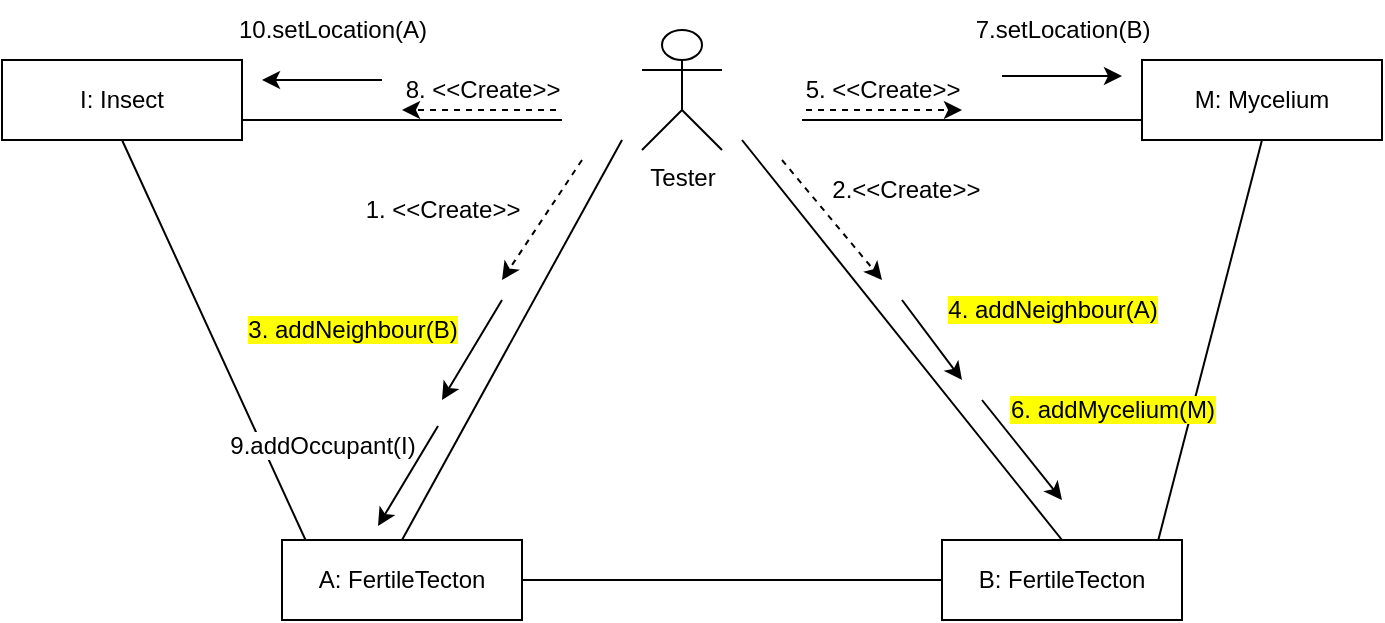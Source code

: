 <mxfile version="26.1.1" pages="22">
  <diagram id="Nx6oKG5-LbN6_K9ua5Kf" name="InsectMoveKomm">
    <mxGraphModel dx="2245" dy="820" grid="1" gridSize="10" guides="1" tooltips="1" connect="1" arrows="1" fold="1" page="1" pageScale="1" pageWidth="827" pageHeight="1169" math="0" shadow="0">
      <root>
        <mxCell id="0" />
        <mxCell id="1" parent="0" />
        <mxCell id="KTHwTXfS9fnGBjQAFuaj-23" value="A: FertileTecton" style="html=1;whiteSpace=wrap;" parent="1" vertex="1">
          <mxGeometry x="-30" y="320" width="120" height="40" as="geometry" />
        </mxCell>
        <mxCell id="KTHwTXfS9fnGBjQAFuaj-24" value="B: Fertile&lt;span style=&quot;background-color: transparent; color: light-dark(rgb(0, 0, 0), rgb(255, 255, 255));&quot;&gt;Tecton&lt;/span&gt;" style="html=1;whiteSpace=wrap;" parent="1" vertex="1">
          <mxGeometry x="300" y="320" width="120" height="40" as="geometry" />
        </mxCell>
        <mxCell id="KTHwTXfS9fnGBjQAFuaj-25" value="M: Mycelium" style="html=1;whiteSpace=wrap;" parent="1" vertex="1">
          <mxGeometry x="400" y="80" width="120" height="40" as="geometry" />
        </mxCell>
        <mxCell id="KTHwTXfS9fnGBjQAFuaj-26" value="" style="endArrow=none;html=1;rounded=0;exitX=0.5;exitY=0;exitDx=0;exitDy=0;entryX=0.25;entryY=1;entryDx=0;entryDy=0;" parent="1" source="KTHwTXfS9fnGBjQAFuaj-23" edge="1">
          <mxGeometry width="50" height="50" relative="1" as="geometry">
            <mxPoint x="110" y="170" as="sourcePoint" />
            <mxPoint x="140" y="120" as="targetPoint" />
          </mxGeometry>
        </mxCell>
        <mxCell id="KTHwTXfS9fnGBjQAFuaj-27" value="" style="endArrow=none;html=1;rounded=0;entryX=0.75;entryY=1;entryDx=0;entryDy=0;exitX=0.5;exitY=0;exitDx=0;exitDy=0;" parent="1" source="KTHwTXfS9fnGBjQAFuaj-24" edge="1">
          <mxGeometry width="50" height="50" relative="1" as="geometry">
            <mxPoint x="130" y="170" as="sourcePoint" />
            <mxPoint x="200" y="120" as="targetPoint" />
          </mxGeometry>
        </mxCell>
        <mxCell id="KTHwTXfS9fnGBjQAFuaj-28" value="" style="endArrow=none;html=1;rounded=0;entryX=1;entryY=0.75;entryDx=0;entryDy=0;exitX=0;exitY=0.75;exitDx=0;exitDy=0;" parent="1" source="KTHwTXfS9fnGBjQAFuaj-25" edge="1">
          <mxGeometry width="50" height="50" relative="1" as="geometry">
            <mxPoint x="170" y="170" as="sourcePoint" />
            <mxPoint x="230" y="110" as="targetPoint" />
          </mxGeometry>
        </mxCell>
        <mxCell id="KTHwTXfS9fnGBjQAFuaj-29" value="" style="endArrow=classic;html=1;rounded=0;dashed=1;" parent="1" edge="1">
          <mxGeometry width="50" height="50" relative="1" as="geometry">
            <mxPoint x="120" y="130" as="sourcePoint" />
            <mxPoint x="80" y="190" as="targetPoint" />
          </mxGeometry>
        </mxCell>
        <mxCell id="KTHwTXfS9fnGBjQAFuaj-30" value="" style="endArrow=classic;html=1;rounded=0;" parent="1" edge="1">
          <mxGeometry width="50" height="50" relative="1" as="geometry">
            <mxPoint x="80" y="200" as="sourcePoint" />
            <mxPoint x="50" y="250" as="targetPoint" />
          </mxGeometry>
        </mxCell>
        <mxCell id="KTHwTXfS9fnGBjQAFuaj-31" value="1. &amp;lt;&amp;lt;Create&amp;gt;&amp;gt;" style="text;html=1;align=center;verticalAlign=middle;resizable=0;points=[];autosize=1;strokeColor=none;fillColor=none;" parent="1" vertex="1">
          <mxGeometry y="140" width="100" height="30" as="geometry" />
        </mxCell>
        <mxCell id="KTHwTXfS9fnGBjQAFuaj-32" value="" style="endArrow=none;html=1;rounded=0;exitX=1;exitY=0.5;exitDx=0;exitDy=0;entryX=0;entryY=0.5;entryDx=0;entryDy=0;" parent="1" source="KTHwTXfS9fnGBjQAFuaj-23" target="KTHwTXfS9fnGBjQAFuaj-24" edge="1">
          <mxGeometry width="50" height="50" relative="1" as="geometry">
            <mxPoint x="150" y="270" as="sourcePoint" />
            <mxPoint x="200" y="220" as="targetPoint" />
          </mxGeometry>
        </mxCell>
        <mxCell id="KTHwTXfS9fnGBjQAFuaj-33" value="&lt;span style=&quot;background-color: light-dark(rgb(255, 255, 0), rgb(31, 31, 0));&quot;&gt;3. addNeighbour(B)&lt;/span&gt;" style="text;html=1;align=center;verticalAlign=middle;resizable=0;points=[];autosize=1;strokeColor=none;fillColor=none;" parent="1" vertex="1">
          <mxGeometry x="-60" y="200" width="130" height="30" as="geometry" />
        </mxCell>
        <mxCell id="KTHwTXfS9fnGBjQAFuaj-34" value="" style="endArrow=classic;html=1;rounded=0;dashed=1;" parent="1" edge="1">
          <mxGeometry width="50" height="50" relative="1" as="geometry">
            <mxPoint x="220" y="130" as="sourcePoint" />
            <mxPoint x="270" y="190" as="targetPoint" />
          </mxGeometry>
        </mxCell>
        <mxCell id="KTHwTXfS9fnGBjQAFuaj-35" value="" style="endArrow=classic;html=1;rounded=0;" parent="1" edge="1">
          <mxGeometry width="50" height="50" relative="1" as="geometry">
            <mxPoint x="280" y="200" as="sourcePoint" />
            <mxPoint x="310" y="240" as="targetPoint" />
          </mxGeometry>
        </mxCell>
        <mxCell id="KTHwTXfS9fnGBjQAFuaj-36" value="&amp;nbsp;2.&amp;lt;&amp;lt;Create&amp;gt;&amp;gt;" style="text;html=1;align=center;verticalAlign=middle;resizable=0;points=[];autosize=1;strokeColor=none;fillColor=none;" parent="1" vertex="1">
          <mxGeometry x="230" y="130" width="100" height="30" as="geometry" />
        </mxCell>
        <mxCell id="KTHwTXfS9fnGBjQAFuaj-37" value="&lt;span style=&quot;background-color: light-dark(rgb(255, 255, 0), rgb(237, 237, 237));&quot;&gt;4. addNeighbour(A)&lt;/span&gt;" style="text;html=1;align=center;verticalAlign=middle;resizable=0;points=[];autosize=1;strokeColor=none;fillColor=none;" parent="1" vertex="1">
          <mxGeometry x="290" y="190" width="130" height="30" as="geometry" />
        </mxCell>
        <mxCell id="KTHwTXfS9fnGBjQAFuaj-38" value="" style="endArrow=classic;html=1;rounded=0;dashed=1;" parent="1" edge="1">
          <mxGeometry width="50" height="50" relative="1" as="geometry">
            <mxPoint x="232" y="105" as="sourcePoint" />
            <mxPoint x="310" y="105" as="targetPoint" />
          </mxGeometry>
        </mxCell>
        <mxCell id="KTHwTXfS9fnGBjQAFuaj-39" value="5. &amp;lt;&amp;lt;Create&amp;gt;&amp;gt;" style="text;html=1;align=center;verticalAlign=middle;resizable=0;points=[];autosize=1;strokeColor=none;fillColor=none;" parent="1" vertex="1">
          <mxGeometry x="220" y="80" width="100" height="30" as="geometry" />
        </mxCell>
        <mxCell id="KTHwTXfS9fnGBjQAFuaj-42" value="" style="endArrow=none;html=1;rounded=0;exitX=0.901;exitY=0.002;exitDx=0;exitDy=0;entryX=0.5;entryY=1;entryDx=0;entryDy=0;exitPerimeter=0;" parent="1" source="KTHwTXfS9fnGBjQAFuaj-24" target="KTHwTXfS9fnGBjQAFuaj-25" edge="1">
          <mxGeometry width="50" height="50" relative="1" as="geometry">
            <mxPoint x="320" y="220" as="sourcePoint" />
            <mxPoint x="370" y="170" as="targetPoint" />
          </mxGeometry>
        </mxCell>
        <mxCell id="KTHwTXfS9fnGBjQAFuaj-44" value="" style="endArrow=classic;html=1;rounded=0;" parent="1" edge="1">
          <mxGeometry width="50" height="50" relative="1" as="geometry">
            <mxPoint x="320" y="250" as="sourcePoint" />
            <mxPoint x="360" y="300" as="targetPoint" />
          </mxGeometry>
        </mxCell>
        <mxCell id="KTHwTXfS9fnGBjQAFuaj-45" value="&lt;span style=&quot;background-color: light-dark(rgb(255, 255, 0), rgb(237, 237, 237));&quot;&gt;6. addMycelium(M)&lt;/span&gt;" style="text;html=1;align=center;verticalAlign=middle;resizable=0;points=[];autosize=1;strokeColor=none;fillColor=none;" parent="1" vertex="1">
          <mxGeometry x="320" y="240" width="130" height="30" as="geometry" />
        </mxCell>
        <mxCell id="0nTJMlT90NYdI3Qd_XGt-1" value="I: Insect" style="html=1;whiteSpace=wrap;" parent="1" vertex="1">
          <mxGeometry x="-170" y="80" width="120" height="40" as="geometry" />
        </mxCell>
        <mxCell id="0nTJMlT90NYdI3Qd_XGt-2" value="" style="endArrow=none;html=1;rounded=0;entryX=0;entryY=0.75;entryDx=0;entryDy=0;exitX=1;exitY=0.75;exitDx=0;exitDy=0;" parent="1" source="0nTJMlT90NYdI3Qd_XGt-1" edge="1">
          <mxGeometry width="50" height="50" relative="1" as="geometry">
            <mxPoint x="50" y="160" as="sourcePoint" />
            <mxPoint x="110" y="110" as="targetPoint" />
          </mxGeometry>
        </mxCell>
        <mxCell id="0nTJMlT90NYdI3Qd_XGt-3" value="8. &amp;lt;&amp;lt;Create&amp;gt;&amp;gt;" style="text;html=1;align=center;verticalAlign=middle;resizable=0;points=[];autosize=1;strokeColor=none;fillColor=none;" parent="1" vertex="1">
          <mxGeometry x="20" y="80" width="100" height="30" as="geometry" />
        </mxCell>
        <mxCell id="0nTJMlT90NYdI3Qd_XGt-4" value="" style="endArrow=classic;html=1;rounded=0;dashed=1;entryX=0.1;entryY=0.833;entryDx=0;entryDy=0;entryPerimeter=0;" parent="1" target="0nTJMlT90NYdI3Qd_XGt-3" edge="1">
          <mxGeometry width="50" height="50" relative="1" as="geometry">
            <mxPoint x="107" y="105" as="sourcePoint" />
            <mxPoint x="50" y="105" as="targetPoint" />
          </mxGeometry>
        </mxCell>
        <mxCell id="0nTJMlT90NYdI3Qd_XGt-5" value="" style="endArrow=none;html=1;rounded=0;entryX=0.5;entryY=1;entryDx=0;entryDy=0;exitX=0.099;exitY=0.006;exitDx=0;exitDy=0;exitPerimeter=0;" parent="1" source="KTHwTXfS9fnGBjQAFuaj-23" target="0nTJMlT90NYdI3Qd_XGt-1" edge="1">
          <mxGeometry width="50" height="50" relative="1" as="geometry">
            <mxPoint x="-170" y="170" as="sourcePoint" />
            <mxPoint x="-120" y="120" as="targetPoint" />
          </mxGeometry>
        </mxCell>
        <mxCell id="0nTJMlT90NYdI3Qd_XGt-6" value="" style="endArrow=classic;html=1;rounded=0;" parent="1" edge="1">
          <mxGeometry width="50" height="50" relative="1" as="geometry">
            <mxPoint x="48" y="263" as="sourcePoint" />
            <mxPoint x="18" y="313" as="targetPoint" />
          </mxGeometry>
        </mxCell>
        <mxCell id="0nTJMlT90NYdI3Qd_XGt-7" value="&lt;span style=&quot;background-color: light-dark(#ffffff, var(--ge-dark-color, #121212));&quot;&gt;9.addOccupant(I)&lt;/span&gt;" style="text;html=1;align=center;verticalAlign=middle;resizable=0;points=[];autosize=1;strokeColor=none;fillColor=none;" parent="1" vertex="1">
          <mxGeometry x="-70" y="258" width="120" height="30" as="geometry" />
        </mxCell>
        <mxCell id="g4Hm7MPi86v6ZumCUnpB-1" value="" style="endArrow=classic;html=1;rounded=0;" parent="1" edge="1">
          <mxGeometry width="50" height="50" relative="1" as="geometry">
            <mxPoint x="20" y="90" as="sourcePoint" />
            <mxPoint x="-40" y="90" as="targetPoint" />
          </mxGeometry>
        </mxCell>
        <mxCell id="g4Hm7MPi86v6ZumCUnpB-2" value="10.setLocation(A)" style="text;html=1;align=center;verticalAlign=middle;resizable=0;points=[];autosize=1;strokeColor=none;fillColor=none;" parent="1" vertex="1">
          <mxGeometry x="-65" y="50" width="120" height="30" as="geometry" />
        </mxCell>
        <mxCell id="g4Hm7MPi86v6ZumCUnpB-3" value="" style="endArrow=classic;html=1;rounded=0;" parent="1" edge="1">
          <mxGeometry width="50" height="50" relative="1" as="geometry">
            <mxPoint x="330" y="88" as="sourcePoint" />
            <mxPoint x="390" y="88" as="targetPoint" />
          </mxGeometry>
        </mxCell>
        <mxCell id="g4Hm7MPi86v6ZumCUnpB-4" value="7.setLocation(B)" style="text;html=1;align=center;verticalAlign=middle;resizable=0;points=[];autosize=1;strokeColor=none;fillColor=none;" parent="1" vertex="1">
          <mxGeometry x="305" y="50" width="110" height="30" as="geometry" />
        </mxCell>
        <mxCell id="Lb9oEmAlgcGAxkPkl_FX-1" value="Tester" style="shape=umlActor;verticalLabelPosition=bottom;verticalAlign=top;html=1;" parent="1" vertex="1">
          <mxGeometry x="150" y="65" width="40" height="60" as="geometry" />
        </mxCell>
      </root>
    </mxGraphModel>
  </diagram>
  <diagram id="DGi-5G2lmyKIZ8D-pALT" name="InsectMoveSeq">
    <mxGraphModel dx="1434" dy="836" grid="1" gridSize="10" guides="1" tooltips="1" connect="1" arrows="1" fold="1" page="1" pageScale="1" pageWidth="827" pageHeight="1169" math="0" shadow="0">
      <root>
        <mxCell id="0" />
        <mxCell id="1" parent="0" />
        <mxCell id="QItBPMGu09h0DW1r_oS0-35" value="I: Insect" style="shape=umlLifeline;perimeter=lifelinePerimeter;whiteSpace=wrap;html=1;container=1;dropTarget=0;collapsible=0;recursiveResize=0;outlineConnect=0;portConstraint=eastwest;newEdgeStyle={&quot;curved&quot;:0,&quot;rounded&quot;:0};" parent="1" vertex="1">
          <mxGeometry x="160" y="60" width="100" height="440" as="geometry" />
        </mxCell>
        <mxCell id="QItBPMGu09h0DW1r_oS0-36" value="" style="html=1;points=[[0,0,0,0,5],[0,1,0,0,-5],[1,0,0,0,5],[1,1,0,0,-5]];perimeter=orthogonalPerimeter;outlineConnect=0;targetShapes=umlLifeline;portConstraint=eastwest;newEdgeStyle={&quot;curved&quot;:0,&quot;rounded&quot;:0};" parent="QItBPMGu09h0DW1r_oS0-35" vertex="1">
          <mxGeometry x="45" y="70" width="10" height="330" as="geometry" />
        </mxCell>
        <mxCell id="QItBPMGu09h0DW1r_oS0-37" value="move(B:Tecton)" style="html=1;verticalAlign=bottom;startArrow=oval;endArrow=block;startSize=8;curved=0;rounded=0;entryX=0;entryY=0;entryDx=0;entryDy=5;" parent="QItBPMGu09h0DW1r_oS0-35" target="QItBPMGu09h0DW1r_oS0-36" edge="1">
          <mxGeometry x="-0.043" relative="1" as="geometry">
            <mxPoint x="-90" y="75" as="sourcePoint" />
            <mxPoint as="offset" />
          </mxGeometry>
        </mxCell>
        <mxCell id="QItBPMGu09h0DW1r_oS0-38" value="A: FertileTecton&lt;div&gt;(location)&lt;/div&gt;" style="shape=umlLifeline;perimeter=lifelinePerimeter;whiteSpace=wrap;html=1;container=1;dropTarget=0;collapsible=0;recursiveResize=0;outlineConnect=0;portConstraint=eastwest;newEdgeStyle={&quot;curved&quot;:0,&quot;rounded&quot;:0};" parent="1" vertex="1">
          <mxGeometry x="310" y="60" width="100" height="440" as="geometry" />
        </mxCell>
        <mxCell id="QItBPMGu09h0DW1r_oS0-39" value="" style="html=1;points=[[0,0,0,0,5],[0,1,0,0,-5],[1,0,0,0,5],[1,1,0,0,-5]];perimeter=orthogonalPerimeter;outlineConnect=0;targetShapes=umlLifeline;portConstraint=eastwest;newEdgeStyle={&quot;curved&quot;:0,&quot;rounded&quot;:0};" parent="QItBPMGu09h0DW1r_oS0-38" vertex="1">
          <mxGeometry x="45" y="110" width="10" height="80" as="geometry" />
        </mxCell>
        <mxCell id="QItBPMGu09h0DW1r_oS0-40" value="B: FertileT&lt;span style=&quot;background-color: transparent; color: light-dark(rgb(0, 0, 0), rgb(255, 255, 255));&quot;&gt;ecton&lt;/span&gt;" style="shape=umlLifeline;perimeter=lifelinePerimeter;whiteSpace=wrap;html=1;container=1;dropTarget=0;collapsible=0;recursiveResize=0;outlineConnect=0;portConstraint=eastwest;newEdgeStyle={&quot;curved&quot;:0,&quot;rounded&quot;:0};" parent="1" vertex="1">
          <mxGeometry x="440" y="60" width="100" height="440" as="geometry" />
        </mxCell>
        <mxCell id="QItBPMGu09h0DW1r_oS0-41" value="" style="html=1;points=[[0,0,0,0,5],[0,1,0,0,-5],[1,0,0,0,5],[1,1,0,0,-5]];perimeter=orthogonalPerimeter;outlineConnect=0;targetShapes=umlLifeline;portConstraint=eastwest;newEdgeStyle={&quot;curved&quot;:0,&quot;rounded&quot;:0};" parent="QItBPMGu09h0DW1r_oS0-40" vertex="1">
          <mxGeometry x="45" y="80" width="10" height="300" as="geometry" />
        </mxCell>
        <mxCell id="QItBPMGu09h0DW1r_oS0-42" value="setLocation(B)" style="html=1;verticalAlign=bottom;endArrow=block;curved=0;rounded=0;" parent="1" source="QItBPMGu09h0DW1r_oS0-41" target="QItBPMGu09h0DW1r_oS0-36" edge="1">
          <mxGeometry relative="1" as="geometry">
            <mxPoint x="215" y="275" as="sourcePoint" />
            <mxPoint x="485" y="275" as="targetPoint" />
            <Array as="points" />
          </mxGeometry>
        </mxCell>
        <mxCell id="QItBPMGu09h0DW1r_oS0-43" value="" style="html=1;verticalAlign=bottom;endArrow=open;dashed=1;endSize=8;curved=0;rounded=0;" parent="1" edge="1">
          <mxGeometry relative="1" as="geometry">
            <mxPoint x="485.0" y="321.0" as="targetPoint" />
            <mxPoint x="215.0" y="321.0" as="sourcePoint" />
          </mxGeometry>
        </mxCell>
        <mxCell id="QItBPMGu09h0DW1r_oS0-44" value="opt" style="shape=umlFrame;whiteSpace=wrap;html=1;pointerEvents=0;" parent="1" vertex="1">
          <mxGeometry x="90" y="160" width="440" height="180" as="geometry" />
        </mxCell>
        <mxCell id="QItBPMGu09h0DW1r_oS0-45" value="[A is neighbour to B&amp;nbsp;&lt;div&gt;&amp;amp;&amp;amp;&lt;/div&gt;&lt;div&gt;&amp;nbsp;B has Mycelium]&lt;/div&gt;" style="text;html=1;align=center;verticalAlign=middle;resizable=0;points=[];autosize=1;strokeColor=none;fillColor=none;" parent="1" vertex="1">
          <mxGeometry x="80" y="190" width="130" height="60" as="geometry" />
        </mxCell>
        <mxCell id="QItBPMGu09h0DW1r_oS0-46" value="&lt;span&gt;moveInsect(I, A)&lt;/span&gt;" style="html=1;verticalAlign=bottom;endArrow=block;curved=0;rounded=0;entryX=0;entryY=0;entryDx=0;entryDy=5;" parent="1" source="QItBPMGu09h0DW1r_oS0-36" target="QItBPMGu09h0DW1r_oS0-41" edge="1">
          <mxGeometry x="0.074" relative="1" as="geometry">
            <mxPoint x="415" y="145" as="sourcePoint" />
            <mxPoint as="offset" />
          </mxGeometry>
        </mxCell>
        <mxCell id="QItBPMGu09h0DW1r_oS0-47" value="" style="shape=umlLifeline;perimeter=lifelinePerimeter;whiteSpace=wrap;html=1;container=1;dropTarget=0;collapsible=0;recursiveResize=0;outlineConnect=0;portConstraint=eastwest;newEdgeStyle={&quot;curved&quot;:0,&quot;rounded&quot;:0};participant=umlActor;" parent="1" vertex="1">
          <mxGeometry x="60" y="60" width="20" height="440" as="geometry" />
        </mxCell>
        <mxCell id="QItBPMGu09h0DW1r_oS0-48" value="Tester" style="text;html=1;align=center;verticalAlign=middle;resizable=0;points=[];autosize=1;strokeColor=none;fillColor=none;" parent="1" vertex="1">
          <mxGeometry x="40" y="40" width="60" height="30" as="geometry" />
        </mxCell>
        <mxCell id="QItBPMGu09h0DW1r_oS0-49" value="" style="endArrow=classic;html=1;rounded=0;" parent="1" edge="1">
          <mxGeometry width="50" height="50" relative="1" as="geometry">
            <mxPoint x="485" y="180" as="sourcePoint" />
            <mxPoint x="365" y="180" as="targetPoint" />
          </mxGeometry>
        </mxCell>
        <mxCell id="QItBPMGu09h0DW1r_oS0-50" value="" style="endArrow=classic;html=1;rounded=0;dashed=1;" parent="1" edge="1">
          <mxGeometry width="50" height="50" relative="1" as="geometry">
            <mxPoint x="365" y="240" as="sourcePoint" />
            <mxPoint x="485" y="240" as="targetPoint" />
          </mxGeometry>
        </mxCell>
        <mxCell id="QItBPMGu09h0DW1r_oS0-51" value="removeOccupant(I)" style="text;html=1;align=center;verticalAlign=middle;resizable=0;points=[];autosize=1;strokeColor=none;fillColor=none;" parent="1" vertex="1">
          <mxGeometry x="360" y="160" width="130" height="30" as="geometry" />
        </mxCell>
        <mxCell id="QItBPMGu09h0DW1r_oS0-52" value="" style="endArrow=open;html=1;rounded=0;dashed=1;endFill=0;" parent="1" edge="1">
          <mxGeometry width="50" height="50" relative="1" as="geometry">
            <mxPoint x="485" y="367" as="sourcePoint" />
            <mxPoint x="215" y="367" as="targetPoint" />
          </mxGeometry>
        </mxCell>
      </root>
    </mxGraphModel>
  </diagram>
  <diagram id="WkQfJwDk_FmEmffNmkxb" name="TectonBreak/InsectCutKomm">
    <mxGraphModel dx="1510" dy="398" grid="1" gridSize="10" guides="1" tooltips="1" connect="1" arrows="1" fold="1" page="1" pageScale="1" pageWidth="827" pageHeight="1169" math="0" shadow="0">
      <root>
        <mxCell id="0" />
        <mxCell id="1" parent="0" />
        <mxCell id="piZizYv95zV-L4VTFKx0-1" value="Tester" style="shape=umlActor;verticalLabelPosition=bottom;verticalAlign=top;html=1;" parent="1" vertex="1">
          <mxGeometry x="280" y="100" width="40" height="60" as="geometry" />
        </mxCell>
        <mxCell id="piZizYv95zV-L4VTFKx0-5" value="A: FertileTecton" style="html=1;whiteSpace=wrap;" parent="1" vertex="1">
          <mxGeometry x="160" y="320" width="120" height="40" as="geometry" />
        </mxCell>
        <mxCell id="piZizYv95zV-L4VTFKx0-7" value="M: Mycelium" style="html=1;whiteSpace=wrap;" parent="1" vertex="1">
          <mxGeometry x="-40" y="120" width="120" height="40" as="geometry" />
        </mxCell>
        <mxCell id="piZizYv95zV-L4VTFKx0-9" value="I: Insect" style="html=1;whiteSpace=wrap;" parent="1" vertex="1">
          <mxGeometry x="10" y="290" width="120" height="40" as="geometry" />
        </mxCell>
        <mxCell id="piZizYv95zV-L4VTFKx0-11" value="B: FertileTecton" style="html=1;whiteSpace=wrap;" parent="1" vertex="1">
          <mxGeometry x="320" y="320" width="120" height="40" as="geometry" />
        </mxCell>
        <mxCell id="piZizYv95zV-L4VTFKx0-12" value="MB: MushroomBody" style="html=1;whiteSpace=wrap;" parent="1" vertex="1">
          <mxGeometry x="520" y="120" width="120" height="40" as="geometry" />
        </mxCell>
        <mxCell id="piZizYv95zV-L4VTFKx0-13" value="" style="endArrow=none;html=1;rounded=0;" parent="1" source="piZizYv95zV-L4VTFKx0-7" edge="1">
          <mxGeometry width="50" height="50" relative="1" as="geometry">
            <mxPoint x="230" y="190" as="sourcePoint" />
            <mxPoint x="280" y="140" as="targetPoint" />
          </mxGeometry>
        </mxCell>
        <mxCell id="piZizYv95zV-L4VTFKx0-14" value="" style="endArrow=none;html=1;rounded=0;exitX=0.5;exitY=0;exitDx=0;exitDy=0;" parent="1" source="piZizYv95zV-L4VTFKx0-9" edge="1">
          <mxGeometry width="50" height="50" relative="1" as="geometry">
            <mxPoint x="230" y="210" as="sourcePoint" />
            <mxPoint x="280" y="160" as="targetPoint" />
          </mxGeometry>
        </mxCell>
        <mxCell id="piZizYv95zV-L4VTFKx0-15" value="" style="endArrow=none;html=1;rounded=0;exitX=0.5;exitY=0;exitDx=0;exitDy=0;" parent="1" source="piZizYv95zV-L4VTFKx0-5" edge="1">
          <mxGeometry width="50" height="50" relative="1" as="geometry">
            <mxPoint x="240" y="210" as="sourcePoint" />
            <mxPoint x="290" y="160" as="targetPoint" />
          </mxGeometry>
        </mxCell>
        <mxCell id="piZizYv95zV-L4VTFKx0-16" value="" style="endArrow=none;html=1;rounded=0;entryX=0;entryY=0.5;entryDx=0;entryDy=0;" parent="1" target="piZizYv95zV-L4VTFKx0-12" edge="1">
          <mxGeometry width="50" height="50" relative="1" as="geometry">
            <mxPoint x="320" y="140" as="sourcePoint" />
            <mxPoint x="370" y="90" as="targetPoint" />
          </mxGeometry>
        </mxCell>
        <mxCell id="piZizYv95zV-L4VTFKx0-17" value="" style="endArrow=none;html=1;rounded=0;exitX=1;exitY=0.5;exitDx=0;exitDy=0;entryX=0.5;entryY=1;entryDx=0;entryDy=0;" parent="1" source="piZizYv95zV-L4VTFKx0-11" target="piZizYv95zV-L4VTFKx0-12" edge="1">
          <mxGeometry width="50" height="50" relative="1" as="geometry">
            <mxPoint x="490" y="210" as="sourcePoint" />
            <mxPoint x="540" y="160" as="targetPoint" />
          </mxGeometry>
        </mxCell>
        <mxCell id="piZizYv95zV-L4VTFKx0-18" value="" style="endArrow=none;html=1;rounded=0;entryX=0.5;entryY=0;entryDx=0;entryDy=0;" parent="1" target="piZizYv95zV-L4VTFKx0-11" edge="1">
          <mxGeometry width="50" height="50" relative="1" as="geometry">
            <mxPoint x="310" y="160" as="sourcePoint" />
            <mxPoint x="360" y="110" as="targetPoint" />
          </mxGeometry>
        </mxCell>
        <mxCell id="piZizYv95zV-L4VTFKx0-19" value="" style="endArrow=none;html=1;rounded=0;exitX=0.25;exitY=0;exitDx=0;exitDy=0;" parent="1" source="piZizYv95zV-L4VTFKx0-5" edge="1">
          <mxGeometry width="50" height="50" relative="1" as="geometry">
            <mxPoint x="-30" y="210" as="sourcePoint" />
            <mxPoint x="20" y="160" as="targetPoint" />
          </mxGeometry>
        </mxCell>
        <mxCell id="piZizYv95zV-L4VTFKx0-20" value="" style="endArrow=none;html=1;rounded=0;entryX=0;entryY=0.5;entryDx=0;entryDy=0;exitX=1;exitY=0.5;exitDx=0;exitDy=0;" parent="1" source="piZizYv95zV-L4VTFKx0-9" target="piZizYv95zV-L4VTFKx0-5" edge="1">
          <mxGeometry width="50" height="50" relative="1" as="geometry">
            <mxPoint x="80" y="340" as="sourcePoint" />
            <mxPoint x="130" y="290" as="targetPoint" />
          </mxGeometry>
        </mxCell>
        <mxCell id="bCMULgIOAnwBznVPx-bd-1" value="" style="endArrow=classic;html=1;rounded=0;dashed=1;" parent="1" edge="1">
          <mxGeometry width="50" height="50" relative="1" as="geometry">
            <mxPoint x="275" y="170" as="sourcePoint" />
            <mxPoint x="250" y="220" as="targetPoint" />
          </mxGeometry>
        </mxCell>
        <mxCell id="bCMULgIOAnwBznVPx-bd-2" value="1. &amp;lt;&amp;lt;Create&amp;gt;&amp;gt;" style="text;html=1;align=center;verticalAlign=middle;resizable=0;points=[];autosize=1;strokeColor=none;fillColor=none;fontSize=7;rotation=-60;" parent="1" vertex="1">
          <mxGeometry x="226" y="178" width="70" height="20" as="geometry" />
        </mxCell>
        <mxCell id="bCMULgIOAnwBznVPx-bd-3" value="" style="endArrow=classic;html=1;rounded=0;dashed=1;" parent="1" edge="1">
          <mxGeometry width="50" height="50" relative="1" as="geometry">
            <mxPoint x="325" y="170" as="sourcePoint" />
            <mxPoint x="350" y="220" as="targetPoint" />
          </mxGeometry>
        </mxCell>
        <mxCell id="bCMULgIOAnwBznVPx-bd-6" value="2. &amp;lt;&amp;lt;Create&amp;gt;&amp;gt;" style="text;html=1;align=center;verticalAlign=middle;resizable=0;points=[];autosize=1;strokeColor=none;fillColor=none;fontSize=7;rotation=65;" parent="1" vertex="1">
          <mxGeometry x="305" y="178" width="70" height="20" as="geometry" />
        </mxCell>
        <mxCell id="bCMULgIOAnwBznVPx-bd-7" value="" style="endArrow=classic;html=1;rounded=0;" parent="1" edge="1">
          <mxGeometry width="50" height="50" relative="1" as="geometry">
            <mxPoint x="255" y="180" as="sourcePoint" />
            <mxPoint x="230" y="230" as="targetPoint" />
          </mxGeometry>
        </mxCell>
        <mxCell id="bCMULgIOAnwBznVPx-bd-8" value="" style="endArrow=classic;html=1;rounded=0;" parent="1" edge="1">
          <mxGeometry width="50" height="50" relative="1" as="geometry">
            <mxPoint x="350" y="180" as="sourcePoint" />
            <mxPoint x="375" y="230" as="targetPoint" />
          </mxGeometry>
        </mxCell>
        <mxCell id="bCMULgIOAnwBznVPx-bd-9" value="4. addNeighbour(A)" style="text;html=1;align=center;verticalAlign=middle;resizable=0;points=[];autosize=1;strokeColor=none;fillColor=none;fontSize=7;rotation=65;" parent="1" vertex="1">
          <mxGeometry x="331" y="189" width="80" height="20" as="geometry" />
        </mxCell>
        <mxCell id="fjCUVH5A8lmbl4xl2kCv-1" value="3. addNeighbour(B)" style="text;html=1;align=center;verticalAlign=middle;resizable=0;points=[];autosize=1;strokeColor=none;fillColor=none;fontSize=7;rotation=-60;" parent="1" vertex="1">
          <mxGeometry x="190" y="202" width="80" height="20" as="geometry" />
        </mxCell>
        <mxCell id="tvBqwlWf1nKt4ZeucWfY-1" value="5. &amp;lt;&amp;lt;Create&amp;gt;&amp;gt;" style="text;html=1;align=center;verticalAlign=middle;resizable=0;points=[];autosize=1;strokeColor=none;fillColor=none;" parent="1" vertex="1">
          <mxGeometry x="180" y="110" width="100" height="30" as="geometry" />
        </mxCell>
        <mxCell id="tvBqwlWf1nKt4ZeucWfY-2" value="" style="endArrow=classic;html=1;rounded=0;dashed=1;entryX=0.1;entryY=0.833;entryDx=0;entryDy=0;entryPerimeter=0;" parent="1" target="tvBqwlWf1nKt4ZeucWfY-1" edge="1">
          <mxGeometry width="50" height="50" relative="1" as="geometry">
            <mxPoint x="267" y="135" as="sourcePoint" />
            <mxPoint x="210" y="135" as="targetPoint" />
          </mxGeometry>
        </mxCell>
        <mxCell id="tvBqwlWf1nKt4ZeucWfY-3" value="" style="endArrow=classic;html=1;rounded=0;" parent="1" edge="1">
          <mxGeometry width="50" height="50" relative="1" as="geometry">
            <mxPoint x="169" y="134" as="sourcePoint" />
            <mxPoint x="109" y="134" as="targetPoint" />
          </mxGeometry>
        </mxCell>
        <mxCell id="tvBqwlWf1nKt4ZeucWfY-4" value="7.setLocation(A)" style="text;html=1;align=center;verticalAlign=middle;resizable=0;points=[];autosize=1;strokeColor=none;fillColor=none;" parent="1" vertex="1">
          <mxGeometry x="80" y="110" width="110" height="30" as="geometry" />
        </mxCell>
        <mxCell id="riJG0g-OWUxnyY4k5XAq-1" value="" style="endArrow=classic;html=1;rounded=0;" parent="1" edge="1">
          <mxGeometry width="50" height="50" relative="1" as="geometry">
            <mxPoint x="245" y="240" as="sourcePoint" />
            <mxPoint x="220" y="290" as="targetPoint" />
          </mxGeometry>
        </mxCell>
        <mxCell id="riJG0g-OWUxnyY4k5XAq-2" value="&lt;font style=&quot;font-size: 7px;&quot;&gt;6. addMycelium(M)&lt;/font&gt;" style="text;html=1;align=center;verticalAlign=middle;resizable=0;points=[];autosize=1;strokeColor=none;fillColor=none;fontSize=4;rotation=-60;" parent="1" vertex="1">
          <mxGeometry x="186" y="252" width="80" height="20" as="geometry" />
        </mxCell>
        <mxCell id="mTtOq7Rk848qJiQifPd5-1" value="" style="endArrow=classic;html=1;rounded=0;" parent="1" edge="1">
          <mxGeometry width="50" height="50" relative="1" as="geometry">
            <mxPoint x="355" y="240" as="sourcePoint" />
            <mxPoint x="380" y="290" as="targetPoint" />
          </mxGeometry>
        </mxCell>
        <mxCell id="mTtOq7Rk848qJiQifPd5-2" value="9. set&lt;span style=&quot;background-color: transparent; color: light-dark(rgb(0, 0, 0), rgb(255, 255, 255));&quot;&gt;MushroomBody(MB)&lt;/span&gt;" style="text;html=1;align=center;verticalAlign=middle;resizable=0;points=[];autosize=1;strokeColor=none;fillColor=none;fontSize=7;rotation=65;" parent="1" vertex="1">
          <mxGeometry x="326" y="249" width="100" height="20" as="geometry" />
        </mxCell>
        <mxCell id="mTtOq7Rk848qJiQifPd5-5" value="8. &amp;lt;&amp;lt;Create&amp;gt;&amp;gt;" style="text;html=1;align=center;verticalAlign=middle;resizable=0;points=[];autosize=1;strokeColor=none;fillColor=none;" parent="1" vertex="1">
          <mxGeometry x="314" y="110" width="100" height="30" as="geometry" />
        </mxCell>
        <mxCell id="mTtOq7Rk848qJiQifPd5-6" value="" style="endArrow=classic;html=1;rounded=0;dashed=1;" parent="1" edge="1">
          <mxGeometry width="50" height="50" relative="1" as="geometry">
            <mxPoint x="330" y="135" as="sourcePoint" />
            <mxPoint x="410" y="135" as="targetPoint" />
          </mxGeometry>
        </mxCell>
        <mxCell id="mTtOq7Rk848qJiQifPd5-7" value="" style="endArrow=classic;html=1;rounded=0;" parent="1" edge="1">
          <mxGeometry width="50" height="50" relative="1" as="geometry">
            <mxPoint x="431" y="134.76" as="sourcePoint" />
            <mxPoint x="490" y="135" as="targetPoint" />
          </mxGeometry>
        </mxCell>
        <mxCell id="mTtOq7Rk848qJiQifPd5-8" value="10.setLocation(B)" style="text;html=1;align=center;verticalAlign=middle;resizable=0;points=[];autosize=1;strokeColor=none;fillColor=none;" parent="1" vertex="1">
          <mxGeometry x="405" y="110" width="120" height="30" as="geometry" />
        </mxCell>
        <mxCell id="mTtOq7Rk848qJiQifPd5-9" value="" style="endArrow=classic;html=1;rounded=0;" parent="1" edge="1">
          <mxGeometry width="50" height="50" relative="1" as="geometry">
            <mxPoint x="221" y="248" as="sourcePoint" />
            <mxPoint x="196" y="298" as="targetPoint" />
          </mxGeometry>
        </mxCell>
        <mxCell id="mTtOq7Rk848qJiQifPd5-10" value="12. addOccupant(I)" style="text;html=1;align=center;verticalAlign=middle;resizable=0;points=[];autosize=1;strokeColor=none;fillColor=none;fontSize=7;rotation=-60;" parent="1" vertex="1">
          <mxGeometry x="156" y="270" width="80" height="20" as="geometry" />
        </mxCell>
        <mxCell id="mTtOq7Rk848qJiQifPd5-11" value="" style="endArrow=classic;html=1;rounded=0;dashed=1;" parent="1" edge="1">
          <mxGeometry width="50" height="50" relative="1" as="geometry">
            <mxPoint x="250" y="170" as="sourcePoint" />
            <mxPoint x="200" y="200" as="targetPoint" />
          </mxGeometry>
        </mxCell>
        <mxCell id="mTtOq7Rk848qJiQifPd5-12" value="" style="endArrow=classic;html=1;rounded=0;" parent="1" edge="1">
          <mxGeometry width="50" height="50" relative="1" as="geometry">
            <mxPoint x="190" y="209" as="sourcePoint" />
            <mxPoint x="140" y="239" as="targetPoint" />
          </mxGeometry>
        </mxCell>
        <mxCell id="mTtOq7Rk848qJiQifPd5-13" value="11.&amp;lt;&amp;lt;Create&amp;gt;&amp;gt;" style="text;html=1;align=center;verticalAlign=middle;resizable=0;points=[];autosize=1;strokeColor=none;fillColor=none;rotation=-30;fontSize=9;" parent="1" vertex="1">
          <mxGeometry x="180" y="169" width="80" height="20" as="geometry" />
        </mxCell>
        <mxCell id="mTtOq7Rk848qJiQifPd5-14" value="13.setLocation(A)" style="text;html=1;align=center;verticalAlign=middle;resizable=0;points=[];autosize=1;strokeColor=none;fillColor=none;rotation=-30;fontSize=9;" parent="1" vertex="1">
          <mxGeometry x="115" y="209" width="90" height="20" as="geometry" />
        </mxCell>
        <mxCell id="P_ydIXDGswRYzZgBW_HB-1" value="" style="endArrow=none;html=1;rounded=0;entryX=0;entryY=0.5;entryDx=0;entryDy=0;exitX=1;exitY=0.5;exitDx=0;exitDy=0;" parent="1" source="piZizYv95zV-L4VTFKx0-5" target="piZizYv95zV-L4VTFKx0-11" edge="1">
          <mxGeometry width="50" height="50" relative="1" as="geometry">
            <mxPoint x="260" y="460" as="sourcePoint" />
            <mxPoint x="310" y="410" as="targetPoint" />
          </mxGeometry>
        </mxCell>
      </root>
    </mxGraphModel>
  </diagram>
  <diagram id="URyp6QlPK2ywkBjhRZfp" name="TectonBreakSeq">
    <mxGraphModel dx="1510" dy="398" grid="1" gridSize="10" guides="1" tooltips="1" connect="1" arrows="1" fold="1" page="1" pageScale="1" pageWidth="827" pageHeight="1169" math="0" shadow="0">
      <root>
        <mxCell id="0" />
        <mxCell id="1" parent="0" />
        <mxCell id="OSx9XsLOHl6zowm5ga0C-1" value="A: FertileTecton" style="shape=umlLifeline;perimeter=lifelinePerimeter;whiteSpace=wrap;html=1;container=1;dropTarget=0;collapsible=0;recursiveResize=0;outlineConnect=0;portConstraint=eastwest;newEdgeStyle={&quot;curved&quot;:0,&quot;rounded&quot;:0};" parent="1" vertex="1">
          <mxGeometry x="150" y="120" width="100" height="640" as="geometry" />
        </mxCell>
        <mxCell id="OSx9XsLOHl6zowm5ga0C-2" value="" style="html=1;points=[[0,0,0,0,5],[0,1,0,0,-5],[1,0,0,0,5],[1,1,0,0,-5]];perimeter=orthogonalPerimeter;outlineConnect=0;targetShapes=umlLifeline;portConstraint=eastwest;newEdgeStyle={&quot;curved&quot;:0,&quot;rounded&quot;:0};" parent="OSx9XsLOHl6zowm5ga0C-1" vertex="1">
          <mxGeometry x="45" y="80" width="10" height="520" as="geometry" />
        </mxCell>
        <mxCell id="OSx9XsLOHl6zowm5ga0C-4" value="Mycelia[i]: Mycelium&lt;div&gt;(M&lt;span style=&quot;background-color: transparent; color: light-dark(rgb(0, 0, 0), rgb(255, 255, 255));&quot;&gt;)&lt;/span&gt;&lt;/div&gt;" style="shape=umlLifeline;perimeter=lifelinePerimeter;whiteSpace=wrap;html=1;container=1;dropTarget=0;collapsible=0;recursiveResize=0;outlineConnect=0;portConstraint=eastwest;newEdgeStyle={&quot;curved&quot;:0,&quot;rounded&quot;:0};" parent="1" vertex="1">
          <mxGeometry x="310" y="120" width="120" height="230" as="geometry" />
        </mxCell>
        <mxCell id="OSx9XsLOHl6zowm5ga0C-5" value="" style="html=1;points=[[0,0,0,0,5],[0,1,0,0,-5],[1,0,0,0,5],[1,1,0,0,-5]];perimeter=orthogonalPerimeter;outlineConnect=0;targetShapes=umlLifeline;portConstraint=eastwest;newEdgeStyle={&quot;curved&quot;:0,&quot;rounded&quot;:0};" parent="OSx9XsLOHl6zowm5ga0C-4" vertex="1">
          <mxGeometry x="55" y="125" width="10" height="80" as="geometry" />
        </mxCell>
        <mxCell id="OSx9XsLOHl6zowm5ga0C-6" value="loop" style="shape=umlFrame;whiteSpace=wrap;html=1;pointerEvents=0;" parent="1" vertex="1">
          <mxGeometry x="130" y="230" width="260" height="140" as="geometry" />
        </mxCell>
        <mxCell id="OSx9XsLOHl6zowm5ga0C-7" value="[Mycelia]" style="text;html=1;align=center;verticalAlign=middle;resizable=0;points=[];autosize=1;strokeColor=none;fillColor=none;" parent="1" vertex="1">
          <mxGeometry x="130" y="260" width="70" height="30" as="geometry" />
        </mxCell>
        <mxCell id="OSx9XsLOHl6zowm5ga0C-8" value="delete()" style="html=1;verticalAlign=bottom;endArrow=block;curved=0;rounded=0;entryX=0;entryY=0;entryDx=0;entryDy=5;fontSize=12;" parent="1" source="OSx9XsLOHl6zowm5ga0C-2" target="OSx9XsLOHl6zowm5ga0C-5" edge="1">
          <mxGeometry relative="1" as="geometry">
            <mxPoint x="230" y="250" as="sourcePoint" />
            <mxPoint as="offset" />
          </mxGeometry>
        </mxCell>
        <mxCell id="OSx9XsLOHl6zowm5ga0C-9" value="" style="html=1;verticalAlign=bottom;endArrow=open;dashed=1;endSize=8;curved=0;rounded=0;exitX=0;exitY=1;exitDx=0;exitDy=-5;" parent="1" source="OSx9XsLOHl6zowm5ga0C-5" target="OSx9XsLOHl6zowm5ga0C-2" edge="1">
          <mxGeometry relative="1" as="geometry">
            <mxPoint x="195" y="315.0" as="targetPoint" />
          </mxGeometry>
        </mxCell>
        <mxCell id="OSx9XsLOHl6zowm5ga0C-10" value="Tektontörés esetén a kettétört tektonon található összes gombafonál elszakad." style="shape=note;size=20;whiteSpace=wrap;html=1;fontColor=#000000;labelBackgroundColor=none;" parent="1" vertex="1">
          <mxGeometry x="700" y="250" width="230" height="70" as="geometry" />
        </mxCell>
        <mxCell id="OSx9XsLOHl6zowm5ga0C-11" value="newt: FertileTecton" style="shape=umlLifeline;perimeter=lifelinePerimeter;whiteSpace=wrap;html=1;container=1;dropTarget=0;collapsible=0;recursiveResize=0;outlineConnect=0;portConstraint=eastwest;newEdgeStyle={&quot;curved&quot;:0,&quot;rounded&quot;:0};" parent="1" vertex="1">
          <mxGeometry x="320" y="630" width="100" height="130" as="geometry" />
        </mxCell>
        <mxCell id="OSx9XsLOHl6zowm5ga0C-12" value="Create" style="endArrow=open;endSize=12;dashed=1;html=1;rounded=0;" parent="1" source="OSx9XsLOHl6zowm5ga0C-2" edge="1">
          <mxGeometry width="160" relative="1" as="geometry">
            <mxPoint x="202.5" y="650" as="sourcePoint" />
            <mxPoint x="320" y="650" as="targetPoint" />
          </mxGeometry>
        </mxCell>
        <mxCell id="OSx9XsLOHl6zowm5ga0C-13" value="opt" style="shape=umlFrame;whiteSpace=wrap;html=1;pointerEvents=0;" parent="1" vertex="1">
          <mxGeometry x="20" y="215" width="660" height="475" as="geometry" />
        </mxCell>
        <mxCell id="OSx9XsLOHl6zowm5ga0C-14" value="[breakTimer==0]" style="text;html=1;align=center;verticalAlign=middle;resizable=0;points=[];autosize=1;strokeColor=none;fillColor=none;" parent="1" vertex="1">
          <mxGeometry x="20" y="250" width="110" height="30" as="geometry" />
        </mxCell>
        <mxCell id="OSx9XsLOHl6zowm5ga0C-15" value="&lt;div&gt;Tektontöréskor az uj tekton mindig FertileTecton lesz&lt;/div&gt;Konstruktorban megkapja az eredeti tectont, és hozzáadja a szomszédjaihoz (ez lesz az egyetlen szomszédja); Az eredeti tecton is hozzáadja az újat a szomszédjaihoz" style="shape=note;size=20;whiteSpace=wrap;html=1;" parent="1" vertex="1">
          <mxGeometry x="700" y="620" width="240" height="100" as="geometry" />
        </mxCell>
        <mxCell id="OSx9XsLOHl6zowm5ga0C-16" value="loop" style="shape=umlFrame;whiteSpace=wrap;html=1;pointerEvents=0;" parent="1" vertex="1">
          <mxGeometry x="120" y="380" width="420" height="110" as="geometry" />
        </mxCell>
        <mxCell id="OSx9XsLOHl6zowm5ga0C-17" value="[neighbours]" style="text;html=1;align=center;verticalAlign=middle;resizable=0;points=[];autosize=1;strokeColor=none;fillColor=none;" parent="1" vertex="1">
          <mxGeometry x="110" y="410" width="90" height="30" as="geometry" />
        </mxCell>
        <mxCell id="OSx9XsLOHl6zowm5ga0C-18" value="neighbours[i]:tecton&lt;div&gt;(B)&lt;/div&gt;" style="shape=umlLifeline;perimeter=lifelinePerimeter;whiteSpace=wrap;html=1;container=1;dropTarget=0;collapsible=0;recursiveResize=0;outlineConnect=0;portConstraint=eastwest;newEdgeStyle={&quot;curved&quot;:0,&quot;rounded&quot;:0};" parent="1" vertex="1">
          <mxGeometry x="440" y="120" width="110" height="640" as="geometry" />
        </mxCell>
        <mxCell id="OSx9XsLOHl6zowm5ga0C-19" value="" style="html=1;points=[[0,0,0,0,5],[0,1,0,0,-5],[1,0,0,0,5],[1,1,0,0,-5]];perimeter=orthogonalPerimeter;outlineConnect=0;targetShapes=umlLifeline;portConstraint=eastwest;newEdgeStyle={&quot;curved&quot;:0,&quot;rounded&quot;:0};" parent="OSx9XsLOHl6zowm5ga0C-18" vertex="1">
          <mxGeometry x="50" y="280" width="10" height="80" as="geometry" />
        </mxCell>
        <mxCell id="OSx9XsLOHl6zowm5ga0C-20" value="" style="shape=umlDestroy;whiteSpace=wrap;html=1;strokeWidth=3;targetShapes=umlLifeline;" parent="1" vertex="1">
          <mxGeometry x="355" y="330" width="30" height="30" as="geometry" />
        </mxCell>
        <mxCell id="OSx9XsLOHl6zowm5ga0C-21" value="myceliaCheckSustain()" style="html=1;verticalAlign=bottom;endArrow=block;curved=0;rounded=0;entryX=0;entryY=0;entryDx=0;entryDy=5;" parent="1" source="OSx9XsLOHl6zowm5ga0C-2" target="OSx9XsLOHl6zowm5ga0C-19" edge="1">
          <mxGeometry relative="1" as="geometry">
            <mxPoint x="420" y="395" as="sourcePoint" />
          </mxGeometry>
        </mxCell>
        <mxCell id="OSx9XsLOHl6zowm5ga0C-22" value="return" style="html=1;verticalAlign=bottom;endArrow=open;dashed=1;endSize=8;curved=0;rounded=0;exitX=0;exitY=1;exitDx=0;exitDy=-5;" parent="1" source="OSx9XsLOHl6zowm5ga0C-19" target="OSx9XsLOHl6zowm5ga0C-2" edge="1">
          <mxGeometry relative="1" as="geometry">
            <mxPoint x="420" y="465" as="targetPoint" />
          </mxGeometry>
        </mxCell>
        <mxCell id="OSx9XsLOHl6zowm5ga0C-23" value="loop" style="shape=umlFrame;whiteSpace=wrap;html=1;pointerEvents=0;" parent="1" vertex="1">
          <mxGeometry x="120" y="510" width="550" height="110" as="geometry" />
        </mxCell>
        <mxCell id="OSx9XsLOHl6zowm5ga0C-24" value="[occupants]" style="text;html=1;align=center;verticalAlign=middle;resizable=0;points=[];autosize=1;strokeColor=none;fillColor=none;" parent="1" vertex="1">
          <mxGeometry x="115" y="540" width="80" height="30" as="geometry" />
        </mxCell>
        <mxCell id="OSx9XsLOHl6zowm5ga0C-25" value="occupants[i]: Insect&lt;div&gt;(I)&lt;/div&gt;" style="shape=umlLifeline;perimeter=lifelinePerimeter;whiteSpace=wrap;html=1;container=1;dropTarget=0;collapsible=0;recursiveResize=0;outlineConnect=0;portConstraint=eastwest;newEdgeStyle={&quot;curved&quot;:0,&quot;rounded&quot;:0};" parent="1" vertex="1">
          <mxGeometry x="560" y="120" width="120" height="640" as="geometry" />
        </mxCell>
        <mxCell id="OSx9XsLOHl6zowm5ga0C-26" value="" style="html=1;points=[[0,0,0,0,5],[0,1,0,0,-5],[1,0,0,0,5],[1,1,0,0,-5]];perimeter=orthogonalPerimeter;outlineConnect=0;targetShapes=umlLifeline;portConstraint=eastwest;newEdgeStyle={&quot;curved&quot;:0,&quot;rounded&quot;:0};" parent="OSx9XsLOHl6zowm5ga0C-25" vertex="1">
          <mxGeometry x="55" y="405" width="10" height="80" as="geometry" />
        </mxCell>
        <mxCell id="OSx9XsLOHl6zowm5ga0C-27" value="runAway()" style="html=1;verticalAlign=bottom;endArrow=block;curved=0;rounded=0;entryX=0;entryY=0;entryDx=0;entryDy=5;" parent="1" source="OSx9XsLOHl6zowm5ga0C-2" target="OSx9XsLOHl6zowm5ga0C-26" edge="1">
          <mxGeometry relative="1" as="geometry">
            <mxPoint x="545" y="530" as="sourcePoint" />
          </mxGeometry>
        </mxCell>
        <mxCell id="OSx9XsLOHl6zowm5ga0C-28" value="return" style="html=1;verticalAlign=bottom;endArrow=open;dashed=1;endSize=8;curved=0;rounded=0;exitX=0;exitY=1;exitDx=0;exitDy=-5;" parent="1" source="OSx9XsLOHl6zowm5ga0C-26" target="OSx9XsLOHl6zowm5ga0C-2" edge="1">
          <mxGeometry relative="1" as="geometry">
            <mxPoint x="545" y="600" as="targetPoint" />
          </mxGeometry>
        </mxCell>
        <mxCell id="p3IWuuOrhhiylnwzUf27-1" value="" style="shape=umlLifeline;perimeter=lifelinePerimeter;whiteSpace=wrap;html=1;container=1;dropTarget=0;collapsible=0;recursiveResize=0;outlineConnect=0;portConstraint=eastwest;newEdgeStyle={&quot;curved&quot;:0,&quot;rounded&quot;:0};participant=umlActor;" vertex="1" parent="1">
          <mxGeometry y="120" width="20" height="300" as="geometry" />
        </mxCell>
        <mxCell id="p3IWuuOrhhiylnwzUf27-2" value="Tester" style="text;html=1;align=center;verticalAlign=middle;resizable=0;points=[];autosize=1;strokeColor=none;fillColor=none;" vertex="1" parent="1">
          <mxGeometry x="-20" y="100" width="60" height="30" as="geometry" />
        </mxCell>
        <mxCell id="OSx9XsLOHl6zowm5ga0C-3" value="onRoundBegin()" style="html=1;verticalAlign=bottom;startArrow=oval;endArrow=block;startSize=8;curved=0;rounded=0;entryX=0;entryY=0;entryDx=0;entryDy=5;fontSize=12;" parent="1" target="OSx9XsLOHl6zowm5ga0C-2" edge="1" source="p3IWuuOrhhiylnwzUf27-1">
          <mxGeometry relative="1" as="geometry">
            <mxPoint x="80" y="205" as="sourcePoint" />
          </mxGeometry>
        </mxCell>
      </root>
    </mxGraphModel>
  </diagram>
  <diagram id="yC9yym91zJYtxIVf9ZLg" name="InsectCutSeq">
    <mxGraphModel dx="330" dy="192" grid="1" gridSize="10" guides="1" tooltips="1" connect="1" arrows="1" fold="1" page="1" pageScale="1" pageWidth="827" pageHeight="1169" math="0" shadow="0">
      <root>
        <mxCell id="0" />
        <mxCell id="1" parent="0" />
        <mxCell id="TMItJQj-Ewaj5SRFjf5I-1" value="A: Fertile&lt;span style=&quot;background-color: transparent; color: light-dark(rgb(0, 0, 0), rgb(255, 255, 255));&quot;&gt;Tecton&lt;/span&gt;&lt;div&gt;&lt;div&gt;(location)&lt;/div&gt;&lt;/div&gt;" style="shape=umlLifeline;perimeter=lifelinePerimeter;whiteSpace=wrap;html=1;container=1;dropTarget=0;collapsible=0;recursiveResize=0;outlineConnect=0;portConstraint=eastwest;newEdgeStyle={&quot;curved&quot;:0,&quot;rounded&quot;:0};" parent="1" vertex="1">
          <mxGeometry x="150" y="120" width="100" height="540" as="geometry" />
        </mxCell>
        <mxCell id="TMItJQj-Ewaj5SRFjf5I-2" value="" style="html=1;points=[[0,0,0,0,5],[0,1,0,0,-5],[1,0,0,0,5],[1,1,0,0,-5]];perimeter=orthogonalPerimeter;outlineConnect=0;targetShapes=umlLifeline;portConstraint=eastwest;newEdgeStyle={&quot;curved&quot;:0,&quot;rounded&quot;:0};" parent="TMItJQj-Ewaj5SRFjf5I-1" vertex="1">
          <mxGeometry x="45" y="80" width="10" height="400" as="geometry" />
        </mxCell>
        <mxCell id="TMItJQj-Ewaj5SRFjf5I-3" value="Mycelia[0]: Mycelium&lt;div&gt;(M)&lt;/div&gt;" style="shape=umlLifeline;perimeter=lifelinePerimeter;whiteSpace=wrap;html=1;container=1;dropTarget=0;collapsible=0;recursiveResize=0;outlineConnect=0;portConstraint=eastwest;newEdgeStyle={&quot;curved&quot;:0,&quot;rounded&quot;:0};" parent="1" vertex="1">
          <mxGeometry x="310" y="120" width="120" height="230" as="geometry" />
        </mxCell>
        <mxCell id="TMItJQj-Ewaj5SRFjf5I-4" value="" style="html=1;points=[[0,0,0,0,5],[0,1,0,0,-5],[1,0,0,0,5],[1,1,0,0,-5]];perimeter=orthogonalPerimeter;outlineConnect=0;targetShapes=umlLifeline;portConstraint=eastwest;newEdgeStyle={&quot;curved&quot;:0,&quot;rounded&quot;:0};" parent="TMItJQj-Ewaj5SRFjf5I-3" vertex="1">
          <mxGeometry x="55" y="125" width="10" height="80" as="geometry" />
        </mxCell>
        <mxCell id="TMItJQj-Ewaj5SRFjf5I-5" value="cut()" style="html=1;verticalAlign=bottom;endArrow=block;curved=0;rounded=0;entryX=0;entryY=0;entryDx=0;entryDy=5;fontSize=12;" parent="1" source="TMItJQj-Ewaj5SRFjf5I-2" target="TMItJQj-Ewaj5SRFjf5I-4" edge="1">
          <mxGeometry relative="1" as="geometry">
            <mxPoint x="230" y="250" as="sourcePoint" />
            <mxPoint as="offset" />
          </mxGeometry>
        </mxCell>
        <mxCell id="TMItJQj-Ewaj5SRFjf5I-6" value="" style="html=1;verticalAlign=bottom;endArrow=open;dashed=1;endSize=8;curved=0;rounded=0;exitX=0;exitY=1;exitDx=0;exitDy=-5;" parent="1" source="TMItJQj-Ewaj5SRFjf5I-4" target="TMItJQj-Ewaj5SRFjf5I-2" edge="1">
          <mxGeometry relative="1" as="geometry">
            <mxPoint x="195" y="315.0" as="targetPoint" />
          </mxGeometry>
        </mxCell>
        <mxCell id="TMItJQj-Ewaj5SRFjf5I-7" value="" style="shape=umlDestroy;whiteSpace=wrap;html=1;strokeWidth=3;targetShapes=umlLifeline;" parent="1" vertex="1">
          <mxGeometry x="355" y="330" width="30" height="30" as="geometry" />
        </mxCell>
        <mxCell id="TMItJQj-Ewaj5SRFjf5I-8" value="loop" style="shape=umlFrame;whiteSpace=wrap;html=1;pointerEvents=0;" parent="1" vertex="1">
          <mxGeometry x="117.5" y="443" width="432.5" height="110" as="geometry" />
        </mxCell>
        <mxCell id="TMItJQj-Ewaj5SRFjf5I-9" value="[occupants]" style="text;html=1;align=center;verticalAlign=middle;resizable=0;points=[];autosize=1;strokeColor=none;fillColor=none;" parent="1" vertex="1">
          <mxGeometry x="112.5" y="473" width="80" height="30" as="geometry" />
        </mxCell>
        <mxCell id="TMItJQj-Ewaj5SRFjf5I-10" value="occupants[i]: Insect&lt;div&gt;(I)&lt;/div&gt;" style="shape=umlLifeline;perimeter=lifelinePerimeter;whiteSpace=wrap;html=1;container=1;dropTarget=0;collapsible=0;recursiveResize=0;outlineConnect=0;portConstraint=eastwest;newEdgeStyle={&quot;curved&quot;:0,&quot;rounded&quot;:0};" parent="1" vertex="1">
          <mxGeometry x="470" y="120" width="120" height="540" as="geometry" />
        </mxCell>
        <mxCell id="TMItJQj-Ewaj5SRFjf5I-11" value="" style="html=1;points=[[0,0,0,0,5],[0,1,0,0,-5],[1,0,0,0,5],[1,1,0,0,-5]];perimeter=orthogonalPerimeter;outlineConnect=0;targetShapes=umlLifeline;portConstraint=eastwest;newEdgeStyle={&quot;curved&quot;:0,&quot;rounded&quot;:0};" parent="TMItJQj-Ewaj5SRFjf5I-10" vertex="1">
          <mxGeometry x="55" y="338" width="10" height="80" as="geometry" />
        </mxCell>
        <mxCell id="TMItJQj-Ewaj5SRFjf5I-12" value="runAway()" style="html=1;verticalAlign=bottom;endArrow=block;curved=0;rounded=0;" parent="1" target="TMItJQj-Ewaj5SRFjf5I-11" edge="1">
          <mxGeometry relative="1" as="geometry">
            <mxPoint x="202.5" y="463" as="sourcePoint" />
            <mxPoint x="612.5" y="463" as="targetPoint" />
          </mxGeometry>
        </mxCell>
        <mxCell id="TMItJQj-Ewaj5SRFjf5I-13" value="return" style="html=1;verticalAlign=bottom;endArrow=open;dashed=1;endSize=8;curved=0;rounded=0;" parent="1" source="TMItJQj-Ewaj5SRFjf5I-11" edge="1">
          <mxGeometry relative="1" as="geometry">
            <mxPoint x="202.5" y="533" as="targetPoint" />
            <mxPoint x="612.5" y="533" as="sourcePoint" />
          </mxGeometry>
        </mxCell>
        <mxCell id="TMItJQj-Ewaj5SRFjf5I-16" value="cutMycelium()" style="html=1;verticalAlign=bottom;startArrow=oval;endArrow=block;startSize=8;curved=0;rounded=0;entryX=0;entryY=0;entryDx=0;entryDy=5;fontSize=12;" parent="1" source="0aRvBbsa8IThfNO3Of0t-1" target="TMItJQj-Ewaj5SRFjf5I-2" edge="1">
          <mxGeometry relative="1" as="geometry">
            <mxPoint x="55" y="205.0" as="sourcePoint" />
          </mxGeometry>
        </mxCell>
        <mxCell id="TMItJQj-Ewaj5SRFjf5I-17" value="opt" style="shape=umlFrame;whiteSpace=wrap;html=1;pointerEvents=0;" parent="1" vertex="1">
          <mxGeometry x="100" y="360" width="470" height="210" as="geometry" />
        </mxCell>
        <mxCell id="TMItJQj-Ewaj5SRFjf5I-18" value="[hasMycelium()&lt;div&gt;==&lt;div&gt;false]&lt;/div&gt;&lt;/div&gt;" style="text;html=1;align=center;verticalAlign=middle;resizable=0;points=[];autosize=1;strokeColor=none;fillColor=none;" parent="1" vertex="1">
          <mxGeometry x="95" y="383" width="100" height="60" as="geometry" />
        </mxCell>
        <mxCell id="0aRvBbsa8IThfNO3Of0t-1" value="" style="shape=umlLifeline;perimeter=lifelinePerimeter;whiteSpace=wrap;html=1;container=1;dropTarget=0;collapsible=0;recursiveResize=0;outlineConnect=0;portConstraint=eastwest;newEdgeStyle={&quot;curved&quot;:0,&quot;rounded&quot;:0};participant=umlActor;" vertex="1" parent="1">
          <mxGeometry x="40" y="120" width="20" height="300" as="geometry" />
        </mxCell>
        <mxCell id="0aRvBbsa8IThfNO3Of0t-2" value="Tester" style="text;html=1;align=center;verticalAlign=middle;resizable=0;points=[];autosize=1;strokeColor=none;fillColor=none;" vertex="1" parent="1">
          <mxGeometry x="20" y="98" width="60" height="30" as="geometry" />
        </mxCell>
      </root>
    </mxGraphModel>
  </diagram>
  <diagram id="yUKY8MONqxLUuoEZkWVA" name="InsectRunAwayKomm">
    <mxGraphModel dx="2261" dy="836" grid="1" gridSize="10" guides="1" tooltips="1" connect="1" arrows="1" fold="1" page="1" pageScale="1" pageWidth="827" pageHeight="1169" math="0" shadow="0">
      <root>
        <mxCell id="0" />
        <mxCell id="1" parent="0" />
        <mxCell id="Bv4GDKKlPCVNhLFou74L-1" value="A: FertileTecton" style="html=1;whiteSpace=wrap;" parent="1" vertex="1">
          <mxGeometry x="-30" y="320" width="120" height="40" as="geometry" />
        </mxCell>
        <mxCell id="Bv4GDKKlPCVNhLFou74L-2" value="B: FertileTecton" style="html=1;whiteSpace=wrap;" parent="1" vertex="1">
          <mxGeometry x="300" y="320" width="120" height="40" as="geometry" />
        </mxCell>
        <mxCell id="Bv4GDKKlPCVNhLFou74L-3" value="M: Mycelium" style="html=1;whiteSpace=wrap;" parent="1" vertex="1">
          <mxGeometry x="400" y="80" width="120" height="40" as="geometry" />
        </mxCell>
        <mxCell id="Bv4GDKKlPCVNhLFou74L-4" value="" style="endArrow=none;html=1;rounded=0;exitX=0.5;exitY=0;exitDx=0;exitDy=0;entryX=0.25;entryY=1;entryDx=0;entryDy=0;" parent="1" source="Bv4GDKKlPCVNhLFou74L-1" edge="1">
          <mxGeometry width="50" height="50" relative="1" as="geometry">
            <mxPoint x="110" y="170" as="sourcePoint" />
            <mxPoint x="140" y="120" as="targetPoint" />
          </mxGeometry>
        </mxCell>
        <mxCell id="Bv4GDKKlPCVNhLFou74L-5" value="" style="endArrow=none;html=1;rounded=0;entryX=0.75;entryY=1;entryDx=0;entryDy=0;exitX=0.5;exitY=0;exitDx=0;exitDy=0;" parent="1" source="Bv4GDKKlPCVNhLFou74L-2" edge="1">
          <mxGeometry width="50" height="50" relative="1" as="geometry">
            <mxPoint x="130" y="170" as="sourcePoint" />
            <mxPoint x="200" y="120" as="targetPoint" />
          </mxGeometry>
        </mxCell>
        <mxCell id="Bv4GDKKlPCVNhLFou74L-6" value="" style="endArrow=none;html=1;rounded=0;entryX=1;entryY=0.75;entryDx=0;entryDy=0;exitX=0;exitY=0.75;exitDx=0;exitDy=0;" parent="1" source="Bv4GDKKlPCVNhLFou74L-3" edge="1">
          <mxGeometry width="50" height="50" relative="1" as="geometry">
            <mxPoint x="170" y="170" as="sourcePoint" />
            <mxPoint x="230" y="110" as="targetPoint" />
          </mxGeometry>
        </mxCell>
        <mxCell id="Bv4GDKKlPCVNhLFou74L-7" value="" style="endArrow=classic;html=1;rounded=0;dashed=1;" parent="1" edge="1">
          <mxGeometry width="50" height="50" relative="1" as="geometry">
            <mxPoint x="120" y="130" as="sourcePoint" />
            <mxPoint x="80" y="190" as="targetPoint" />
          </mxGeometry>
        </mxCell>
        <mxCell id="Bv4GDKKlPCVNhLFou74L-9" value="1. &amp;lt;&amp;lt;Create&amp;gt;&amp;gt;" style="text;html=1;align=center;verticalAlign=middle;resizable=0;points=[];autosize=1;strokeColor=none;fillColor=none;fontSize=9;rotation=-60;" parent="1" vertex="1">
          <mxGeometry x="55" y="140" width="80" height="20" as="geometry" />
        </mxCell>
        <mxCell id="Bv4GDKKlPCVNhLFou74L-12" value="" style="endArrow=classic;html=1;rounded=0;dashed=1;" parent="1" edge="1">
          <mxGeometry width="50" height="50" relative="1" as="geometry">
            <mxPoint x="220" y="130" as="sourcePoint" />
            <mxPoint x="270" y="190" as="targetPoint" />
          </mxGeometry>
        </mxCell>
        <mxCell id="Bv4GDKKlPCVNhLFou74L-14" value="&amp;nbsp;2.&amp;lt;&amp;lt;Create&amp;gt;&amp;gt;" style="text;html=1;align=center;verticalAlign=middle;resizable=0;points=[];autosize=1;strokeColor=none;fillColor=none;fontSize=9;rotation=50;" parent="1" vertex="1">
          <mxGeometry x="210" y="140" width="80" height="20" as="geometry" />
        </mxCell>
        <mxCell id="Bv4GDKKlPCVNhLFou74L-16" value="" style="endArrow=classic;html=1;rounded=0;dashed=1;" parent="1" edge="1">
          <mxGeometry width="50" height="50" relative="1" as="geometry">
            <mxPoint x="232" y="105" as="sourcePoint" />
            <mxPoint x="310" y="105" as="targetPoint" />
          </mxGeometry>
        </mxCell>
        <mxCell id="Bv4GDKKlPCVNhLFou74L-17" value="3. &amp;lt;&amp;lt;Create&amp;gt;&amp;gt;" style="text;html=1;align=center;verticalAlign=middle;resizable=0;points=[];autosize=1;strokeColor=none;fillColor=none;" parent="1" vertex="1">
          <mxGeometry x="220" y="80" width="100" height="30" as="geometry" />
        </mxCell>
        <mxCell id="Bv4GDKKlPCVNhLFou74L-18" value="" style="endArrow=none;html=1;rounded=0;exitX=0.901;exitY=0.002;exitDx=0;exitDy=0;entryX=0.5;entryY=1;entryDx=0;entryDy=0;exitPerimeter=0;" parent="1" source="Bv4GDKKlPCVNhLFou74L-2" target="Bv4GDKKlPCVNhLFou74L-3" edge="1">
          <mxGeometry width="50" height="50" relative="1" as="geometry">
            <mxPoint x="320" y="220" as="sourcePoint" />
            <mxPoint x="370" y="170" as="targetPoint" />
          </mxGeometry>
        </mxCell>
        <mxCell id="Bv4GDKKlPCVNhLFou74L-19" value="" style="endArrow=classic;html=1;rounded=0;" parent="1" edge="1">
          <mxGeometry width="50" height="50" relative="1" as="geometry">
            <mxPoint x="320" y="250" as="sourcePoint" />
            <mxPoint x="360" y="300" as="targetPoint" />
          </mxGeometry>
        </mxCell>
        <mxCell id="Bv4GDKKlPCVNhLFou74L-20" value="&lt;span style=&quot;background-color: light-dark(rgb(255, 255, 0), rgb(237, 237, 237));&quot;&gt;4. addMycelium(M)&lt;/span&gt;" style="text;html=1;align=center;verticalAlign=middle;resizable=0;points=[];autosize=1;strokeColor=none;fillColor=none;fontSize=9;rotation=60;" parent="1" vertex="1">
          <mxGeometry x="315" y="270" width="100" height="20" as="geometry" />
        </mxCell>
        <mxCell id="Bv4GDKKlPCVNhLFou74L-21" value="I: Insect" style="html=1;whiteSpace=wrap;" parent="1" vertex="1">
          <mxGeometry x="-170" y="80" width="120" height="40" as="geometry" />
        </mxCell>
        <mxCell id="Bv4GDKKlPCVNhLFou74L-22" value="" style="endArrow=none;html=1;rounded=0;entryX=0;entryY=0.75;entryDx=0;entryDy=0;exitX=1;exitY=0.75;exitDx=0;exitDy=0;" parent="1" source="Bv4GDKKlPCVNhLFou74L-21" edge="1">
          <mxGeometry width="50" height="50" relative="1" as="geometry">
            <mxPoint x="50" y="160" as="sourcePoint" />
            <mxPoint x="110" y="110" as="targetPoint" />
          </mxGeometry>
        </mxCell>
        <mxCell id="Bv4GDKKlPCVNhLFou74L-23" value="6. &amp;lt;&amp;lt;Create&amp;gt;&amp;gt;" style="text;html=1;align=center;verticalAlign=middle;resizable=0;points=[];autosize=1;strokeColor=none;fillColor=none;" parent="1" vertex="1">
          <mxGeometry x="20" y="80" width="100" height="30" as="geometry" />
        </mxCell>
        <mxCell id="Bv4GDKKlPCVNhLFou74L-24" value="" style="endArrow=classic;html=1;rounded=0;dashed=1;entryX=0.1;entryY=0.833;entryDx=0;entryDy=0;entryPerimeter=0;" parent="1" target="Bv4GDKKlPCVNhLFou74L-23" edge="1">
          <mxGeometry width="50" height="50" relative="1" as="geometry">
            <mxPoint x="107" y="105" as="sourcePoint" />
            <mxPoint x="50" y="105" as="targetPoint" />
          </mxGeometry>
        </mxCell>
        <mxCell id="Bv4GDKKlPCVNhLFou74L-25" value="" style="endArrow=none;html=1;rounded=0;entryX=0.5;entryY=1;entryDx=0;entryDy=0;exitX=0.099;exitY=0.006;exitDx=0;exitDy=0;exitPerimeter=0;" parent="1" source="Bv4GDKKlPCVNhLFou74L-1" target="Bv4GDKKlPCVNhLFou74L-21" edge="1">
          <mxGeometry width="50" height="50" relative="1" as="geometry">
            <mxPoint x="-170" y="170" as="sourcePoint" />
            <mxPoint x="-120" y="120" as="targetPoint" />
          </mxGeometry>
        </mxCell>
        <mxCell id="Bv4GDKKlPCVNhLFou74L-26" value="" style="endArrow=classic;html=1;rounded=0;" parent="1" edge="1">
          <mxGeometry width="50" height="50" relative="1" as="geometry">
            <mxPoint x="48" y="263" as="sourcePoint" />
            <mxPoint x="18" y="313" as="targetPoint" />
          </mxGeometry>
        </mxCell>
        <mxCell id="Bv4GDKKlPCVNhLFou74L-27" value="&lt;span style=&quot;background-color: light-dark(#ffffff, var(--ge-dark-color, #121212));&quot;&gt;7.addOccupant(I)&lt;/span&gt;" style="text;html=1;align=center;verticalAlign=middle;resizable=0;points=[];autosize=1;strokeColor=none;fillColor=none;fontSize=9;rotation=-60;" parent="1" vertex="1">
          <mxGeometry x="-40" y="270" width="90" height="20" as="geometry" />
        </mxCell>
        <mxCell id="Bv4GDKKlPCVNhLFou74L-28" value="" style="endArrow=classic;html=1;rounded=0;" parent="1" edge="1">
          <mxGeometry width="50" height="50" relative="1" as="geometry">
            <mxPoint x="20" y="90" as="sourcePoint" />
            <mxPoint x="-40" y="90" as="targetPoint" />
          </mxGeometry>
        </mxCell>
        <mxCell id="Bv4GDKKlPCVNhLFou74L-29" value="8.setLocation(A)" style="text;html=1;align=center;verticalAlign=middle;resizable=0;points=[];autosize=1;strokeColor=none;fillColor=none;" parent="1" vertex="1">
          <mxGeometry x="-60" y="50" width="110" height="30" as="geometry" />
        </mxCell>
        <mxCell id="Bv4GDKKlPCVNhLFou74L-30" value="" style="endArrow=classic;html=1;rounded=0;" parent="1" edge="1">
          <mxGeometry width="50" height="50" relative="1" as="geometry">
            <mxPoint x="330" y="88" as="sourcePoint" />
            <mxPoint x="390" y="88" as="targetPoint" />
          </mxGeometry>
        </mxCell>
        <mxCell id="Bv4GDKKlPCVNhLFou74L-31" value="5.setLocation(B)" style="text;html=1;align=center;verticalAlign=middle;resizable=0;points=[];autosize=1;strokeColor=none;fillColor=none;" parent="1" vertex="1">
          <mxGeometry x="305" y="50" width="110" height="30" as="geometry" />
        </mxCell>
        <mxCell id="Bv4GDKKlPCVNhLFou74L-32" value="Tester" style="shape=umlActor;verticalLabelPosition=bottom;verticalAlign=top;html=1;" parent="1" vertex="1">
          <mxGeometry x="150" y="65" width="40" height="60" as="geometry" />
        </mxCell>
        <mxCell id="Bv4GDKKlPCVNhLFou74L-33" value="C: FertileTecton" style="html=1;whiteSpace=wrap;" parent="1" vertex="1">
          <mxGeometry x="110" y="400" width="120" height="40" as="geometry" />
        </mxCell>
        <mxCell id="Bv4GDKKlPCVNhLFou74L-34" value="" style="endArrow=none;html=1;rounded=0;" parent="1" source="Bv4GDKKlPCVNhLFou74L-33" edge="1">
          <mxGeometry width="50" height="50" relative="1" as="geometry">
            <mxPoint x="120" y="200" as="sourcePoint" />
            <mxPoint x="170" y="150" as="targetPoint" />
          </mxGeometry>
        </mxCell>
        <mxCell id="Bv4GDKKlPCVNhLFou74L-35" value="" style="endArrow=none;html=1;rounded=0;entryX=0.5;entryY=1;entryDx=0;entryDy=0;exitX=0;exitY=0.5;exitDx=0;exitDy=0;" parent="1" source="Bv4GDKKlPCVNhLFou74L-33" target="Bv4GDKKlPCVNhLFou74L-1" edge="1">
          <mxGeometry width="50" height="50" relative="1" as="geometry">
            <mxPoint x="10" y="410" as="sourcePoint" />
            <mxPoint x="60" y="360" as="targetPoint" />
          </mxGeometry>
        </mxCell>
        <mxCell id="Bv4GDKKlPCVNhLFou74L-36" value="" style="endArrow=none;html=1;rounded=0;exitX=1;exitY=0.5;exitDx=0;exitDy=0;" parent="1" source="Bv4GDKKlPCVNhLFou74L-33" edge="1">
          <mxGeometry width="50" height="50" relative="1" as="geometry">
            <mxPoint x="310" y="410" as="sourcePoint" />
            <mxPoint x="360" y="360" as="targetPoint" />
          </mxGeometry>
        </mxCell>
        <mxCell id="Bv4GDKKlPCVNhLFou74L-37" value="9&lt;span style=&quot;background-color: transparent; color: light-dark(rgb(0, 0, 0), rgb(255, 255, 255));&quot;&gt;. &amp;lt;&amp;lt;Create&amp;gt;&amp;gt;&lt;/span&gt;" style="text;html=1;align=center;verticalAlign=middle;resizable=0;points=[];autosize=1;strokeColor=none;fillColor=none;rotation=-90;fontSize=9;" parent="1" vertex="1">
          <mxGeometry x="110" y="195" width="80" height="20" as="geometry" />
        </mxCell>
        <mxCell id="Bv4GDKKlPCVNhLFou74L-38" value="" style="endArrow=classic;html=1;rounded=0;entryX=0.268;entryY=0.995;entryDx=0;entryDy=0;entryPerimeter=0;dashed=1;" parent="1" target="Bv4GDKKlPCVNhLFou74L-37" edge="1">
          <mxGeometry width="50" height="50" relative="1" as="geometry">
            <mxPoint x="160" y="175" as="sourcePoint" />
            <mxPoint x="210" y="125" as="targetPoint" />
          </mxGeometry>
        </mxCell>
        <mxCell id="Bv4GDKKlPCVNhLFou74L-40" value="10&lt;span style=&quot;background-color: transparent; color: light-dark(rgb(0, 0, 0), rgb(255, 255, 255));&quot;&gt;. addNeighbour(A)&lt;/span&gt;" style="text;html=1;align=center;verticalAlign=middle;resizable=0;points=[];autosize=1;strokeColor=none;fillColor=none;rotation=-90;fontSize=9;" parent="1" vertex="1">
          <mxGeometry x="95" y="270" width="110" height="20" as="geometry" />
        </mxCell>
        <mxCell id="Bv4GDKKlPCVNhLFou74L-41" value="11. addNeighbour(B)" style="text;html=1;align=center;verticalAlign=middle;resizable=0;points=[];autosize=1;strokeColor=none;fillColor=none;rotation=-90;fontSize=9;" parent="1" vertex="1">
          <mxGeometry x="80" y="338" width="110" height="20" as="geometry" />
        </mxCell>
        <mxCell id="Bv4GDKKlPCVNhLFou74L-42" value="" style="endArrow=classic;html=1;rounded=0;entryX=0.268;entryY=0.995;entryDx=0;entryDy=0;entryPerimeter=0;" parent="1" edge="1">
          <mxGeometry width="50" height="50" relative="1" as="geometry">
            <mxPoint x="160" y="258" as="sourcePoint" />
            <mxPoint x="160" y="314" as="targetPoint" />
          </mxGeometry>
        </mxCell>
        <mxCell id="Bv4GDKKlPCVNhLFou74L-43" value="" style="endArrow=classic;html=1;rounded=0;entryX=0.268;entryY=0.995;entryDx=0;entryDy=0;entryPerimeter=0;" parent="1" edge="1">
          <mxGeometry width="50" height="50" relative="1" as="geometry">
            <mxPoint x="160" y="336" as="sourcePoint" />
            <mxPoint x="160" y="392" as="targetPoint" />
          </mxGeometry>
        </mxCell>
        <mxCell id="Bv4GDKKlPCVNhLFou74L-44" value="" style="endArrow=classic;html=1;rounded=0;" parent="1" edge="1">
          <mxGeometry width="50" height="50" relative="1" as="geometry">
            <mxPoint x="58" y="180" as="sourcePoint" />
            <mxPoint x="28" y="230" as="targetPoint" />
          </mxGeometry>
        </mxCell>
        <mxCell id="Bv4GDKKlPCVNhLFou74L-45" value="&lt;span style=&quot;background-color: light-dark(#ffffff, var(--ge-dark-color, #121212));&quot;&gt;12&lt;/span&gt;&lt;span style=&quot;background-color: light-dark(#ffffff, var(--ge-dark-color, #121212)); color: light-dark(rgb(0, 0, 0), rgb(255, 255, 255));&quot;&gt;.addNeighbour(C)&lt;/span&gt;" style="text;html=1;align=center;verticalAlign=middle;resizable=0;points=[];autosize=1;strokeColor=none;fillColor=none;fontSize=9;rotation=-60;" parent="1" vertex="1">
          <mxGeometry x="-40" y="187" width="110" height="20" as="geometry" />
        </mxCell>
        <mxCell id="Bv4GDKKlPCVNhLFou74L-48" value="" style="endArrow=classic;html=1;rounded=0;" parent="1" edge="1">
          <mxGeometry width="50" height="50" relative="1" as="geometry">
            <mxPoint x="320" y="195" as="sourcePoint" />
            <mxPoint x="350" y="235" as="targetPoint" />
          </mxGeometry>
        </mxCell>
        <mxCell id="Bv4GDKKlPCVNhLFou74L-49" value="&lt;span style=&quot;background-color: light-dark(rgb(255, 255, 0), rgb(237, 237, 237));&quot;&gt;13. addNeighbour(C)&lt;/span&gt;" style="text;html=1;align=center;verticalAlign=middle;resizable=0;points=[];autosize=1;strokeColor=none;fillColor=none;fontSize=9;rotation=60;" parent="1" vertex="1">
          <mxGeometry x="295" y="190" width="110" height="20" as="geometry" />
        </mxCell>
      </root>
    </mxGraphModel>
  </diagram>
  <diagram id="8kYIEuyJ7bZrkWGwRijZ" name="InsectRunAwaySeq">
    <mxGraphModel dx="1816" dy="577" grid="1" gridSize="10" guides="1" tooltips="1" connect="1" arrows="1" fold="1" page="1" pageScale="1" pageWidth="827" pageHeight="1169" math="0" shadow="0">
      <root>
        <mxCell id="0" />
        <mxCell id="1" parent="0" />
        <mxCell id="0Ss3Av2zS3EgRfO6vbQd-1" value="I: Insect" style="shape=umlLifeline;perimeter=lifelinePerimeter;whiteSpace=wrap;html=1;container=1;dropTarget=0;collapsible=0;recursiveResize=0;outlineConnect=0;portConstraint=eastwest;newEdgeStyle={&quot;curved&quot;:0,&quot;rounded&quot;:0};" parent="1" vertex="1">
          <mxGeometry x="65" y="40" width="100" height="400" as="geometry" />
        </mxCell>
        <mxCell id="0Ss3Av2zS3EgRfO6vbQd-2" value="" style="html=1;points=[[0,0,0,0,5],[0,1,0,0,-5],[1,0,0,0,5],[1,1,0,0,-5]];perimeter=orthogonalPerimeter;outlineConnect=0;targetShapes=umlLifeline;portConstraint=eastwest;newEdgeStyle={&quot;curved&quot;:0,&quot;rounded&quot;:0};" parent="0Ss3Av2zS3EgRfO6vbQd-1" vertex="1">
          <mxGeometry x="45" y="70" width="10" height="290" as="geometry" />
        </mxCell>
        <mxCell id="0Ss3Av2zS3EgRfO6vbQd-4" value="loop" style="shape=umlFrame;whiteSpace=wrap;html=1;pointerEvents=0;" parent="1" vertex="1">
          <mxGeometry x="15" y="130" width="400" height="200" as="geometry" />
        </mxCell>
        <mxCell id="0Ss3Av2zS3EgRfO6vbQd-5" value="[!foundTecton]" style="text;html=1;align=center;verticalAlign=middle;resizable=0;points=[];autosize=1;strokeColor=none;fillColor=none;" parent="1" vertex="1">
          <mxGeometry x="10" y="160" width="100" height="30" as="geometry" />
        </mxCell>
        <mxCell id="0Ss3Av2zS3EgRfO6vbQd-6" value="Kiválaszt véletlenszerűen egy tektont" style="shape=note;size=20;whiteSpace=wrap;html=1;" parent="1" vertex="1">
          <mxGeometry x="125" y="140" width="220" height="60" as="geometry" />
        </mxCell>
        <mxCell id="0Ss3Av2zS3EgRfO6vbQd-7" value="chosenTecton:&amp;nbsp;&lt;div&gt;&lt;span style=&quot;background-color: transparent; color: light-dark(rgb(0, 0, 0), rgb(255, 255, 255));&quot;&gt;Tectom&lt;/span&gt;&lt;div&gt;&lt;div&gt;(C - B)&lt;/div&gt;&lt;/div&gt;&lt;/div&gt;" style="shape=umlLifeline;perimeter=lifelinePerimeter;whiteSpace=wrap;html=1;container=1;dropTarget=0;collapsible=0;recursiveResize=0;outlineConnect=0;portConstraint=eastwest;newEdgeStyle={&quot;curved&quot;:0,&quot;rounded&quot;:0};" parent="1" vertex="1">
          <mxGeometry x="305" y="40" width="100" height="400" as="geometry" />
        </mxCell>
        <mxCell id="0Ss3Av2zS3EgRfO6vbQd-8" value="" style="html=1;points=[[0,0,0,0,5],[0,1,0,0,-5],[1,0,0,0,5],[1,1,0,0,-5]];perimeter=orthogonalPerimeter;outlineConnect=0;targetShapes=umlLifeline;portConstraint=eastwest;newEdgeStyle={&quot;curved&quot;:0,&quot;rounded&quot;:0};" parent="0Ss3Av2zS3EgRfO6vbQd-7" vertex="1">
          <mxGeometry x="45" y="190" width="10" height="80" as="geometry" />
        </mxCell>
        <mxCell id="0Ss3Av2zS3EgRfO6vbQd-9" value="hasMycelium()" style="html=1;verticalAlign=bottom;endArrow=block;curved=0;rounded=0;entryX=0;entryY=0;entryDx=0;entryDy=5;" parent="1" source="0Ss3Av2zS3EgRfO6vbQd-2" target="0Ss3Av2zS3EgRfO6vbQd-8" edge="1">
          <mxGeometry relative="1" as="geometry">
            <mxPoint x="280" y="215" as="sourcePoint" />
          </mxGeometry>
        </mxCell>
        <mxCell id="0Ss3Av2zS3EgRfO6vbQd-10" value="foundTecton:bool" style="html=1;verticalAlign=bottom;endArrow=open;dashed=1;endSize=8;curved=0;rounded=0;exitX=0;exitY=1;exitDx=0;exitDy=-5;" parent="1" source="0Ss3Av2zS3EgRfO6vbQd-8" target="0Ss3Av2zS3EgRfO6vbQd-2" edge="1">
          <mxGeometry relative="1" as="geometry">
            <mxPoint x="280" y="285" as="targetPoint" />
          </mxGeometry>
        </mxCell>
        <mxCell id="0Ss3Av2zS3EgRfO6vbQd-11" value="foundTecton alapból false értékű" style="shape=note;size=20;whiteSpace=wrap;html=1;" parent="1" vertex="1">
          <mxGeometry x="439" y="100" width="200" height="90" as="geometry" />
        </mxCell>
        <mxCell id="0Ss3Av2zS3EgRfO6vbQd-12" value="move(chosenTecton)" style="shape=note;size=20;whiteSpace=wrap;html=1;" parent="1" vertex="1">
          <mxGeometry x="125" y="350" width="170" height="50" as="geometry" />
        </mxCell>
        <mxCell id="i8-DKwR-5M92wCUjzO6b-1" value="" style="shape=umlLifeline;perimeter=lifelinePerimeter;whiteSpace=wrap;html=1;container=1;dropTarget=0;collapsible=0;recursiveResize=0;outlineConnect=0;portConstraint=eastwest;newEdgeStyle={&quot;curved&quot;:0,&quot;rounded&quot;:0};participant=umlActor;" vertex="1" parent="1">
          <mxGeometry x="-10" y="42" width="20" height="300" as="geometry" />
        </mxCell>
        <mxCell id="i8-DKwR-5M92wCUjzO6b-2" value="Tester" style="text;html=1;align=center;verticalAlign=middle;resizable=0;points=[];autosize=1;strokeColor=none;fillColor=none;" vertex="1" parent="1">
          <mxGeometry x="-30" y="20" width="60" height="30" as="geometry" />
        </mxCell>
        <mxCell id="0Ss3Av2zS3EgRfO6vbQd-3" value="runAway()" style="html=1;verticalAlign=bottom;startArrow=oval;endArrow=block;startSize=8;curved=0;rounded=0;entryX=0;entryY=0;entryDx=0;entryDy=5;" parent="1" target="0Ss3Av2zS3EgRfO6vbQd-2" edge="1" source="i8-DKwR-5M92wCUjzO6b-1">
          <mxGeometry relative="1" as="geometry">
            <mxPoint x="35" y="115" as="sourcePoint" />
          </mxGeometry>
        </mxCell>
      </root>
    </mxGraphModel>
  </diagram>
  <diagram id="tlyybE4BkG_wdko4cps3" name="EjectSporeKomm/ MyceliumGrow">
    <mxGraphModel dx="2245" dy="820" grid="1" gridSize="10" guides="1" tooltips="1" connect="1" arrows="1" fold="1" page="1" pageScale="1" pageWidth="827" pageHeight="1169" math="0" shadow="0">
      <root>
        <mxCell id="0" />
        <mxCell id="1" parent="0" />
        <mxCell id="zU8KNHn8lU-i58dNoDQ4-1" value="B: Fertile&lt;span style=&quot;background-color: transparent; color: light-dark(rgb(0, 0, 0), rgb(255, 255, 255));&quot;&gt;Tecton&lt;/span&gt;" style="html=1;whiteSpace=wrap;" parent="1" vertex="1">
          <mxGeometry x="-30" y="320" width="120" height="40" as="geometry" />
        </mxCell>
        <mxCell id="zU8KNHn8lU-i58dNoDQ4-2" value="A: FertileTecton" style="html=1;whiteSpace=wrap;" parent="1" vertex="1">
          <mxGeometry x="300" y="320" width="120" height="40" as="geometry" />
        </mxCell>
        <mxCell id="zU8KNHn8lU-i58dNoDQ4-3" value="MB: MushroomBody" style="html=1;whiteSpace=wrap;" parent="1" vertex="1">
          <mxGeometry x="400" y="80" width="120" height="40" as="geometry" />
        </mxCell>
        <mxCell id="zU8KNHn8lU-i58dNoDQ4-4" value="" style="endArrow=none;html=1;rounded=0;exitX=0.5;exitY=0;exitDx=0;exitDy=0;entryX=0.25;entryY=1;entryDx=0;entryDy=0;" parent="1" source="zU8KNHn8lU-i58dNoDQ4-1" edge="1">
          <mxGeometry width="50" height="50" relative="1" as="geometry">
            <mxPoint x="110" y="170" as="sourcePoint" />
            <mxPoint x="140" y="120" as="targetPoint" />
          </mxGeometry>
        </mxCell>
        <mxCell id="zU8KNHn8lU-i58dNoDQ4-5" value="" style="endArrow=none;html=1;rounded=0;entryX=0.75;entryY=1;entryDx=0;entryDy=0;exitX=0.5;exitY=0;exitDx=0;exitDy=0;" parent="1" source="zU8KNHn8lU-i58dNoDQ4-2" edge="1">
          <mxGeometry width="50" height="50" relative="1" as="geometry">
            <mxPoint x="130" y="170" as="sourcePoint" />
            <mxPoint x="200" y="120" as="targetPoint" />
          </mxGeometry>
        </mxCell>
        <mxCell id="zU8KNHn8lU-i58dNoDQ4-6" value="" style="endArrow=none;html=1;rounded=0;entryX=1;entryY=0.75;entryDx=0;entryDy=0;exitX=0;exitY=0.75;exitDx=0;exitDy=0;" parent="1" source="zU8KNHn8lU-i58dNoDQ4-3" edge="1">
          <mxGeometry width="50" height="50" relative="1" as="geometry">
            <mxPoint x="170" y="170" as="sourcePoint" />
            <mxPoint x="230" y="110" as="targetPoint" />
          </mxGeometry>
        </mxCell>
        <mxCell id="zU8KNHn8lU-i58dNoDQ4-7" value="" style="endArrow=classic;html=1;rounded=0;dashed=1;" parent="1" edge="1">
          <mxGeometry width="50" height="50" relative="1" as="geometry">
            <mxPoint x="120" y="130" as="sourcePoint" />
            <mxPoint x="80" y="190" as="targetPoint" />
          </mxGeometry>
        </mxCell>
        <mxCell id="zU8KNHn8lU-i58dNoDQ4-8" value="" style="endArrow=classic;html=1;rounded=0;" parent="1" edge="1">
          <mxGeometry width="50" height="50" relative="1" as="geometry">
            <mxPoint x="80" y="200" as="sourcePoint" />
            <mxPoint x="50" y="250" as="targetPoint" />
          </mxGeometry>
        </mxCell>
        <mxCell id="zU8KNHn8lU-i58dNoDQ4-9" value="1. &amp;lt;&amp;lt;Create&amp;gt;&amp;gt;" style="text;html=1;align=center;verticalAlign=middle;resizable=0;points=[];autosize=1;strokeColor=none;fillColor=none;" parent="1" vertex="1">
          <mxGeometry y="140" width="100" height="30" as="geometry" />
        </mxCell>
        <mxCell id="zU8KNHn8lU-i58dNoDQ4-10" value="" style="endArrow=none;html=1;rounded=0;exitX=1;exitY=0.5;exitDx=0;exitDy=0;entryX=0;entryY=0.5;entryDx=0;entryDy=0;" parent="1" source="zU8KNHn8lU-i58dNoDQ4-1" target="zU8KNHn8lU-i58dNoDQ4-2" edge="1">
          <mxGeometry width="50" height="50" relative="1" as="geometry">
            <mxPoint x="150" y="270" as="sourcePoint" />
            <mxPoint x="200" y="220" as="targetPoint" />
          </mxGeometry>
        </mxCell>
        <mxCell id="zU8KNHn8lU-i58dNoDQ4-11" value="&lt;span style=&quot;background-color: light-dark(rgb(255, 255, 0), rgb(31, 31, 0));&quot;&gt;3. addNeighbour(A)&lt;/span&gt;" style="text;html=1;align=center;verticalAlign=middle;resizable=0;points=[];autosize=1;strokeColor=none;fillColor=none;" parent="1" vertex="1">
          <mxGeometry x="-60" y="200" width="130" height="30" as="geometry" />
        </mxCell>
        <mxCell id="zU8KNHn8lU-i58dNoDQ4-12" value="" style="endArrow=classic;html=1;rounded=0;dashed=1;" parent="1" edge="1">
          <mxGeometry width="50" height="50" relative="1" as="geometry">
            <mxPoint x="220" y="130" as="sourcePoint" />
            <mxPoint x="270" y="190" as="targetPoint" />
          </mxGeometry>
        </mxCell>
        <mxCell id="zU8KNHn8lU-i58dNoDQ4-13" value="" style="endArrow=classic;html=1;rounded=0;" parent="1" edge="1">
          <mxGeometry width="50" height="50" relative="1" as="geometry">
            <mxPoint x="280" y="200" as="sourcePoint" />
            <mxPoint x="310" y="240" as="targetPoint" />
          </mxGeometry>
        </mxCell>
        <mxCell id="zU8KNHn8lU-i58dNoDQ4-14" value="&amp;nbsp;2.&amp;lt;&amp;lt;Create&amp;gt;&amp;gt;" style="text;html=1;align=center;verticalAlign=middle;resizable=0;points=[];autosize=1;strokeColor=none;fillColor=none;" parent="1" vertex="1">
          <mxGeometry x="230" y="130" width="100" height="30" as="geometry" />
        </mxCell>
        <mxCell id="zU8KNHn8lU-i58dNoDQ4-15" value="&lt;span style=&quot;background-color: light-dark(rgb(255, 255, 0), rgb(237, 237, 237));&quot;&gt;4. addNeighbour(B)&lt;/span&gt;" style="text;html=1;align=center;verticalAlign=middle;resizable=0;points=[];autosize=1;strokeColor=none;fillColor=none;" parent="1" vertex="1">
          <mxGeometry x="290" y="190" width="130" height="30" as="geometry" />
        </mxCell>
        <mxCell id="zU8KNHn8lU-i58dNoDQ4-16" value="" style="endArrow=classic;html=1;rounded=0;dashed=1;" parent="1" edge="1">
          <mxGeometry width="50" height="50" relative="1" as="geometry">
            <mxPoint x="232" y="105" as="sourcePoint" />
            <mxPoint x="310" y="105" as="targetPoint" />
          </mxGeometry>
        </mxCell>
        <mxCell id="zU8KNHn8lU-i58dNoDQ4-17" value="5. &amp;lt;&amp;lt;Create&amp;gt;&amp;gt;" style="text;html=1;align=center;verticalAlign=middle;resizable=0;points=[];autosize=1;strokeColor=none;fillColor=none;" parent="1" vertex="1">
          <mxGeometry x="220" y="80" width="100" height="30" as="geometry" />
        </mxCell>
        <mxCell id="zU8KNHn8lU-i58dNoDQ4-18" value="" style="endArrow=none;html=1;rounded=0;exitX=0.901;exitY=0.002;exitDx=0;exitDy=0;entryX=0.5;entryY=1;entryDx=0;entryDy=0;exitPerimeter=0;" parent="1" source="zU8KNHn8lU-i58dNoDQ4-2" target="zU8KNHn8lU-i58dNoDQ4-3" edge="1">
          <mxGeometry width="50" height="50" relative="1" as="geometry">
            <mxPoint x="320" y="220" as="sourcePoint" />
            <mxPoint x="370" y="170" as="targetPoint" />
          </mxGeometry>
        </mxCell>
        <mxCell id="zU8KNHn8lU-i58dNoDQ4-19" value="" style="endArrow=classic;html=1;rounded=0;" parent="1" edge="1">
          <mxGeometry width="50" height="50" relative="1" as="geometry">
            <mxPoint x="320" y="250" as="sourcePoint" />
            <mxPoint x="360" y="300" as="targetPoint" />
          </mxGeometry>
        </mxCell>
        <mxCell id="zU8KNHn8lU-i58dNoDQ4-20" value="&lt;span style=&quot;background-color: light-dark(rgb(255, 255, 0), rgb(237, 237, 237));&quot;&gt;6. set&lt;/span&gt;&lt;span style=&quot;background-color: light-dark(rgb(255, 255, 0), rgb(237, 237, 237)); color: light-dark(rgb(0, 0, 0), rgb(255, 255, 255));&quot;&gt;MushroomBody(MB)&lt;/span&gt;" style="text;html=1;align=center;verticalAlign=middle;resizable=0;points=[];autosize=1;strokeColor=none;fillColor=none;" parent="1" vertex="1">
          <mxGeometry x="305" y="240" width="160" height="30" as="geometry" />
        </mxCell>
        <mxCell id="zU8KNHn8lU-i58dNoDQ4-30" value="" style="endArrow=classic;html=1;rounded=0;" parent="1" edge="1">
          <mxGeometry width="50" height="50" relative="1" as="geometry">
            <mxPoint x="330" y="88" as="sourcePoint" />
            <mxPoint x="390" y="88" as="targetPoint" />
          </mxGeometry>
        </mxCell>
        <mxCell id="zU8KNHn8lU-i58dNoDQ4-31" value="7.setLocation(A)" style="text;html=1;align=center;verticalAlign=middle;resizable=0;points=[];autosize=1;strokeColor=none;fillColor=none;" parent="1" vertex="1">
          <mxGeometry x="305" y="50" width="110" height="30" as="geometry" />
        </mxCell>
        <mxCell id="zU8KNHn8lU-i58dNoDQ4-32" value="Tester" style="shape=umlActor;verticalLabelPosition=bottom;verticalAlign=top;html=1;" parent="1" vertex="1">
          <mxGeometry x="150" y="65" width="40" height="60" as="geometry" />
        </mxCell>
      </root>
    </mxGraphModel>
  </diagram>
  <diagram id="MyoBwxHr3BlwVoJGL-YU" name="EjectSporeSeq">
    <mxGraphModel dx="1816" dy="577" grid="1" gridSize="10" guides="1" tooltips="1" connect="1" arrows="1" fold="1" page="1" pageScale="1" pageWidth="827" pageHeight="1169" math="0" shadow="0">
      <root>
        <mxCell id="0" />
        <mxCell id="1" parent="0" />
        <mxCell id="GwC8yc4xlLTFanf85-5f-1" value="MB: Mushroombody" style="shape=umlLifeline;perimeter=lifelinePerimeter;whiteSpace=wrap;html=1;container=1;dropTarget=0;collapsible=0;recursiveResize=0;outlineConnect=0;portConstraint=eastwest;newEdgeStyle={&quot;curved&quot;:0,&quot;rounded&quot;:0};" parent="1" vertex="1">
          <mxGeometry x="60" y="40" width="120" height="400" as="geometry" />
        </mxCell>
        <mxCell id="GwC8yc4xlLTFanf85-5f-2" value="" style="html=1;points=[[0,0,0,0,5],[0,1,0,0,-5],[1,0,0,0,5],[1,1,0,0,-5]];perimeter=orthogonalPerimeter;outlineConnect=0;targetShapes=umlLifeline;portConstraint=eastwest;newEdgeStyle={&quot;curved&quot;:0,&quot;rounded&quot;:0};" parent="GwC8yc4xlLTFanf85-5f-1" vertex="1">
          <mxGeometry x="55" y="70" width="10" height="270" as="geometry" />
        </mxCell>
        <mxCell id="GwC8yc4xlLTFanf85-5f-3" value="B: FertileTecton" style="shape=umlLifeline;perimeter=lifelinePerimeter;whiteSpace=wrap;html=1;container=1;dropTarget=0;collapsible=0;recursiveResize=0;outlineConnect=0;portConstraint=eastwest;newEdgeStyle={&quot;curved&quot;:0,&quot;rounded&quot;:0};" parent="1" vertex="1">
          <mxGeometry x="430" y="40" width="120" height="400" as="geometry" />
        </mxCell>
        <mxCell id="GwC8yc4xlLTFanf85-5f-4" value="location: FertileTecton&lt;div&gt;(A)&lt;/div&gt;" style="shape=umlLifeline;perimeter=lifelinePerimeter;whiteSpace=wrap;html=1;container=1;dropTarget=0;collapsible=0;recursiveResize=0;outlineConnect=0;portConstraint=eastwest;newEdgeStyle={&quot;curved&quot;:0,&quot;rounded&quot;:0};" parent="1" vertex="1">
          <mxGeometry x="250" y="40" width="120" height="400" as="geometry" />
        </mxCell>
        <mxCell id="GwC8yc4xlLTFanf85-5f-5" value="" style="html=1;points=[[0,0,0,0,5],[0,1,0,0,-5],[1,0,0,0,5],[1,1,0,0,-5]];perimeter=orthogonalPerimeter;outlineConnect=0;targetShapes=umlLifeline;portConstraint=eastwest;newEdgeStyle={&quot;curved&quot;:0,&quot;rounded&quot;:0};" parent="GwC8yc4xlLTFanf85-5f-4" vertex="1">
          <mxGeometry x="55" y="80" width="10" height="80" as="geometry" />
        </mxCell>
        <mxCell id="GwC8yc4xlLTFanf85-5f-6" value="distance(target)" style="html=1;verticalAlign=bottom;endArrow=block;curved=0;rounded=0;entryX=0;entryY=0;entryDx=0;entryDy=5;" parent="1" edge="1">
          <mxGeometry relative="1" as="geometry">
            <mxPoint x="125" y="130" as="sourcePoint" />
            <mxPoint x="305" y="130" as="targetPoint" />
          </mxGeometry>
        </mxCell>
        <mxCell id="GwC8yc4xlLTFanf85-5f-7" value="" style="html=1;verticalAlign=bottom;endArrow=open;dashed=1;endSize=8;curved=0;rounded=0;exitX=0;exitY=1;exitDx=0;exitDy=-5;" parent="1" source="GwC8yc4xlLTFanf85-5f-5" target="GwC8yc4xlLTFanf85-5f-2" edge="1">
          <mxGeometry relative="1" as="geometry">
            <mxPoint x="120" y="195" as="targetPoint" />
          </mxGeometry>
        </mxCell>
        <mxCell id="GwC8yc4xlLTFanf85-5f-8" value="&lt;div&gt;opt&lt;/div&gt;" style="shape=umlFrame;whiteSpace=wrap;html=1;pointerEvents=0;" parent="1" vertex="1">
          <mxGeometry x="-210" y="220" width="770" height="130" as="geometry" />
        </mxCell>
        <mxCell id="GwC8yc4xlLTFanf85-5f-9" value="[(remaining eject&amp;gt;1 &amp;amp;&amp;amp; distance==1)&lt;div&gt;||&lt;/div&gt;&lt;div&gt;&lt;span style=&quot;background-color: transparent; color: light-dark(rgb(0, 0, 0), rgb(255, 255, 255));&quot;&gt;(remaining eject==1 &amp;amp;&amp;amp; (distance==1 || distance==2))&lt;/span&gt;]&lt;/div&gt;" style="text;html=1;align=center;verticalAlign=middle;resizable=0;points=[];autosize=1;strokeColor=none;fillColor=none;" parent="1" vertex="1">
          <mxGeometry x="-210" y="255" width="310" height="60" as="geometry" />
        </mxCell>
        <mxCell id="GwC8yc4xlLTFanf85-5f-10" value="" style="html=1;points=[[0,0,0,0,5],[0,1,0,0,-5],[1,0,0,0,5],[1,1,0,0,-5]];perimeter=orthogonalPerimeter;outlineConnect=0;targetShapes=umlLifeline;portConstraint=eastwest;newEdgeStyle={&quot;curved&quot;:0,&quot;rounded&quot;:0};" parent="1" vertex="1">
          <mxGeometry x="485" y="255" width="10" height="80" as="geometry" />
        </mxCell>
        <mxCell id="GwC8yc4xlLTFanf85-5f-11" value="transferSpores(mushroomSpores)" style="html=1;verticalAlign=bottom;endArrow=block;curved=0;rounded=0;entryX=0;entryY=0;entryDx=0;entryDy=5;" parent="1" source="GwC8yc4xlLTFanf85-5f-2" target="GwC8yc4xlLTFanf85-5f-10" edge="1">
          <mxGeometry relative="1" as="geometry">
            <mxPoint x="120" y="260" as="sourcePoint" />
          </mxGeometry>
        </mxCell>
        <mxCell id="GwC8yc4xlLTFanf85-5f-12" value="" style="html=1;verticalAlign=bottom;endArrow=open;dashed=1;endSize=8;curved=0;rounded=0;exitX=0;exitY=1;exitDx=0;exitDy=-5;" parent="1" source="GwC8yc4xlLTFanf85-5f-10" target="GwC8yc4xlLTFanf85-5f-2" edge="1">
          <mxGeometry x="0.003" relative="1" as="geometry">
            <mxPoint x="120" y="330" as="targetPoint" />
            <mxPoint as="offset" />
          </mxGeometry>
        </mxCell>
        <mxCell id="GwC8yc4xlLTFanf85-5f-13" value="ejectSpores(B)" style="html=1;verticalAlign=bottom;startArrow=oval;startFill=1;endArrow=block;startSize=8;curved=0;rounded=0;" parent="1" edge="1">
          <mxGeometry width="60" relative="1" as="geometry">
            <mxPoint x="10" y="120" as="sourcePoint" />
            <mxPoint x="115" y="120" as="targetPoint" />
          </mxGeometry>
        </mxCell>
        <mxCell id="GwC8yc4xlLTFanf85-5f-14" value="Elég közel van feltétel függ a kilövések számától: ha nem az utolsó kilövése, akkor a distance értéke 1 kell legyen, ha utolsó kilövése, akkor 1 vagy 2" style="shape=note;size=20;whiteSpace=wrap;html=1;" parent="1" vertex="1">
          <mxGeometry x="-160" y="360" width="210" height="100" as="geometry" />
        </mxCell>
        <mxCell id="GwC8yc4xlLTFanf85-5f-15" value="distance:int" style="text;html=1;align=center;verticalAlign=middle;resizable=0;points=[];autosize=1;strokeColor=none;fillColor=none;" parent="1" vertex="1">
          <mxGeometry x="175" y="170" width="80" height="30" as="geometry" />
        </mxCell>
        <mxCell id="PLf6z1nRblUvyT5IKZKr-1" value="" style="shape=umlLifeline;perimeter=lifelinePerimeter;whiteSpace=wrap;html=1;container=1;dropTarget=0;collapsible=0;recursiveResize=0;outlineConnect=0;portConstraint=eastwest;newEdgeStyle={&quot;curved&quot;:0,&quot;rounded&quot;:0};participant=umlActor;" vertex="1" parent="1">
          <mxGeometry y="40" width="20" height="300" as="geometry" />
        </mxCell>
        <mxCell id="PLf6z1nRblUvyT5IKZKr-2" value="Tester" style="text;html=1;align=center;verticalAlign=middle;resizable=0;points=[];autosize=1;strokeColor=none;fillColor=none;" vertex="1" parent="1">
          <mxGeometry x="-20" y="20" width="60" height="30" as="geometry" />
        </mxCell>
      </root>
    </mxGraphModel>
  </diagram>
  <diagram id="DrrVeeqFrBU0wsWCs_7J" name="MBGrowKomm">
    <mxGraphModel dx="1418" dy="820" grid="1" gridSize="10" guides="1" tooltips="1" connect="1" arrows="1" fold="1" page="1" pageScale="1" pageWidth="850" pageHeight="1100" math="0" shadow="0">
      <root>
        <mxCell id="0" />
        <mxCell id="1" parent="0" />
        <mxCell id="0zRijopnTCZdDk4h0Vyt-1" value="T: Tecton" style="html=1;whiteSpace=wrap;" vertex="1" parent="1">
          <mxGeometry x="620" y="300" width="125" height="40" as="geometry" />
        </mxCell>
        <mxCell id="0zRijopnTCZdDk4h0Vyt-2" value="M: Mycelium" style="html=1;whiteSpace=wrap;" vertex="1" parent="1">
          <mxGeometry x="370" y="470" width="120" height="40" as="geometry" />
        </mxCell>
        <mxCell id="0zRijopnTCZdDk4h0Vyt-3" value="" style="endArrow=none;html=1;rounded=0;" edge="1" parent="1" source="0zRijopnTCZdDk4h0Vyt-1">
          <mxGeometry width="50" height="50" relative="1" as="geometry">
            <mxPoint x="125" y="370" as="sourcePoint" />
            <mxPoint x="180" y="320" as="targetPoint" />
          </mxGeometry>
        </mxCell>
        <mxCell id="0zRijopnTCZdDk4h0Vyt-4" value="" style="endArrow=none;html=1;rounded=0;exitX=0;exitY=0.5;exitDx=0;exitDy=0;" edge="1" parent="1" source="0zRijopnTCZdDk4h0Vyt-2">
          <mxGeometry width="50" height="50" relative="1" as="geometry">
            <mxPoint x="165" y="370" as="sourcePoint" />
            <mxPoint x="180" y="330" as="targetPoint" />
          </mxGeometry>
        </mxCell>
        <mxCell id="0zRijopnTCZdDk4h0Vyt-5" value="" style="endArrow=classic;html=1;rounded=0;dashed=1;" edge="1" parent="1">
          <mxGeometry width="50" height="50" relative="1" as="geometry">
            <mxPoint x="200" y="310" as="sourcePoint" />
            <mxPoint x="260" y="310" as="targetPoint" />
          </mxGeometry>
        </mxCell>
        <mxCell id="0zRijopnTCZdDk4h0Vyt-6" value="1. «create»" style="edgeLabel;html=1;align=center;verticalAlign=middle;resizable=0;points=[];" vertex="1" connectable="0" parent="0zRijopnTCZdDk4h0Vyt-5">
          <mxGeometry x="0.444" relative="1" as="geometry">
            <mxPoint x="-24" y="-10" as="offset" />
          </mxGeometry>
        </mxCell>
        <mxCell id="0zRijopnTCZdDk4h0Vyt-7" value="" style="endArrow=classic;html=1;rounded=0;dashed=1;" edge="1" parent="1">
          <mxGeometry width="50" height="50" relative="1" as="geometry">
            <mxPoint x="200" y="330" as="sourcePoint" />
            <mxPoint x="270" y="390" as="targetPoint" />
          </mxGeometry>
        </mxCell>
        <mxCell id="0zRijopnTCZdDk4h0Vyt-8" value="2. «create»" style="edgeLabel;html=1;align=center;verticalAlign=middle;resizable=0;points=[];rotation=41;" vertex="1" connectable="0" parent="0zRijopnTCZdDk4h0Vyt-7">
          <mxGeometry x="0.268" y="1" relative="1" as="geometry">
            <mxPoint x="-5" y="-17" as="offset" />
          </mxGeometry>
        </mxCell>
        <mxCell id="0zRijopnTCZdDk4h0Vyt-9" value="" style="endArrow=none;html=1;rounded=0;entryX=1;entryY=0.5;entryDx=0;entryDy=0;exitX=0.5;exitY=1;exitDx=0;exitDy=0;" edge="1" parent="1" source="0zRijopnTCZdDk4h0Vyt-1" target="0zRijopnTCZdDk4h0Vyt-2">
          <mxGeometry width="50" height="50" relative="1" as="geometry">
            <mxPoint x="315" y="420" as="sourcePoint" />
            <mxPoint x="365" y="370" as="targetPoint" />
          </mxGeometry>
        </mxCell>
        <mxCell id="0zRijopnTCZdDk4h0Vyt-10" value="" style="endArrow=classic;html=1;rounded=0;" edge="1" parent="1">
          <mxGeometry width="50" height="50" relative="1" as="geometry">
            <mxPoint x="280" y="400" as="sourcePoint" />
            <mxPoint x="360" y="470" as="targetPoint" />
          </mxGeometry>
        </mxCell>
        <mxCell id="0zRijopnTCZdDk4h0Vyt-11" value="6. setLocation(B)" style="edgeLabel;html=1;align=center;verticalAlign=middle;resizable=0;points=[];rotation=41;" vertex="1" connectable="0" parent="0zRijopnTCZdDk4h0Vyt-10">
          <mxGeometry x="0.286" y="-1" relative="1" as="geometry">
            <mxPoint x="-6" y="-24" as="offset" />
          </mxGeometry>
        </mxCell>
        <mxCell id="0zRijopnTCZdDk4h0Vyt-12" value="Tesztelő" style="shape=umlActor;verticalLabelPosition=bottom;verticalAlign=top;html=1;" vertex="1" parent="1">
          <mxGeometry x="140" y="270" width="35" height="60" as="geometry" />
        </mxCell>
        <mxCell id="0zRijopnTCZdDk4h0Vyt-13" value="s1: Spore" style="rounded=0;whiteSpace=wrap;html=1;" vertex="1" parent="1">
          <mxGeometry x="370" y="40" width="120" height="60" as="geometry" />
        </mxCell>
        <mxCell id="0zRijopnTCZdDk4h0Vyt-14" value="s2: Spore" style="rounded=0;whiteSpace=wrap;html=1;" vertex="1" parent="1">
          <mxGeometry x="370" y="110" width="120" height="60" as="geometry" />
        </mxCell>
        <mxCell id="0zRijopnTCZdDk4h0Vyt-15" value="s3: Spore" style="rounded=0;whiteSpace=wrap;html=1;" vertex="1" parent="1">
          <mxGeometry x="370" y="180" width="120" height="60" as="geometry" />
        </mxCell>
        <mxCell id="0zRijopnTCZdDk4h0Vyt-16" value="" style="endArrow=none;html=1;rounded=0;entryX=0;entryY=0.5;entryDx=0;entryDy=0;" edge="1" parent="1" target="0zRijopnTCZdDk4h0Vyt-13">
          <mxGeometry width="50" height="50" relative="1" as="geometry">
            <mxPoint x="160" y="260" as="sourcePoint" />
            <mxPoint x="345" y="220" as="targetPoint" />
            <Array as="points" />
          </mxGeometry>
        </mxCell>
        <mxCell id="0zRijopnTCZdDk4h0Vyt-17" value="" style="endArrow=none;html=1;rounded=0;entryX=0;entryY=0.5;entryDx=0;entryDy=0;" edge="1" parent="1" target="0zRijopnTCZdDk4h0Vyt-14">
          <mxGeometry width="50" height="50" relative="1" as="geometry">
            <mxPoint x="180" y="270" as="sourcePoint" />
            <mxPoint x="345" y="220" as="targetPoint" />
          </mxGeometry>
        </mxCell>
        <mxCell id="0zRijopnTCZdDk4h0Vyt-18" value="" style="endArrow=none;html=1;rounded=0;entryX=0;entryY=0.5;entryDx=0;entryDy=0;" edge="1" parent="1" target="0zRijopnTCZdDk4h0Vyt-15">
          <mxGeometry width="50" height="50" relative="1" as="geometry">
            <mxPoint x="180" y="290" as="sourcePoint" />
            <mxPoint x="345" y="220" as="targetPoint" />
          </mxGeometry>
        </mxCell>
        <mxCell id="0zRijopnTCZdDk4h0Vyt-19" value="" style="endArrow=classic;html=1;rounded=0;" edge="1" parent="1">
          <mxGeometry width="50" height="50" relative="1" as="geometry">
            <mxPoint x="270" y="310" as="sourcePoint" />
            <mxPoint x="350" y="310" as="targetPoint" />
            <Array as="points" />
          </mxGeometry>
        </mxCell>
        <mxCell id="0zRijopnTCZdDk4h0Vyt-20" value="7. addMycelium(m)" style="edgeLabel;html=1;align=center;verticalAlign=middle;resizable=0;points=[];" vertex="1" connectable="0" parent="0zRijopnTCZdDk4h0Vyt-19">
          <mxGeometry x="-0.171" y="-1" relative="1" as="geometry">
            <mxPoint x="2" y="-11" as="offset" />
          </mxGeometry>
        </mxCell>
        <mxCell id="0zRijopnTCZdDk4h0Vyt-21" value="" style="endArrow=classic;html=1;rounded=0;dashed=1;" edge="1" parent="1">
          <mxGeometry width="50" height="50" relative="1" as="geometry">
            <mxPoint x="190" y="280" as="sourcePoint" />
            <mxPoint x="360" y="200" as="targetPoint" />
            <Array as="points" />
          </mxGeometry>
        </mxCell>
        <mxCell id="0zRijopnTCZdDk4h0Vyt-22" value="3. «create»" style="edgeLabel;html=1;align=center;verticalAlign=middle;resizable=0;points=[];rotation=-25;" vertex="1" connectable="0" parent="0zRijopnTCZdDk4h0Vyt-21">
          <mxGeometry x="0.423" y="-1" relative="1" as="geometry">
            <mxPoint x="-44" y="6" as="offset" />
          </mxGeometry>
        </mxCell>
        <mxCell id="0zRijopnTCZdDk4h0Vyt-23" value="" style="endArrow=none;html=1;rounded=0;entryX=0.25;entryY=0;entryDx=0;entryDy=0;exitX=1;exitY=0.5;exitDx=0;exitDy=0;" edge="1" parent="1" source="0zRijopnTCZdDk4h0Vyt-15" target="0zRijopnTCZdDk4h0Vyt-1">
          <mxGeometry width="50" height="50" relative="1" as="geometry">
            <mxPoint x="176" y="286" as="sourcePoint" />
            <mxPoint x="375" y="150" as="targetPoint" />
          </mxGeometry>
        </mxCell>
        <mxCell id="0zRijopnTCZdDk4h0Vyt-24" value="" style="endArrow=none;html=1;rounded=0;entryX=0.587;entryY=0.003;entryDx=0;entryDy=0;exitX=1;exitY=0.5;exitDx=0;exitDy=0;entryPerimeter=0;" edge="1" parent="1" source="0zRijopnTCZdDk4h0Vyt-14" target="0zRijopnTCZdDk4h0Vyt-1">
          <mxGeometry width="50" height="50" relative="1" as="geometry">
            <mxPoint x="493" y="230" as="sourcePoint" />
            <mxPoint x="661" y="310" as="targetPoint" />
          </mxGeometry>
        </mxCell>
        <mxCell id="0zRijopnTCZdDk4h0Vyt-25" value="" style="endArrow=none;html=1;rounded=0;entryX=0.935;entryY=-0.022;entryDx=0;entryDy=0;exitX=1;exitY=0.5;exitDx=0;exitDy=0;entryPerimeter=0;" edge="1" parent="1" source="0zRijopnTCZdDk4h0Vyt-13" target="0zRijopnTCZdDk4h0Vyt-1">
          <mxGeometry width="50" height="50" relative="1" as="geometry">
            <mxPoint x="517" y="60" as="sourcePoint" />
            <mxPoint x="715" y="220" as="targetPoint" />
          </mxGeometry>
        </mxCell>
        <mxCell id="0zRijopnTCZdDk4h0Vyt-26" value="" style="endArrow=classic;html=1;rounded=0;dashed=1;" edge="1" parent="1">
          <mxGeometry width="50" height="50" relative="1" as="geometry">
            <mxPoint x="200" y="250" as="sourcePoint" />
            <mxPoint x="350" y="140" as="targetPoint" />
            <Array as="points" />
          </mxGeometry>
        </mxCell>
        <mxCell id="0zRijopnTCZdDk4h0Vyt-27" value="&lt;div&gt;4. «create»&lt;/div&gt;" style="edgeLabel;html=1;align=center;verticalAlign=middle;resizable=0;points=[];rotation=-35;" vertex="1" connectable="0" parent="0zRijopnTCZdDk4h0Vyt-26">
          <mxGeometry x="0.423" y="-1" relative="1" as="geometry">
            <mxPoint x="-35" y="8" as="offset" />
          </mxGeometry>
        </mxCell>
        <mxCell id="0zRijopnTCZdDk4h0Vyt-28" value="" style="endArrow=classic;html=1;rounded=0;dashed=1;" edge="1" parent="1">
          <mxGeometry width="50" height="50" relative="1" as="geometry">
            <mxPoint x="160" y="250" as="sourcePoint" />
            <mxPoint x="360" y="70" as="targetPoint" />
            <Array as="points" />
          </mxGeometry>
        </mxCell>
        <mxCell id="0zRijopnTCZdDk4h0Vyt-29" value="&lt;div&gt;5. «create»&lt;/div&gt;" style="edgeLabel;html=1;align=center;verticalAlign=middle;resizable=0;points=[];rotation=-45;" vertex="1" connectable="0" parent="0zRijopnTCZdDk4h0Vyt-28">
          <mxGeometry x="0.423" y="-1" relative="1" as="geometry">
            <mxPoint x="-61" y="32" as="offset" />
          </mxGeometry>
        </mxCell>
        <mxCell id="0zRijopnTCZdDk4h0Vyt-30" value="" style="endArrow=classic;html=1;rounded=0;" edge="1" parent="1">
          <mxGeometry width="50" height="50" relative="1" as="geometry">
            <mxPoint x="360" y="310" as="sourcePoint" />
            <mxPoint x="440" y="310" as="targetPoint" />
            <Array as="points" />
          </mxGeometry>
        </mxCell>
        <mxCell id="0zRijopnTCZdDk4h0Vyt-31" value="8. addSpore(s1)" style="edgeLabel;html=1;align=center;verticalAlign=middle;resizable=0;points=[];" vertex="1" connectable="0" parent="0zRijopnTCZdDk4h0Vyt-30">
          <mxGeometry x="-0.171" y="-1" relative="1" as="geometry">
            <mxPoint x="7" y="-11" as="offset" />
          </mxGeometry>
        </mxCell>
        <mxCell id="0zRijopnTCZdDk4h0Vyt-32" value="" style="endArrow=classic;html=1;rounded=0;" edge="1" parent="1">
          <mxGeometry width="50" height="50" relative="1" as="geometry">
            <mxPoint x="450" y="310" as="sourcePoint" />
            <mxPoint x="530" y="310" as="targetPoint" />
            <Array as="points">
              <mxPoint x="510" y="310" />
            </Array>
          </mxGeometry>
        </mxCell>
        <mxCell id="0zRijopnTCZdDk4h0Vyt-33" value="9. addSpore(s2)" style="edgeLabel;html=1;align=center;verticalAlign=middle;resizable=0;points=[];" vertex="1" connectable="0" parent="0zRijopnTCZdDk4h0Vyt-32">
          <mxGeometry x="-0.171" y="-1" relative="1" as="geometry">
            <mxPoint x="2" y="-11" as="offset" />
          </mxGeometry>
        </mxCell>
        <mxCell id="0zRijopnTCZdDk4h0Vyt-34" value="" style="endArrow=classic;html=1;rounded=0;" edge="1" parent="1">
          <mxGeometry width="50" height="50" relative="1" as="geometry">
            <mxPoint x="545" y="310" as="sourcePoint" />
            <mxPoint x="610" y="310" as="targetPoint" />
            <Array as="points" />
          </mxGeometry>
        </mxCell>
        <mxCell id="0zRijopnTCZdDk4h0Vyt-35" value="10. addSpore(s3)" style="edgeLabel;html=1;align=center;verticalAlign=middle;resizable=0;points=[];" vertex="1" connectable="0" parent="0zRijopnTCZdDk4h0Vyt-34">
          <mxGeometry x="-0.171" y="-1" relative="1" as="geometry">
            <mxPoint x="2" y="-11" as="offset" />
          </mxGeometry>
        </mxCell>
      </root>
    </mxGraphModel>
  </diagram>
  <diagram name="MBGrowFertileSeq" id="xcAm56O3Q5HWSQMm27gh">
    <mxGraphModel dx="1687" dy="984" grid="1" gridSize="10" guides="1" tooltips="1" connect="1" arrows="1" fold="1" page="1" pageScale="1" pageWidth="827" pageHeight="1169" math="0" shadow="0">
      <root>
        <mxCell id="56n5Z6znDl7KGV2kbqUi-0" />
        <mxCell id="56n5Z6znDl7KGV2kbqUi-1" parent="56n5Z6znDl7KGV2kbqUi-0" />
        <mxCell id="Z_V849YLz_3xxv3dBq7E-3" value="mb: MushroomBody" style="shape=umlLifeline;perimeter=lifelinePerimeter;whiteSpace=wrap;html=1;container=1;dropTarget=0;collapsible=0;recursiveResize=0;outlineConnect=0;portConstraint=eastwest;newEdgeStyle={&quot;curved&quot;:0,&quot;rounded&quot;:0};size=40;" parent="56n5Z6znDl7KGV2kbqUi-1" vertex="1">
          <mxGeometry x="260" y="135" width="120" height="585" as="geometry" />
        </mxCell>
        <mxCell id="Z_V849YLz_3xxv3dBq7E-4" value="" style="html=1;points=[[0,0,0,0,5],[0,1,0,0,-5],[1,0,0,0,5],[1,1,0,0,-5]];perimeter=orthogonalPerimeter;outlineConnect=0;targetShapes=umlLifeline;portConstraint=eastwest;newEdgeStyle={&quot;curved&quot;:0,&quot;rounded&quot;:0};" parent="Z_V849YLz_3xxv3dBq7E-3" vertex="1">
          <mxGeometry x="55" y="60" width="10" height="500" as="geometry" />
        </mxCell>
        <mxCell id="Z_V849YLz_3xxv3dBq7E-5" value="Create" style="endArrow=open;endSize=12;dashed=1;html=1;rounded=0;" parent="56n5Z6znDl7KGV2kbqUi-1" source="a0LGwju4gNDadR6K4V7c-0" edge="1">
          <mxGeometry x="-0.026" width="160" relative="1" as="geometry">
            <mxPoint x="65" y="150" as="sourcePoint" />
            <mxPoint x="260" y="150" as="targetPoint" />
            <mxPoint as="offset" />
          </mxGeometry>
        </mxCell>
        <mxCell id="Z_V849YLz_3xxv3dBq7E-6" value="&lt;span data-end=&quot;171&quot; data-start=&quot;144&quot;&gt;mbge: MushroomBodyGrowthEvaluator&lt;/span&gt; " style="shape=umlLifeline;perimeter=lifelinePerimeter;whiteSpace=wrap;html=1;container=1;dropTarget=0;collapsible=0;recursiveResize=0;outlineConnect=0;portConstraint=eastwest;newEdgeStyle={&quot;curved&quot;:0,&quot;rounded&quot;:0};size=40;" parent="56n5Z6znDl7KGV2kbqUi-1" vertex="1">
          <mxGeometry x="505" y="210" width="200" height="360" as="geometry" />
        </mxCell>
        <mxCell id="Z_V849YLz_3xxv3dBq7E-7" value="" style="html=1;points=[[0,0,0,0,5],[0,1,0,0,-5],[1,0,0,0,5],[1,1,0,0,-5]];perimeter=orthogonalPerimeter;outlineConnect=0;targetShapes=umlLifeline;portConstraint=eastwest;newEdgeStyle={&quot;curved&quot;:0,&quot;rounded&quot;:0};" parent="Z_V849YLz_3xxv3dBq7E-6" vertex="1">
          <mxGeometry x="95" y="70" width="10" height="260" as="geometry" />
        </mxCell>
        <mxCell id="Z_V849YLz_3xxv3dBq7E-8" value="visit(T)" style="html=1;verticalAlign=bottom;endArrow=block;curved=0;rounded=0;" parent="56n5Z6znDl7KGV2kbqUi-1" edge="1">
          <mxGeometry relative="1" as="geometry">
            <mxPoint x="325" y="290" as="sourcePoint" />
            <mxPoint x="600.0" y="290" as="targetPoint" />
          </mxGeometry>
        </mxCell>
        <mxCell id="Z_V849YLz_3xxv3dBq7E-9" value="&lt;span data-end=&quot;171&quot; data-start=&quot;144&quot;&gt;T: FertileTecton&lt;/span&gt; " style="shape=umlLifeline;perimeter=lifelinePerimeter;whiteSpace=wrap;html=1;container=1;dropTarget=0;collapsible=0;recursiveResize=0;outlineConnect=0;portConstraint=eastwest;newEdgeStyle={&quot;curved&quot;:0,&quot;rounded&quot;:0};size=40;" parent="56n5Z6znDl7KGV2kbqUi-1" vertex="1">
          <mxGeometry x="760" y="70" width="200" height="660" as="geometry" />
        </mxCell>
        <mxCell id="Z_V849YLz_3xxv3dBq7E-10" value="" style="html=1;points=[[0,0,0,0,5],[0,1,0,0,-5],[1,0,0,0,5],[1,1,0,0,-5]];perimeter=orthogonalPerimeter;outlineConnect=0;targetShapes=umlLifeline;portConstraint=eastwest;newEdgeStyle={&quot;curved&quot;:0,&quot;rounded&quot;:0};" parent="Z_V849YLz_3xxv3dBq7E-9" vertex="1">
          <mxGeometry x="95" y="230" width="10" height="390" as="geometry" />
        </mxCell>
        <mxCell id="Z_V849YLz_3xxv3dBq7E-11" value="accept(mbge, mb)" style="html=1;verticalAlign=bottom;endArrow=block;curved=0;rounded=0;" parent="56n5Z6znDl7KGV2kbqUi-1" source="Z_V849YLz_3xxv3dBq7E-7" target="Z_V849YLz_3xxv3dBq7E-10" edge="1">
          <mxGeometry relative="1" as="geometry">
            <mxPoint x="730" y="225" as="sourcePoint" />
            <Array as="points">
              <mxPoint x="740" y="310" />
            </Array>
          </mxGeometry>
        </mxCell>
        <mxCell id="Z_V849YLz_3xxv3dBq7E-12" value="" style="html=1;verticalAlign=bottom;endArrow=open;dashed=1;endSize=8;curved=0;rounded=0;" parent="56n5Z6znDl7KGV2kbqUi-1" edge="1">
          <mxGeometry relative="1" as="geometry">
            <mxPoint x="610.0" y="480" as="targetPoint" />
            <mxPoint x="855.0" y="480" as="sourcePoint" />
            <Array as="points">
              <mxPoint x="730" y="480" />
            </Array>
          </mxGeometry>
        </mxCell>
        <mxCell id="Z_V849YLz_3xxv3dBq7E-15" value="Grow()" style="html=1;verticalAlign=bottom;endArrow=block;curved=0;rounded=0;" parent="56n5Z6znDl7KGV2kbqUi-1" edge="1">
          <mxGeometry x="-0.038" relative="1" as="geometry">
            <mxPoint x="855.0" y="384.66" as="sourcePoint" />
            <mxPoint x="325" y="384.66" as="targetPoint" />
            <Array as="points">
              <mxPoint x="600" y="384.66" />
            </Array>
            <mxPoint as="offset" />
          </mxGeometry>
        </mxCell>
        <mxCell id="Z_V849YLz_3xxv3dBq7E-16" value="" style="html=1;verticalAlign=bottom;endArrow=open;dashed=1;endSize=8;curved=0;rounded=0;" parent="56n5Z6znDl7KGV2kbqUi-1" edge="1">
          <mxGeometry relative="1" as="geometry">
            <mxPoint x="855.0" y="404.66" as="targetPoint" />
            <mxPoint x="325" y="404.66" as="sourcePoint" />
            <Array as="points">
              <mxPoint x="590" y="404.66" />
            </Array>
          </mxGeometry>
        </mxCell>
        <mxCell id="Z_V849YLz_3xxv3dBq7E-17" value="" style="html=1;verticalAlign=bottom;endArrow=open;dashed=1;endSize=8;curved=0;rounded=0;" parent="56n5Z6znDl7KGV2kbqUi-1" edge="1">
          <mxGeometry relative="1" as="geometry">
            <mxPoint x="325" y="510" as="targetPoint" />
            <mxPoint x="600.0" y="510" as="sourcePoint" />
          </mxGeometry>
        </mxCell>
        <mxCell id="Z_V849YLz_3xxv3dBq7E-18" value="Create" style="endArrow=open;endSize=12;dashed=1;html=1;rounded=0;" parent="56n5Z6znDl7KGV2kbqUi-1" source="Z_V849YLz_3xxv3dBq7E-4" edge="1">
          <mxGeometry x="-0.026" width="160" relative="1" as="geometry">
            <mxPoint x="322" y="230" as="sourcePoint" />
            <mxPoint x="506" y="230" as="targetPoint" />
            <mxPoint as="offset" />
          </mxGeometry>
        </mxCell>
        <mxCell id="Z_V849YLz_3xxv3dBq7E-19" value="" style="shape=umlDestroy;whiteSpace=wrap;html=1;strokeWidth=3;targetShapes=umlLifeline;" parent="56n5Z6znDl7KGV2kbqUi-1" vertex="1">
          <mxGeometry x="590" y="555" width="30" height="30" as="geometry" />
        </mxCell>
        <mxCell id="Z_V849YLz_3xxv3dBq7E-24" value="mb megkapja a konstruktorában a t tectont ahova nőni szeretne" style="shape=note;size=20;whiteSpace=wrap;html=1;" parent="56n5Z6znDl7KGV2kbqUi-1" vertex="1">
          <mxGeometry x="196.25" y="30" width="247.5" height="80" as="geometry" />
        </mxCell>
        <mxCell id="Z_V849YLz_3xxv3dBq7E-25" value="mbge megkapja konstruktorában az mb MushroomBody-t amihez tartozik" style="shape=note;size=20;whiteSpace=wrap;html=1;" parent="56n5Z6znDl7KGV2kbqUi-1" vertex="1">
          <mxGeometry x="512.5" y="120" width="185" height="80" as="geometry" />
        </mxCell>
        <mxCell id="sm1oAgOnXAdrN_2d36MO-0" value="Hasonlóan MultiLayered és Aridra" style="shape=note;size=20;whiteSpace=wrap;html=1;" parent="56n5Z6znDl7KGV2kbqUi-1" vertex="1">
          <mxGeometry x="930" y="150" width="100" height="100" as="geometry" />
        </mxCell>
        <mxCell id="a0LGwju4gNDadR6K4V7c-0" value="" style="shape=umlLifeline;perimeter=lifelinePerimeter;whiteSpace=wrap;html=1;container=1;dropTarget=0;collapsible=0;recursiveResize=0;outlineConnect=0;portConstraint=eastwest;newEdgeStyle={&quot;curved&quot;:0,&quot;rounded&quot;:0};participant=umlActor;" vertex="1" parent="56n5Z6znDl7KGV2kbqUi-1">
          <mxGeometry x="60" y="40" width="20" height="300" as="geometry" />
        </mxCell>
        <mxCell id="a0LGwju4gNDadR6K4V7c-1" value="Tester" style="text;html=1;align=center;verticalAlign=middle;resizable=0;points=[];autosize=1;strokeColor=none;fillColor=none;" vertex="1" parent="56n5Z6znDl7KGV2kbqUi-1">
          <mxGeometry x="40" y="20" width="60" height="30" as="geometry" />
        </mxCell>
      </root>
    </mxGraphModel>
  </diagram>
  <diagram id="06OMaRdZWuRNL1ghi9xz" name="MBGrowNoSporeKomm">
    <mxGraphModel dx="978" dy="566" grid="1" gridSize="10" guides="1" tooltips="1" connect="1" arrows="1" fold="1" page="1" pageScale="1" pageWidth="827" pageHeight="1169" math="0" shadow="0">
      <root>
        <mxCell id="0" />
        <mxCell id="1" parent="0" />
        <mxCell id="ZHk_YT8ey32A47cLgLSx-1" value="T: Tecton" style="html=1;whiteSpace=wrap;" vertex="1" parent="1">
          <mxGeometry x="540" y="300" width="125" height="40" as="geometry" />
        </mxCell>
        <mxCell id="ZHk_YT8ey32A47cLgLSx-2" value="M: Mycelium" style="html=1;whiteSpace=wrap;" vertex="1" parent="1">
          <mxGeometry x="370" y="470" width="120" height="40" as="geometry" />
        </mxCell>
        <mxCell id="ZHk_YT8ey32A47cLgLSx-3" value="" style="endArrow=none;html=1;rounded=0;" edge="1" parent="1" source="ZHk_YT8ey32A47cLgLSx-1">
          <mxGeometry width="50" height="50" relative="1" as="geometry">
            <mxPoint x="125" y="370" as="sourcePoint" />
            <mxPoint x="180" y="320" as="targetPoint" />
          </mxGeometry>
        </mxCell>
        <mxCell id="ZHk_YT8ey32A47cLgLSx-4" value="" style="endArrow=none;html=1;rounded=0;exitX=0;exitY=0.5;exitDx=0;exitDy=0;" edge="1" parent="1" source="ZHk_YT8ey32A47cLgLSx-2">
          <mxGeometry width="50" height="50" relative="1" as="geometry">
            <mxPoint x="165" y="370" as="sourcePoint" />
            <mxPoint x="180" y="330" as="targetPoint" />
          </mxGeometry>
        </mxCell>
        <mxCell id="ZHk_YT8ey32A47cLgLSx-5" value="" style="endArrow=classic;html=1;rounded=0;dashed=1;" edge="1" parent="1">
          <mxGeometry width="50" height="50" relative="1" as="geometry">
            <mxPoint x="200" y="310" as="sourcePoint" />
            <mxPoint x="260" y="310" as="targetPoint" />
          </mxGeometry>
        </mxCell>
        <mxCell id="ZHk_YT8ey32A47cLgLSx-6" value="1. «create»" style="edgeLabel;html=1;align=center;verticalAlign=middle;resizable=0;points=[];" vertex="1" connectable="0" parent="ZHk_YT8ey32A47cLgLSx-5">
          <mxGeometry x="0.444" relative="1" as="geometry">
            <mxPoint x="-24" y="-10" as="offset" />
          </mxGeometry>
        </mxCell>
        <mxCell id="ZHk_YT8ey32A47cLgLSx-7" value="" style="endArrow=classic;html=1;rounded=0;dashed=1;" edge="1" parent="1">
          <mxGeometry width="50" height="50" relative="1" as="geometry">
            <mxPoint x="200" y="330" as="sourcePoint" />
            <mxPoint x="270" y="390" as="targetPoint" />
          </mxGeometry>
        </mxCell>
        <mxCell id="ZHk_YT8ey32A47cLgLSx-8" value="2. «create»" style="edgeLabel;html=1;align=center;verticalAlign=middle;resizable=0;points=[];rotation=41;" vertex="1" connectable="0" parent="ZHk_YT8ey32A47cLgLSx-7">
          <mxGeometry x="0.268" y="1" relative="1" as="geometry">
            <mxPoint x="-5" y="-17" as="offset" />
          </mxGeometry>
        </mxCell>
        <mxCell id="ZHk_YT8ey32A47cLgLSx-9" value="" style="endArrow=none;html=1;rounded=0;entryX=1;entryY=0.5;entryDx=0;entryDy=0;exitX=0.5;exitY=1;exitDx=0;exitDy=0;" edge="1" parent="1" source="ZHk_YT8ey32A47cLgLSx-1" target="ZHk_YT8ey32A47cLgLSx-2">
          <mxGeometry width="50" height="50" relative="1" as="geometry">
            <mxPoint x="315" y="420" as="sourcePoint" />
            <mxPoint x="365" y="370" as="targetPoint" />
          </mxGeometry>
        </mxCell>
        <mxCell id="ZHk_YT8ey32A47cLgLSx-10" value="" style="endArrow=classic;html=1;rounded=0;" edge="1" parent="1">
          <mxGeometry width="50" height="50" relative="1" as="geometry">
            <mxPoint x="280" y="400" as="sourcePoint" />
            <mxPoint x="360" y="470" as="targetPoint" />
          </mxGeometry>
        </mxCell>
        <mxCell id="ZHk_YT8ey32A47cLgLSx-11" value="5. setLocation(B)" style="edgeLabel;html=1;align=center;verticalAlign=middle;resizable=0;points=[];rotation=41;" vertex="1" connectable="0" parent="ZHk_YT8ey32A47cLgLSx-10">
          <mxGeometry x="0.286" y="-1" relative="1" as="geometry">
            <mxPoint x="-6" y="-24" as="offset" />
          </mxGeometry>
        </mxCell>
        <mxCell id="ZHk_YT8ey32A47cLgLSx-12" value="Tesztelő" style="shape=umlActor;verticalLabelPosition=bottom;verticalAlign=top;html=1;" vertex="1" parent="1">
          <mxGeometry x="140" y="270" width="35" height="60" as="geometry" />
        </mxCell>
        <mxCell id="ZHk_YT8ey32A47cLgLSx-14" value="s2: Spore" style="rounded=0;whiteSpace=wrap;html=1;" vertex="1" parent="1">
          <mxGeometry x="370" y="110" width="120" height="60" as="geometry" />
        </mxCell>
        <mxCell id="ZHk_YT8ey32A47cLgLSx-15" value="s1&lt;span style=&quot;background-color: transparent; color: light-dark(rgb(0, 0, 0), rgb(255, 255, 255));&quot;&gt;: Spore&lt;/span&gt;" style="rounded=0;whiteSpace=wrap;html=1;" vertex="1" parent="1">
          <mxGeometry x="370" y="180" width="120" height="60" as="geometry" />
        </mxCell>
        <mxCell id="ZHk_YT8ey32A47cLgLSx-17" value="" style="endArrow=none;html=1;rounded=0;entryX=0;entryY=0.5;entryDx=0;entryDy=0;" edge="1" parent="1" target="ZHk_YT8ey32A47cLgLSx-14">
          <mxGeometry width="50" height="50" relative="1" as="geometry">
            <mxPoint x="180" y="270" as="sourcePoint" />
            <mxPoint x="345" y="220" as="targetPoint" />
          </mxGeometry>
        </mxCell>
        <mxCell id="ZHk_YT8ey32A47cLgLSx-18" value="" style="endArrow=none;html=1;rounded=0;entryX=0;entryY=0.5;entryDx=0;entryDy=0;" edge="1" parent="1" target="ZHk_YT8ey32A47cLgLSx-15">
          <mxGeometry width="50" height="50" relative="1" as="geometry">
            <mxPoint x="180" y="290" as="sourcePoint" />
            <mxPoint x="345" y="220" as="targetPoint" />
          </mxGeometry>
        </mxCell>
        <mxCell id="ZHk_YT8ey32A47cLgLSx-19" value="" style="endArrow=classic;html=1;rounded=0;" edge="1" parent="1">
          <mxGeometry width="50" height="50" relative="1" as="geometry">
            <mxPoint x="270" y="310" as="sourcePoint" />
            <mxPoint x="350" y="310" as="targetPoint" />
            <Array as="points" />
          </mxGeometry>
        </mxCell>
        <mxCell id="ZHk_YT8ey32A47cLgLSx-20" value="6. addMycelium(m)" style="edgeLabel;html=1;align=center;verticalAlign=middle;resizable=0;points=[];" vertex="1" connectable="0" parent="ZHk_YT8ey32A47cLgLSx-19">
          <mxGeometry x="-0.171" y="-1" relative="1" as="geometry">
            <mxPoint x="2" y="-11" as="offset" />
          </mxGeometry>
        </mxCell>
        <mxCell id="ZHk_YT8ey32A47cLgLSx-21" value="" style="endArrow=classic;html=1;rounded=0;dashed=1;" edge="1" parent="1">
          <mxGeometry width="50" height="50" relative="1" as="geometry">
            <mxPoint x="190" y="280" as="sourcePoint" />
            <mxPoint x="360" y="200" as="targetPoint" />
            <Array as="points" />
          </mxGeometry>
        </mxCell>
        <mxCell id="ZHk_YT8ey32A47cLgLSx-22" value="3. «create»" style="edgeLabel;html=1;align=center;verticalAlign=middle;resizable=0;points=[];rotation=-25;" vertex="1" connectable="0" parent="ZHk_YT8ey32A47cLgLSx-21">
          <mxGeometry x="0.423" y="-1" relative="1" as="geometry">
            <mxPoint x="-44" y="6" as="offset" />
          </mxGeometry>
        </mxCell>
        <mxCell id="ZHk_YT8ey32A47cLgLSx-23" value="" style="endArrow=none;html=1;rounded=0;entryX=0.25;entryY=0;entryDx=0;entryDy=0;exitX=1;exitY=0.5;exitDx=0;exitDy=0;" edge="1" parent="1" source="ZHk_YT8ey32A47cLgLSx-15" target="ZHk_YT8ey32A47cLgLSx-1">
          <mxGeometry width="50" height="50" relative="1" as="geometry">
            <mxPoint x="176" y="286" as="sourcePoint" />
            <mxPoint x="375" y="150" as="targetPoint" />
          </mxGeometry>
        </mxCell>
        <mxCell id="ZHk_YT8ey32A47cLgLSx-24" value="" style="endArrow=none;html=1;rounded=0;entryX=0.587;entryY=0.003;entryDx=0;entryDy=0;exitX=1;exitY=0.5;exitDx=0;exitDy=0;entryPerimeter=0;" edge="1" parent="1" source="ZHk_YT8ey32A47cLgLSx-14" target="ZHk_YT8ey32A47cLgLSx-1">
          <mxGeometry width="50" height="50" relative="1" as="geometry">
            <mxPoint x="493" y="230" as="sourcePoint" />
            <mxPoint x="661" y="310" as="targetPoint" />
          </mxGeometry>
        </mxCell>
        <mxCell id="ZHk_YT8ey32A47cLgLSx-26" value="" style="endArrow=classic;html=1;rounded=0;dashed=1;" edge="1" parent="1">
          <mxGeometry width="50" height="50" relative="1" as="geometry">
            <mxPoint x="200" y="250" as="sourcePoint" />
            <mxPoint x="350" y="140" as="targetPoint" />
            <Array as="points" />
          </mxGeometry>
        </mxCell>
        <mxCell id="ZHk_YT8ey32A47cLgLSx-27" value="&lt;div&gt;4. «create»&lt;/div&gt;" style="edgeLabel;html=1;align=center;verticalAlign=middle;resizable=0;points=[];rotation=-35;" vertex="1" connectable="0" parent="ZHk_YT8ey32A47cLgLSx-26">
          <mxGeometry x="0.423" y="-1" relative="1" as="geometry">
            <mxPoint x="-35" y="8" as="offset" />
          </mxGeometry>
        </mxCell>
        <mxCell id="ZHk_YT8ey32A47cLgLSx-30" value="" style="endArrow=classic;html=1;rounded=0;" edge="1" parent="1">
          <mxGeometry width="50" height="50" relative="1" as="geometry">
            <mxPoint x="360" y="310" as="sourcePoint" />
            <mxPoint x="440" y="310" as="targetPoint" />
            <Array as="points" />
          </mxGeometry>
        </mxCell>
        <mxCell id="ZHk_YT8ey32A47cLgLSx-31" value="7. addSpore(s1)" style="edgeLabel;html=1;align=center;verticalAlign=middle;resizable=0;points=[];" vertex="1" connectable="0" parent="ZHk_YT8ey32A47cLgLSx-30">
          <mxGeometry x="-0.171" y="-1" relative="1" as="geometry">
            <mxPoint x="7" y="-11" as="offset" />
          </mxGeometry>
        </mxCell>
        <mxCell id="ZHk_YT8ey32A47cLgLSx-32" value="" style="endArrow=classic;html=1;rounded=0;" edge="1" parent="1">
          <mxGeometry width="50" height="50" relative="1" as="geometry">
            <mxPoint x="450" y="310" as="sourcePoint" />
            <mxPoint x="530" y="310" as="targetPoint" />
            <Array as="points">
              <mxPoint x="510" y="310" />
            </Array>
          </mxGeometry>
        </mxCell>
        <mxCell id="ZHk_YT8ey32A47cLgLSx-33" value="8&lt;span style=&quot;background-color: light-dark(#ffffff, var(--ge-dark-color, #121212)); color: light-dark(rgb(0, 0, 0), rgb(255, 255, 255));&quot;&gt;. addSpore(s2)&lt;/span&gt;" style="edgeLabel;html=1;align=center;verticalAlign=middle;resizable=0;points=[];" vertex="1" connectable="0" parent="ZHk_YT8ey32A47cLgLSx-32">
          <mxGeometry x="-0.171" y="-1" relative="1" as="geometry">
            <mxPoint x="2" y="-11" as="offset" />
          </mxGeometry>
        </mxCell>
      </root>
    </mxGraphModel>
  </diagram>
  <diagram id="RDvXtFkTmFi31ak2bCAR" name="MBGowNoSporeSeq">
    <mxGraphModel dx="1434" dy="836" grid="1" gridSize="10" guides="1" tooltips="1" connect="1" arrows="1" fold="1" page="1" pageScale="1" pageWidth="827" pageHeight="1169" math="0" shadow="0">
      <root>
        <mxCell id="0" />
        <mxCell id="1" parent="0" />
        <mxCell id="z7aOFGsn7uxjbclag5VT-4" value="mb: MushroomBody" style="shape=umlLifeline;perimeter=lifelinePerimeter;whiteSpace=wrap;html=1;container=1;dropTarget=0;collapsible=0;recursiveResize=0;outlineConnect=0;portConstraint=eastwest;newEdgeStyle={&quot;curved&quot;:0,&quot;rounded&quot;:0};size=40;" parent="1" vertex="1">
          <mxGeometry x="260" y="135" width="120" height="585" as="geometry" />
        </mxCell>
        <mxCell id="z7aOFGsn7uxjbclag5VT-5" value="" style="html=1;points=[[0,0,0,0,5],[0,1,0,0,-5],[1,0,0,0,5],[1,1,0,0,-5]];perimeter=orthogonalPerimeter;outlineConnect=0;targetShapes=umlLifeline;portConstraint=eastwest;newEdgeStyle={&quot;curved&quot;:0,&quot;rounded&quot;:0};" parent="z7aOFGsn7uxjbclag5VT-4" vertex="1">
          <mxGeometry x="55" y="60" width="10" height="500" as="geometry" />
        </mxCell>
        <mxCell id="z7aOFGsn7uxjbclag5VT-6" value="Create" style="endArrow=open;endSize=12;dashed=1;html=1;rounded=0;" parent="1" source="Nbw7HEOeyErc68dvqOK5-1" edge="1">
          <mxGeometry x="-0.026" width="160" relative="1" as="geometry">
            <mxPoint x="65" y="150" as="sourcePoint" />
            <mxPoint x="260" y="150" as="targetPoint" />
            <mxPoint as="offset" />
          </mxGeometry>
        </mxCell>
        <mxCell id="z7aOFGsn7uxjbclag5VT-7" value="&lt;span data-end=&quot;171&quot; data-start=&quot;144&quot;&gt;mbge: MushroomBodyGrowthEvaluator&lt;/span&gt; " style="shape=umlLifeline;perimeter=lifelinePerimeter;whiteSpace=wrap;html=1;container=1;dropTarget=0;collapsible=0;recursiveResize=0;outlineConnect=0;portConstraint=eastwest;newEdgeStyle={&quot;curved&quot;:0,&quot;rounded&quot;:0};size=40;" parent="1" vertex="1">
          <mxGeometry x="505" y="210" width="200" height="360" as="geometry" />
        </mxCell>
        <mxCell id="z7aOFGsn7uxjbclag5VT-8" value="" style="html=1;points=[[0,0,0,0,5],[0,1,0,0,-5],[1,0,0,0,5],[1,1,0,0,-5]];perimeter=orthogonalPerimeter;outlineConnect=0;targetShapes=umlLifeline;portConstraint=eastwest;newEdgeStyle={&quot;curved&quot;:0,&quot;rounded&quot;:0};" parent="z7aOFGsn7uxjbclag5VT-7" vertex="1">
          <mxGeometry x="95" y="70" width="10" height="260" as="geometry" />
        </mxCell>
        <mxCell id="z7aOFGsn7uxjbclag5VT-9" value="visit(T)" style="html=1;verticalAlign=bottom;endArrow=block;curved=0;rounded=0;" parent="1" edge="1">
          <mxGeometry relative="1" as="geometry">
            <mxPoint x="325" y="290" as="sourcePoint" />
            <mxPoint x="600.0" y="290" as="targetPoint" />
          </mxGeometry>
        </mxCell>
        <mxCell id="z7aOFGsn7uxjbclag5VT-10" value="&lt;span data-end=&quot;171&quot; data-start=&quot;144&quot;&gt;T: FertileTecton&lt;/span&gt; " style="shape=umlLifeline;perimeter=lifelinePerimeter;whiteSpace=wrap;html=1;container=1;dropTarget=0;collapsible=0;recursiveResize=0;outlineConnect=0;portConstraint=eastwest;newEdgeStyle={&quot;curved&quot;:0,&quot;rounded&quot;:0};size=40;" parent="1" vertex="1">
          <mxGeometry x="760" y="70" width="200" height="660" as="geometry" />
        </mxCell>
        <mxCell id="z7aOFGsn7uxjbclag5VT-11" value="" style="html=1;points=[[0,0,0,0,5],[0,1,0,0,-5],[1,0,0,0,5],[1,1,0,0,-5]];perimeter=orthogonalPerimeter;outlineConnect=0;targetShapes=umlLifeline;portConstraint=eastwest;newEdgeStyle={&quot;curved&quot;:0,&quot;rounded&quot;:0};" parent="z7aOFGsn7uxjbclag5VT-10" vertex="1">
          <mxGeometry x="95" y="230" width="10" height="390" as="geometry" />
        </mxCell>
        <mxCell id="z7aOFGsn7uxjbclag5VT-12" value="accept(mbge, mb)" style="html=1;verticalAlign=bottom;endArrow=block;curved=0;rounded=0;" parent="1" source="z7aOFGsn7uxjbclag5VT-8" target="z7aOFGsn7uxjbclag5VT-11" edge="1">
          <mxGeometry relative="1" as="geometry">
            <mxPoint x="730" y="225" as="sourcePoint" />
            <Array as="points">
              <mxPoint x="740" y="310" />
            </Array>
          </mxGeometry>
        </mxCell>
        <mxCell id="z7aOFGsn7uxjbclag5VT-13" value="" style="html=1;verticalAlign=bottom;endArrow=open;dashed=1;endSize=8;curved=0;rounded=0;" parent="1" edge="1">
          <mxGeometry relative="1" as="geometry">
            <mxPoint x="610.0" y="480" as="targetPoint" />
            <mxPoint x="855.0" y="480" as="sourcePoint" />
            <Array as="points">
              <mxPoint x="730" y="480" />
            </Array>
          </mxGeometry>
        </mxCell>
        <mxCell id="z7aOFGsn7uxjbclag5VT-18" value="" style="html=1;verticalAlign=bottom;endArrow=open;dashed=1;endSize=8;curved=0;rounded=0;" parent="1" edge="1">
          <mxGeometry relative="1" as="geometry">
            <mxPoint x="315" y="510" as="targetPoint" />
            <mxPoint x="590.0" y="510" as="sourcePoint" />
          </mxGeometry>
        </mxCell>
        <mxCell id="z7aOFGsn7uxjbclag5VT-19" value="Create" style="endArrow=open;endSize=12;dashed=1;html=1;rounded=0;" parent="1" source="z7aOFGsn7uxjbclag5VT-5" edge="1">
          <mxGeometry x="-0.026" width="160" relative="1" as="geometry">
            <mxPoint x="322" y="230" as="sourcePoint" />
            <mxPoint x="506" y="230" as="targetPoint" />
            <mxPoint as="offset" />
          </mxGeometry>
        </mxCell>
        <mxCell id="z7aOFGsn7uxjbclag5VT-20" value="" style="shape=umlDestroy;whiteSpace=wrap;html=1;strokeWidth=3;targetShapes=umlLifeline;" parent="1" vertex="1">
          <mxGeometry x="590" y="555" width="30" height="30" as="geometry" />
        </mxCell>
        <mxCell id="z7aOFGsn7uxjbclag5VT-21" value="delete()" style="html=1;verticalAlign=bottom;endArrow=block;curved=0;rounded=0;" parent="1" edge="1">
          <mxGeometry x="-0.038" relative="1" as="geometry">
            <mxPoint x="855" y="630" as="sourcePoint" />
            <mxPoint x="325" y="630" as="targetPoint" />
            <Array as="points">
              <mxPoint x="600" y="630" />
            </Array>
            <mxPoint as="offset" />
          </mxGeometry>
        </mxCell>
        <mxCell id="z7aOFGsn7uxjbclag5VT-22" value="" style="html=1;verticalAlign=bottom;endArrow=open;dashed=1;endSize=8;curved=0;rounded=0;" parent="1" edge="1">
          <mxGeometry relative="1" as="geometry">
            <mxPoint x="855.0" y="660" as="targetPoint" />
            <mxPoint x="325" y="660" as="sourcePoint" />
            <Array as="points">
              <mxPoint x="600" y="660" />
            </Array>
          </mxGeometry>
        </mxCell>
        <mxCell id="z7aOFGsn7uxjbclag5VT-23" value="" style="shape=umlDestroy;whiteSpace=wrap;html=1;strokeWidth=3;targetShapes=umlLifeline;" parent="1" vertex="1">
          <mxGeometry x="305" y="710" width="30" height="30" as="geometry" />
        </mxCell>
        <mxCell id="z7aOFGsn7uxjbclag5VT-25" value="mb megkapja a konstruktorában a T tectont ahova nőni szeretne" style="shape=note;size=20;whiteSpace=wrap;html=1;" parent="1" vertex="1">
          <mxGeometry x="196.25" y="30" width="247.5" height="80" as="geometry" />
        </mxCell>
        <mxCell id="z7aOFGsn7uxjbclag5VT-26" value="mbge megkapja konstruktorában az mb MushroomBody-t amihez tartozik" style="shape=note;size=20;whiteSpace=wrap;html=1;" parent="1" vertex="1">
          <mxGeometry x="512.5" y="120" width="185" height="80" as="geometry" />
        </mxCell>
        <mxCell id="z7aOFGsn7uxjbclag5VT-27" value="Kitörli, mert nem nőhet, spóra feltétel bukott" style="shape=note;size=20;whiteSpace=wrap;html=1;" parent="1" vertex="1">
          <mxGeometry x="120" y="600" width="100" height="100" as="geometry" />
        </mxCell>
        <mxCell id="demwaTvKRnDMqcoGiUzE-1" value="Hasonlóan MultiLayered és Aridra" style="shape=note;size=20;whiteSpace=wrap;html=1;" parent="1" vertex="1">
          <mxGeometry x="930" y="150" width="100" height="100" as="geometry" />
        </mxCell>
        <mxCell id="Nbw7HEOeyErc68dvqOK5-1" value="" style="shape=umlLifeline;perimeter=lifelinePerimeter;whiteSpace=wrap;html=1;container=1;dropTarget=0;collapsible=0;recursiveResize=0;outlineConnect=0;portConstraint=eastwest;newEdgeStyle={&quot;curved&quot;:0,&quot;rounded&quot;:0};participant=umlActor;" vertex="1" parent="1">
          <mxGeometry x="60" y="40" width="20" height="300" as="geometry" />
        </mxCell>
        <mxCell id="Nbw7HEOeyErc68dvqOK5-2" value="Tester" style="text;html=1;align=center;verticalAlign=middle;resizable=0;points=[];autosize=1;strokeColor=none;fillColor=none;" vertex="1" parent="1">
          <mxGeometry x="40" y="20" width="60" height="30" as="geometry" />
        </mxCell>
      </root>
    </mxGraphModel>
  </diagram>
  <diagram id="ierepI0BRUzjqLG4JTkV" name="MBGrowNoMycKomm">
    <mxGraphModel dx="1182" dy="683" grid="1" gridSize="10" guides="1" tooltips="1" connect="1" arrows="1" fold="1" page="1" pageScale="1" pageWidth="827" pageHeight="1169" math="0" shadow="0">
      <root>
        <mxCell id="0" />
        <mxCell id="1" parent="0" />
        <mxCell id="Nq_WPgu4vve38NlAvlCD-1" value="T: Tecton" style="html=1;whiteSpace=wrap;" vertex="1" parent="1">
          <mxGeometry x="520" y="290" width="125" height="40" as="geometry" />
        </mxCell>
        <mxCell id="Nq_WPgu4vve38NlAvlCD-3" value="" style="endArrow=none;html=1;rounded=0;" edge="1" parent="1" source="Nq_WPgu4vve38NlAvlCD-1">
          <mxGeometry width="50" height="50" relative="1" as="geometry">
            <mxPoint x="115" y="360" as="sourcePoint" />
            <mxPoint x="170" y="310" as="targetPoint" />
          </mxGeometry>
        </mxCell>
        <mxCell id="Nq_WPgu4vve38NlAvlCD-5" value="" style="endArrow=classic;html=1;rounded=0;dashed=1;" edge="1" parent="1">
          <mxGeometry width="50" height="50" relative="1" as="geometry">
            <mxPoint x="190" y="300" as="sourcePoint" />
            <mxPoint x="250" y="300" as="targetPoint" />
          </mxGeometry>
        </mxCell>
        <mxCell id="Nq_WPgu4vve38NlAvlCD-6" value="1. «create»" style="edgeLabel;html=1;align=center;verticalAlign=middle;resizable=0;points=[];" vertex="1" connectable="0" parent="Nq_WPgu4vve38NlAvlCD-5">
          <mxGeometry x="0.444" relative="1" as="geometry">
            <mxPoint x="-24" y="-10" as="offset" />
          </mxGeometry>
        </mxCell>
        <mxCell id="Nq_WPgu4vve38NlAvlCD-12" value="Tesztelő" style="shape=umlActor;verticalLabelPosition=bottom;verticalAlign=top;html=1;" vertex="1" parent="1">
          <mxGeometry x="130" y="260" width="35" height="60" as="geometry" />
        </mxCell>
        <mxCell id="Nq_WPgu4vve38NlAvlCD-13" value="s1: Spore" style="rounded=0;whiteSpace=wrap;html=1;" vertex="1" parent="1">
          <mxGeometry x="360" y="30" width="120" height="60" as="geometry" />
        </mxCell>
        <mxCell id="Nq_WPgu4vve38NlAvlCD-14" value="s2: Spore" style="rounded=0;whiteSpace=wrap;html=1;" vertex="1" parent="1">
          <mxGeometry x="360" y="100" width="120" height="60" as="geometry" />
        </mxCell>
        <mxCell id="Nq_WPgu4vve38NlAvlCD-15" value="s3: Spore" style="rounded=0;whiteSpace=wrap;html=1;" vertex="1" parent="1">
          <mxGeometry x="360" y="170" width="120" height="60" as="geometry" />
        </mxCell>
        <mxCell id="Nq_WPgu4vve38NlAvlCD-16" value="" style="endArrow=none;html=1;rounded=0;entryX=0;entryY=0.5;entryDx=0;entryDy=0;" edge="1" parent="1" target="Nq_WPgu4vve38NlAvlCD-13">
          <mxGeometry width="50" height="50" relative="1" as="geometry">
            <mxPoint x="150" y="250" as="sourcePoint" />
            <mxPoint x="335" y="210" as="targetPoint" />
            <Array as="points" />
          </mxGeometry>
        </mxCell>
        <mxCell id="Nq_WPgu4vve38NlAvlCD-17" value="" style="endArrow=none;html=1;rounded=0;entryX=0;entryY=0.5;entryDx=0;entryDy=0;" edge="1" parent="1" target="Nq_WPgu4vve38NlAvlCD-14">
          <mxGeometry width="50" height="50" relative="1" as="geometry">
            <mxPoint x="170" y="260" as="sourcePoint" />
            <mxPoint x="335" y="210" as="targetPoint" />
          </mxGeometry>
        </mxCell>
        <mxCell id="Nq_WPgu4vve38NlAvlCD-18" value="" style="endArrow=none;html=1;rounded=0;entryX=0;entryY=0.5;entryDx=0;entryDy=0;" edge="1" parent="1" target="Nq_WPgu4vve38NlAvlCD-15">
          <mxGeometry width="50" height="50" relative="1" as="geometry">
            <mxPoint x="170" y="280" as="sourcePoint" />
            <mxPoint x="335" y="210" as="targetPoint" />
          </mxGeometry>
        </mxCell>
        <mxCell id="Nq_WPgu4vve38NlAvlCD-21" value="" style="endArrow=classic;html=1;rounded=0;dashed=1;" edge="1" parent="1">
          <mxGeometry width="50" height="50" relative="1" as="geometry">
            <mxPoint x="180" y="270" as="sourcePoint" />
            <mxPoint x="350" y="190" as="targetPoint" />
            <Array as="points" />
          </mxGeometry>
        </mxCell>
        <mxCell id="Nq_WPgu4vve38NlAvlCD-22" value="2&lt;span style=&quot;background-color: light-dark(#ffffff, var(--ge-dark-color, #121212)); color: light-dark(rgb(0, 0, 0), rgb(255, 255, 255));&quot;&gt;. «create»&lt;/span&gt;" style="edgeLabel;html=1;align=center;verticalAlign=middle;resizable=0;points=[];rotation=-25;" vertex="1" connectable="0" parent="Nq_WPgu4vve38NlAvlCD-21">
          <mxGeometry x="0.423" y="-1" relative="1" as="geometry">
            <mxPoint x="-44" y="6" as="offset" />
          </mxGeometry>
        </mxCell>
        <mxCell id="Nq_WPgu4vve38NlAvlCD-23" value="" style="endArrow=none;html=1;rounded=0;entryX=0.25;entryY=0;entryDx=0;entryDy=0;exitX=1;exitY=0.5;exitDx=0;exitDy=0;" edge="1" parent="1" source="Nq_WPgu4vve38NlAvlCD-15" target="Nq_WPgu4vve38NlAvlCD-1">
          <mxGeometry width="50" height="50" relative="1" as="geometry">
            <mxPoint x="166" y="276" as="sourcePoint" />
            <mxPoint x="365" y="140" as="targetPoint" />
          </mxGeometry>
        </mxCell>
        <mxCell id="Nq_WPgu4vve38NlAvlCD-24" value="" style="endArrow=none;html=1;rounded=0;entryX=0.587;entryY=0.003;entryDx=0;entryDy=0;exitX=1;exitY=0.5;exitDx=0;exitDy=0;entryPerimeter=0;" edge="1" parent="1" source="Nq_WPgu4vve38NlAvlCD-14" target="Nq_WPgu4vve38NlAvlCD-1">
          <mxGeometry width="50" height="50" relative="1" as="geometry">
            <mxPoint x="483" y="220" as="sourcePoint" />
            <mxPoint x="651" y="300" as="targetPoint" />
          </mxGeometry>
        </mxCell>
        <mxCell id="Nq_WPgu4vve38NlAvlCD-25" value="" style="endArrow=none;html=1;rounded=0;entryX=0.935;entryY=-0.022;entryDx=0;entryDy=0;exitX=1;exitY=0.5;exitDx=0;exitDy=0;entryPerimeter=0;" edge="1" parent="1" source="Nq_WPgu4vve38NlAvlCD-13" target="Nq_WPgu4vve38NlAvlCD-1">
          <mxGeometry width="50" height="50" relative="1" as="geometry">
            <mxPoint x="507" y="50" as="sourcePoint" />
            <mxPoint x="705" y="210" as="targetPoint" />
          </mxGeometry>
        </mxCell>
        <mxCell id="Nq_WPgu4vve38NlAvlCD-26" value="" style="endArrow=classic;html=1;rounded=0;dashed=1;" edge="1" parent="1">
          <mxGeometry width="50" height="50" relative="1" as="geometry">
            <mxPoint x="190" y="240" as="sourcePoint" />
            <mxPoint x="340" y="130" as="targetPoint" />
            <Array as="points" />
          </mxGeometry>
        </mxCell>
        <mxCell id="Nq_WPgu4vve38NlAvlCD-27" value="&lt;div&gt;3. «create»&lt;/div&gt;" style="edgeLabel;html=1;align=center;verticalAlign=middle;resizable=0;points=[];rotation=-35;" vertex="1" connectable="0" parent="Nq_WPgu4vve38NlAvlCD-26">
          <mxGeometry x="0.423" y="-1" relative="1" as="geometry">
            <mxPoint x="-35" y="8" as="offset" />
          </mxGeometry>
        </mxCell>
        <mxCell id="Nq_WPgu4vve38NlAvlCD-28" value="" style="endArrow=classic;html=1;rounded=0;dashed=1;" edge="1" parent="1">
          <mxGeometry width="50" height="50" relative="1" as="geometry">
            <mxPoint x="150" y="240" as="sourcePoint" />
            <mxPoint x="350" y="60" as="targetPoint" />
            <Array as="points" />
          </mxGeometry>
        </mxCell>
        <mxCell id="Nq_WPgu4vve38NlAvlCD-29" value="&lt;div&gt;4. «create»&lt;/div&gt;" style="edgeLabel;html=1;align=center;verticalAlign=middle;resizable=0;points=[];rotation=-45;" vertex="1" connectable="0" parent="Nq_WPgu4vve38NlAvlCD-28">
          <mxGeometry x="0.423" y="-1" relative="1" as="geometry">
            <mxPoint x="-61" y="32" as="offset" />
          </mxGeometry>
        </mxCell>
        <mxCell id="Nq_WPgu4vve38NlAvlCD-30" value="" style="endArrow=classic;html=1;rounded=0;" edge="1" parent="1">
          <mxGeometry width="50" height="50" relative="1" as="geometry">
            <mxPoint x="259" y="300" as="sourcePoint" />
            <mxPoint x="339" y="300" as="targetPoint" />
            <Array as="points" />
          </mxGeometry>
        </mxCell>
        <mxCell id="Nq_WPgu4vve38NlAvlCD-31" value="5&lt;span style=&quot;background-color: light-dark(#ffffff, var(--ge-dark-color, #121212)); color: light-dark(rgb(0, 0, 0), rgb(255, 255, 255));&quot;&gt;. addSpore(s1)&lt;/span&gt;" style="edgeLabel;html=1;align=center;verticalAlign=middle;resizable=0;points=[];" vertex="1" connectable="0" parent="Nq_WPgu4vve38NlAvlCD-30">
          <mxGeometry x="-0.171" y="-1" relative="1" as="geometry">
            <mxPoint x="7" y="-11" as="offset" />
          </mxGeometry>
        </mxCell>
        <mxCell id="Nq_WPgu4vve38NlAvlCD-32" value="" style="endArrow=classic;html=1;rounded=0;" edge="1" parent="1">
          <mxGeometry width="50" height="50" relative="1" as="geometry">
            <mxPoint x="349" y="300" as="sourcePoint" />
            <mxPoint x="429" y="300" as="targetPoint" />
            <Array as="points">
              <mxPoint x="409" y="300" />
            </Array>
          </mxGeometry>
        </mxCell>
        <mxCell id="Nq_WPgu4vve38NlAvlCD-33" value="6. addSpore(s2)" style="edgeLabel;html=1;align=center;verticalAlign=middle;resizable=0;points=[];" vertex="1" connectable="0" parent="Nq_WPgu4vve38NlAvlCD-32">
          <mxGeometry x="-0.171" y="-1" relative="1" as="geometry">
            <mxPoint x="2" y="-11" as="offset" />
          </mxGeometry>
        </mxCell>
        <mxCell id="Nq_WPgu4vve38NlAvlCD-34" value="" style="endArrow=classic;html=1;rounded=0;" edge="1" parent="1">
          <mxGeometry width="50" height="50" relative="1" as="geometry">
            <mxPoint x="444" y="300" as="sourcePoint" />
            <mxPoint x="509" y="300" as="targetPoint" />
            <Array as="points" />
          </mxGeometry>
        </mxCell>
        <mxCell id="Nq_WPgu4vve38NlAvlCD-35" value="7. addSpore(s3)" style="edgeLabel;html=1;align=center;verticalAlign=middle;resizable=0;points=[];" vertex="1" connectable="0" parent="Nq_WPgu4vve38NlAvlCD-34">
          <mxGeometry x="-0.171" y="-1" relative="1" as="geometry">
            <mxPoint x="2" y="-11" as="offset" />
          </mxGeometry>
        </mxCell>
      </root>
    </mxGraphModel>
  </diagram>
  <diagram id="hS15XV-AhS3HerIZYD1x" name="MBGrowNoMycSeq">
    <mxGraphModel dx="1434" dy="836" grid="1" gridSize="10" guides="1" tooltips="1" connect="1" arrows="1" fold="1" page="1" pageScale="1" pageWidth="827" pageHeight="1169" math="0" shadow="0">
      <root>
        <mxCell id="0" />
        <mxCell id="1" parent="0" />
        <mxCell id="807CFHfdCiGZibiQ9RHU-4" value="mb: MushroomBody" style="shape=umlLifeline;perimeter=lifelinePerimeter;whiteSpace=wrap;html=1;container=1;dropTarget=0;collapsible=0;recursiveResize=0;outlineConnect=0;portConstraint=eastwest;newEdgeStyle={&quot;curved&quot;:0,&quot;rounded&quot;:0};size=40;" parent="1" vertex="1">
          <mxGeometry x="260" y="135" width="120" height="585" as="geometry" />
        </mxCell>
        <mxCell id="807CFHfdCiGZibiQ9RHU-5" value="" style="html=1;points=[[0,0,0,0,5],[0,1,0,0,-5],[1,0,0,0,5],[1,1,0,0,-5]];perimeter=orthogonalPerimeter;outlineConnect=0;targetShapes=umlLifeline;portConstraint=eastwest;newEdgeStyle={&quot;curved&quot;:0,&quot;rounded&quot;:0};" parent="807CFHfdCiGZibiQ9RHU-4" vertex="1">
          <mxGeometry x="55" y="60" width="10" height="500" as="geometry" />
        </mxCell>
        <mxCell id="807CFHfdCiGZibiQ9RHU-6" value="Create" style="endArrow=open;endSize=12;dashed=1;html=1;rounded=0;" parent="1" source="9bxiv7G9eem_8jm8C5XW-1" edge="1">
          <mxGeometry x="-0.026" width="160" relative="1" as="geometry">
            <mxPoint x="65" y="150" as="sourcePoint" />
            <mxPoint x="260" y="150" as="targetPoint" />
            <mxPoint as="offset" />
          </mxGeometry>
        </mxCell>
        <mxCell id="807CFHfdCiGZibiQ9RHU-7" value="&lt;span data-end=&quot;171&quot; data-start=&quot;144&quot;&gt;mbge: MushroomBodyGrowthEvaluator&lt;/span&gt; " style="shape=umlLifeline;perimeter=lifelinePerimeter;whiteSpace=wrap;html=1;container=1;dropTarget=0;collapsible=0;recursiveResize=0;outlineConnect=0;portConstraint=eastwest;newEdgeStyle={&quot;curved&quot;:0,&quot;rounded&quot;:0};size=40;" parent="1" vertex="1">
          <mxGeometry x="505" y="210" width="200" height="360" as="geometry" />
        </mxCell>
        <mxCell id="807CFHfdCiGZibiQ9RHU-8" value="" style="html=1;points=[[0,0,0,0,5],[0,1,0,0,-5],[1,0,0,0,5],[1,1,0,0,-5]];perimeter=orthogonalPerimeter;outlineConnect=0;targetShapes=umlLifeline;portConstraint=eastwest;newEdgeStyle={&quot;curved&quot;:0,&quot;rounded&quot;:0};" parent="807CFHfdCiGZibiQ9RHU-7" vertex="1">
          <mxGeometry x="95" y="70" width="10" height="260" as="geometry" />
        </mxCell>
        <mxCell id="807CFHfdCiGZibiQ9RHU-9" value="visit(T)" style="html=1;verticalAlign=bottom;endArrow=block;curved=0;rounded=0;" parent="1" edge="1">
          <mxGeometry relative="1" as="geometry">
            <mxPoint x="325" y="290" as="sourcePoint" />
            <mxPoint x="600.0" y="290" as="targetPoint" />
          </mxGeometry>
        </mxCell>
        <mxCell id="807CFHfdCiGZibiQ9RHU-10" value="&lt;span data-end=&quot;171&quot; data-start=&quot;144&quot;&gt;T: FertileTecton&lt;/span&gt; " style="shape=umlLifeline;perimeter=lifelinePerimeter;whiteSpace=wrap;html=1;container=1;dropTarget=0;collapsible=0;recursiveResize=0;outlineConnect=0;portConstraint=eastwest;newEdgeStyle={&quot;curved&quot;:0,&quot;rounded&quot;:0};size=40;" parent="1" vertex="1">
          <mxGeometry x="760" y="70" width="200" height="660" as="geometry" />
        </mxCell>
        <mxCell id="807CFHfdCiGZibiQ9RHU-11" value="" style="html=1;points=[[0,0,0,0,5],[0,1,0,0,-5],[1,0,0,0,5],[1,1,0,0,-5]];perimeter=orthogonalPerimeter;outlineConnect=0;targetShapes=umlLifeline;portConstraint=eastwest;newEdgeStyle={&quot;curved&quot;:0,&quot;rounded&quot;:0};" parent="807CFHfdCiGZibiQ9RHU-10" vertex="1">
          <mxGeometry x="95" y="230" width="10" height="390" as="geometry" />
        </mxCell>
        <mxCell id="807CFHfdCiGZibiQ9RHU-12" value="accept(mbge, mb)" style="html=1;verticalAlign=bottom;endArrow=block;curved=0;rounded=0;" parent="1" source="807CFHfdCiGZibiQ9RHU-8" target="807CFHfdCiGZibiQ9RHU-11" edge="1">
          <mxGeometry relative="1" as="geometry">
            <mxPoint x="730" y="225" as="sourcePoint" />
            <Array as="points">
              <mxPoint x="740" y="310" />
            </Array>
          </mxGeometry>
        </mxCell>
        <mxCell id="807CFHfdCiGZibiQ9RHU-13" value="" style="html=1;verticalAlign=bottom;endArrow=open;dashed=1;endSize=8;curved=0;rounded=0;" parent="1" edge="1">
          <mxGeometry relative="1" as="geometry">
            <mxPoint x="610.0" y="480" as="targetPoint" />
            <mxPoint x="855.0" y="480" as="sourcePoint" />
            <Array as="points">
              <mxPoint x="730" y="480" />
            </Array>
          </mxGeometry>
        </mxCell>
        <mxCell id="807CFHfdCiGZibiQ9RHU-14" value="" style="html=1;verticalAlign=bottom;endArrow=open;dashed=1;endSize=8;curved=0;rounded=0;" parent="1" edge="1">
          <mxGeometry relative="1" as="geometry">
            <mxPoint x="315" y="510" as="targetPoint" />
            <mxPoint x="590.0" y="510" as="sourcePoint" />
          </mxGeometry>
        </mxCell>
        <mxCell id="807CFHfdCiGZibiQ9RHU-15" value="Create" style="endArrow=open;endSize=12;dashed=1;html=1;rounded=0;" parent="1" source="807CFHfdCiGZibiQ9RHU-5" edge="1">
          <mxGeometry x="-0.026" width="160" relative="1" as="geometry">
            <mxPoint x="322" y="230" as="sourcePoint" />
            <mxPoint x="506" y="230" as="targetPoint" />
            <mxPoint as="offset" />
          </mxGeometry>
        </mxCell>
        <mxCell id="807CFHfdCiGZibiQ9RHU-16" value="" style="shape=umlDestroy;whiteSpace=wrap;html=1;strokeWidth=3;targetShapes=umlLifeline;" parent="1" vertex="1">
          <mxGeometry x="590" y="555" width="30" height="30" as="geometry" />
        </mxCell>
        <mxCell id="807CFHfdCiGZibiQ9RHU-17" value="delete()" style="html=1;verticalAlign=bottom;endArrow=block;curved=0;rounded=0;" parent="1" edge="1">
          <mxGeometry x="-0.038" relative="1" as="geometry">
            <mxPoint x="855" y="630" as="sourcePoint" />
            <mxPoint x="325" y="630" as="targetPoint" />
            <Array as="points">
              <mxPoint x="600" y="630" />
            </Array>
            <mxPoint as="offset" />
          </mxGeometry>
        </mxCell>
        <mxCell id="807CFHfdCiGZibiQ9RHU-18" value="" style="html=1;verticalAlign=bottom;endArrow=open;dashed=1;endSize=8;curved=0;rounded=0;" parent="1" edge="1">
          <mxGeometry relative="1" as="geometry">
            <mxPoint x="855.0" y="660" as="targetPoint" />
            <mxPoint x="325" y="660" as="sourcePoint" />
            <Array as="points">
              <mxPoint x="600" y="660" />
            </Array>
          </mxGeometry>
        </mxCell>
        <mxCell id="807CFHfdCiGZibiQ9RHU-19" value="" style="shape=umlDestroy;whiteSpace=wrap;html=1;strokeWidth=3;targetShapes=umlLifeline;" parent="1" vertex="1">
          <mxGeometry x="305" y="710" width="30" height="30" as="geometry" />
        </mxCell>
        <mxCell id="807CFHfdCiGZibiQ9RHU-20" value="mb megkapja a konstruktorában a T tectont ahova nőni szeretne" style="shape=note;size=20;whiteSpace=wrap;html=1;" parent="1" vertex="1">
          <mxGeometry x="196.25" y="30" width="247.5" height="80" as="geometry" />
        </mxCell>
        <mxCell id="807CFHfdCiGZibiQ9RHU-21" value="mbge megkapja konstruktorában az mb MushroomBody-t amihez tartozik" style="shape=note;size=20;whiteSpace=wrap;html=1;" parent="1" vertex="1">
          <mxGeometry x="512.5" y="120" width="185" height="80" as="geometry" />
        </mxCell>
        <mxCell id="807CFHfdCiGZibiQ9RHU-22" value="Kitörli, mert nem nőhet, Mycelium feltétel bukott" style="shape=note;size=20;whiteSpace=wrap;html=1;" parent="1" vertex="1">
          <mxGeometry x="120" y="600" width="100" height="100" as="geometry" />
        </mxCell>
        <mxCell id="vGXoEivDVDON7nX3Nbmz-1" value="Hasonlóan MultiLayered és Aridra" style="shape=note;size=20;whiteSpace=wrap;html=1;" parent="1" vertex="1">
          <mxGeometry x="930" y="150" width="100" height="100" as="geometry" />
        </mxCell>
        <mxCell id="9bxiv7G9eem_8jm8C5XW-1" value="" style="shape=umlLifeline;perimeter=lifelinePerimeter;whiteSpace=wrap;html=1;container=1;dropTarget=0;collapsible=0;recursiveResize=0;outlineConnect=0;portConstraint=eastwest;newEdgeStyle={&quot;curved&quot;:0,&quot;rounded&quot;:0};participant=umlActor;" vertex="1" parent="1">
          <mxGeometry x="60" y="40" width="20" height="300" as="geometry" />
        </mxCell>
        <mxCell id="9bxiv7G9eem_8jm8C5XW-2" value="Tester" style="text;html=1;align=center;verticalAlign=middle;resizable=0;points=[];autosize=1;strokeColor=none;fillColor=none;" vertex="1" parent="1">
          <mxGeometry x="40" y="20" width="60" height="30" as="geometry" />
        </mxCell>
      </root>
    </mxGraphModel>
  </diagram>
  <diagram id="hK4x3-uvwNgoULSdbPuy" name="MBGrowSemiFertileSeq">
    <mxGraphModel dx="1434" dy="836" grid="1" gridSize="10" guides="1" tooltips="1" connect="1" arrows="1" fold="1" page="1" pageScale="1" pageWidth="827" pageHeight="1169" math="0" shadow="0">
      <root>
        <mxCell id="0" />
        <mxCell id="1" parent="0" />
        <mxCell id="oIYWn23eEM_cN7ltRXCX-4" value="mb: MushroomBody" style="shape=umlLifeline;perimeter=lifelinePerimeter;whiteSpace=wrap;html=1;container=1;dropTarget=0;collapsible=0;recursiveResize=0;outlineConnect=0;portConstraint=eastwest;newEdgeStyle={&quot;curved&quot;:0,&quot;rounded&quot;:0};size=40;" parent="1" vertex="1">
          <mxGeometry x="260" y="135" width="120" height="585" as="geometry" />
        </mxCell>
        <mxCell id="oIYWn23eEM_cN7ltRXCX-5" value="" style="html=1;points=[[0,0,0,0,5],[0,1,0,0,-5],[1,0,0,0,5],[1,1,0,0,-5]];perimeter=orthogonalPerimeter;outlineConnect=0;targetShapes=umlLifeline;portConstraint=eastwest;newEdgeStyle={&quot;curved&quot;:0,&quot;rounded&quot;:0};" parent="oIYWn23eEM_cN7ltRXCX-4" vertex="1">
          <mxGeometry x="55" y="60" width="10" height="500" as="geometry" />
        </mxCell>
        <mxCell id="oIYWn23eEM_cN7ltRXCX-6" value="Create" style="endArrow=open;endSize=12;dashed=1;html=1;rounded=0;" parent="1" source="c1frVT4b3GUaPqSJf8DI-1" edge="1">
          <mxGeometry x="-0.026" width="160" relative="1" as="geometry">
            <mxPoint x="65" y="150" as="sourcePoint" />
            <mxPoint x="260" y="150" as="targetPoint" />
            <mxPoint as="offset" />
          </mxGeometry>
        </mxCell>
        <mxCell id="oIYWn23eEM_cN7ltRXCX-7" value="&lt;span data-end=&quot;171&quot; data-start=&quot;144&quot;&gt;mbge: MushroomBodyGrowthEvaluator&lt;/span&gt; " style="shape=umlLifeline;perimeter=lifelinePerimeter;whiteSpace=wrap;html=1;container=1;dropTarget=0;collapsible=0;recursiveResize=0;outlineConnect=0;portConstraint=eastwest;newEdgeStyle={&quot;curved&quot;:0,&quot;rounded&quot;:0};size=40;" parent="1" vertex="1">
          <mxGeometry x="505" y="210" width="200" height="360" as="geometry" />
        </mxCell>
        <mxCell id="oIYWn23eEM_cN7ltRXCX-8" value="" style="html=1;points=[[0,0,0,0,5],[0,1,0,0,-5],[1,0,0,0,5],[1,1,0,0,-5]];perimeter=orthogonalPerimeter;outlineConnect=0;targetShapes=umlLifeline;portConstraint=eastwest;newEdgeStyle={&quot;curved&quot;:0,&quot;rounded&quot;:0};" parent="oIYWn23eEM_cN7ltRXCX-7" vertex="1">
          <mxGeometry x="95" y="70" width="10" height="260" as="geometry" />
        </mxCell>
        <mxCell id="oIYWn23eEM_cN7ltRXCX-9" value="visit(T)" style="html=1;verticalAlign=bottom;endArrow=block;curved=0;rounded=0;" parent="1" edge="1">
          <mxGeometry relative="1" as="geometry">
            <mxPoint x="325" y="290" as="sourcePoint" />
            <mxPoint x="600.0" y="290" as="targetPoint" />
          </mxGeometry>
        </mxCell>
        <mxCell id="oIYWn23eEM_cN7ltRXCX-10" value="&lt;span data-end=&quot;171&quot; data-start=&quot;144&quot;&gt;T: SemiFertileTecton&lt;/span&gt; " style="shape=umlLifeline;perimeter=lifelinePerimeter;whiteSpace=wrap;html=1;container=1;dropTarget=0;collapsible=0;recursiveResize=0;outlineConnect=0;portConstraint=eastwest;newEdgeStyle={&quot;curved&quot;:0,&quot;rounded&quot;:0};size=40;" parent="1" vertex="1">
          <mxGeometry x="760" y="70" width="200" height="660" as="geometry" />
        </mxCell>
        <mxCell id="oIYWn23eEM_cN7ltRXCX-11" value="" style="html=1;points=[[0,0,0,0,5],[0,1,0,0,-5],[1,0,0,0,5],[1,1,0,0,-5]];perimeter=orthogonalPerimeter;outlineConnect=0;targetShapes=umlLifeline;portConstraint=eastwest;newEdgeStyle={&quot;curved&quot;:0,&quot;rounded&quot;:0};" parent="oIYWn23eEM_cN7ltRXCX-10" vertex="1">
          <mxGeometry x="95" y="230" width="10" height="390" as="geometry" />
        </mxCell>
        <mxCell id="oIYWn23eEM_cN7ltRXCX-12" value="accept(mbge, mb)" style="html=1;verticalAlign=bottom;endArrow=block;curved=0;rounded=0;" parent="1" source="oIYWn23eEM_cN7ltRXCX-8" target="oIYWn23eEM_cN7ltRXCX-11" edge="1">
          <mxGeometry relative="1" as="geometry">
            <mxPoint x="730" y="225" as="sourcePoint" />
            <Array as="points">
              <mxPoint x="740" y="310" />
            </Array>
          </mxGeometry>
        </mxCell>
        <mxCell id="oIYWn23eEM_cN7ltRXCX-13" value="" style="html=1;verticalAlign=bottom;endArrow=open;dashed=1;endSize=8;curved=0;rounded=0;" parent="1" edge="1">
          <mxGeometry relative="1" as="geometry">
            <mxPoint x="610.0" y="480" as="targetPoint" />
            <mxPoint x="855.0" y="480" as="sourcePoint" />
            <Array as="points">
              <mxPoint x="730" y="480" />
            </Array>
          </mxGeometry>
        </mxCell>
        <mxCell id="oIYWn23eEM_cN7ltRXCX-14" value="" style="html=1;verticalAlign=bottom;endArrow=open;dashed=1;endSize=8;curved=0;rounded=0;" parent="1" edge="1">
          <mxGeometry relative="1" as="geometry">
            <mxPoint x="315" y="510" as="targetPoint" />
            <mxPoint x="590.0" y="510" as="sourcePoint" />
          </mxGeometry>
        </mxCell>
        <mxCell id="oIYWn23eEM_cN7ltRXCX-15" value="Create" style="endArrow=open;endSize=12;dashed=1;html=1;rounded=0;" parent="1" source="oIYWn23eEM_cN7ltRXCX-5" edge="1">
          <mxGeometry x="-0.026" width="160" relative="1" as="geometry">
            <mxPoint x="322" y="230" as="sourcePoint" />
            <mxPoint x="506" y="230" as="targetPoint" />
            <mxPoint as="offset" />
          </mxGeometry>
        </mxCell>
        <mxCell id="oIYWn23eEM_cN7ltRXCX-16" value="" style="shape=umlDestroy;whiteSpace=wrap;html=1;strokeWidth=3;targetShapes=umlLifeline;" parent="1" vertex="1">
          <mxGeometry x="590" y="555" width="30" height="30" as="geometry" />
        </mxCell>
        <mxCell id="oIYWn23eEM_cN7ltRXCX-17" value="delete()" style="html=1;verticalAlign=bottom;endArrow=block;curved=0;rounded=0;" parent="1" edge="1">
          <mxGeometry x="-0.038" relative="1" as="geometry">
            <mxPoint x="855" y="630" as="sourcePoint" />
            <mxPoint x="325" y="630" as="targetPoint" />
            <Array as="points">
              <mxPoint x="600" y="630" />
            </Array>
            <mxPoint as="offset" />
          </mxGeometry>
        </mxCell>
        <mxCell id="oIYWn23eEM_cN7ltRXCX-18" value="" style="html=1;verticalAlign=bottom;endArrow=open;dashed=1;endSize=8;curved=0;rounded=0;" parent="1" edge="1">
          <mxGeometry relative="1" as="geometry">
            <mxPoint x="855.0" y="660" as="targetPoint" />
            <mxPoint x="325" y="660" as="sourcePoint" />
            <Array as="points">
              <mxPoint x="600" y="660" />
            </Array>
          </mxGeometry>
        </mxCell>
        <mxCell id="oIYWn23eEM_cN7ltRXCX-19" value="" style="shape=umlDestroy;whiteSpace=wrap;html=1;strokeWidth=3;targetShapes=umlLifeline;" parent="1" vertex="1">
          <mxGeometry x="305" y="710" width="30" height="30" as="geometry" />
        </mxCell>
        <mxCell id="oIYWn23eEM_cN7ltRXCX-20" value="mb megkapja a konstruktorában a T tectont ahova nőni szeretne" style="shape=note;size=20;whiteSpace=wrap;html=1;" parent="1" vertex="1">
          <mxGeometry x="196.25" y="30" width="247.5" height="80" as="geometry" />
        </mxCell>
        <mxCell id="oIYWn23eEM_cN7ltRXCX-21" value="mbge megkapja konstruktorában az mb MushroomBody-t amihez tartozik" style="shape=note;size=20;whiteSpace=wrap;html=1;" parent="1" vertex="1">
          <mxGeometry x="512.5" y="120" width="185" height="80" as="geometry" />
        </mxCell>
        <mxCell id="oIYWn23eEM_cN7ltRXCX-22" value="Kitörli, mert nem nőhet SemiFertile-ra" style="shape=note;size=20;whiteSpace=wrap;html=1;" parent="1" vertex="1">
          <mxGeometry x="120" y="600" width="100" height="100" as="geometry" />
        </mxCell>
        <mxCell id="c1frVT4b3GUaPqSJf8DI-1" value="" style="shape=umlLifeline;perimeter=lifelinePerimeter;whiteSpace=wrap;html=1;container=1;dropTarget=0;collapsible=0;recursiveResize=0;outlineConnect=0;portConstraint=eastwest;newEdgeStyle={&quot;curved&quot;:0,&quot;rounded&quot;:0};participant=umlActor;" vertex="1" parent="1">
          <mxGeometry x="60" y="40" width="20" height="300" as="geometry" />
        </mxCell>
        <mxCell id="c1frVT4b3GUaPqSJf8DI-2" value="Tester" style="text;html=1;align=center;verticalAlign=middle;resizable=0;points=[];autosize=1;strokeColor=none;fillColor=none;" vertex="1" parent="1">
          <mxGeometry x="40" y="20" width="60" height="30" as="geometry" />
        </mxCell>
      </root>
    </mxGraphModel>
  </diagram>
  <diagram id="EAJu22LAqsVq8cf7VvfB" name="MGrowFertileKomm">
    <mxGraphModel dx="2245" dy="820" grid="1" gridSize="10" guides="1" tooltips="1" connect="1" arrows="1" fold="1" page="1" pageScale="1" pageWidth="827" pageHeight="1169" math="0" shadow="0">
      <root>
        <mxCell id="0" />
        <mxCell id="1" parent="0" />
        <mxCell id="yGuklMDgpPaAXsmM_h_x-1" value="B: &lt;span style=&quot;background-color: transparent; color: light-dark(rgb(0, 0, 0), rgb(255, 255, 255));&quot;&gt;Tecton&lt;/span&gt;" style="html=1;whiteSpace=wrap;" vertex="1" parent="1">
          <mxGeometry x="-30" y="320" width="120" height="40" as="geometry" />
        </mxCell>
        <mxCell id="yGuklMDgpPaAXsmM_h_x-2" value="A: Tecton" style="html=1;whiteSpace=wrap;" vertex="1" parent="1">
          <mxGeometry x="300" y="320" width="120" height="40" as="geometry" />
        </mxCell>
        <mxCell id="yGuklMDgpPaAXsmM_h_x-3" value="MB: MushroomBody" style="html=1;whiteSpace=wrap;" vertex="1" parent="1">
          <mxGeometry x="400" y="80" width="120" height="40" as="geometry" />
        </mxCell>
        <mxCell id="yGuklMDgpPaAXsmM_h_x-4" value="" style="endArrow=none;html=1;rounded=0;exitX=0.5;exitY=0;exitDx=0;exitDy=0;entryX=0.25;entryY=1;entryDx=0;entryDy=0;" edge="1" parent="1" source="yGuklMDgpPaAXsmM_h_x-1">
          <mxGeometry width="50" height="50" relative="1" as="geometry">
            <mxPoint x="110" y="170" as="sourcePoint" />
            <mxPoint x="140" y="120" as="targetPoint" />
          </mxGeometry>
        </mxCell>
        <mxCell id="yGuklMDgpPaAXsmM_h_x-5" value="" style="endArrow=none;html=1;rounded=0;entryX=0.75;entryY=1;entryDx=0;entryDy=0;exitX=0.5;exitY=0;exitDx=0;exitDy=0;" edge="1" parent="1" source="yGuklMDgpPaAXsmM_h_x-2">
          <mxGeometry width="50" height="50" relative="1" as="geometry">
            <mxPoint x="130" y="170" as="sourcePoint" />
            <mxPoint x="200" y="120" as="targetPoint" />
          </mxGeometry>
        </mxCell>
        <mxCell id="yGuklMDgpPaAXsmM_h_x-6" value="" style="endArrow=none;html=1;rounded=0;entryX=1;entryY=0.75;entryDx=0;entryDy=0;exitX=0;exitY=0.75;exitDx=0;exitDy=0;" edge="1" parent="1" source="yGuklMDgpPaAXsmM_h_x-3">
          <mxGeometry width="50" height="50" relative="1" as="geometry">
            <mxPoint x="170" y="170" as="sourcePoint" />
            <mxPoint x="230" y="110" as="targetPoint" />
          </mxGeometry>
        </mxCell>
        <mxCell id="yGuklMDgpPaAXsmM_h_x-7" value="" style="endArrow=classic;html=1;rounded=0;dashed=1;" edge="1" parent="1">
          <mxGeometry width="50" height="50" relative="1" as="geometry">
            <mxPoint x="120" y="130" as="sourcePoint" />
            <mxPoint x="80" y="190" as="targetPoint" />
          </mxGeometry>
        </mxCell>
        <mxCell id="yGuklMDgpPaAXsmM_h_x-8" value="" style="endArrow=classic;html=1;rounded=0;" edge="1" parent="1">
          <mxGeometry width="50" height="50" relative="1" as="geometry">
            <mxPoint x="80" y="200" as="sourcePoint" />
            <mxPoint x="50" y="250" as="targetPoint" />
          </mxGeometry>
        </mxCell>
        <mxCell id="yGuklMDgpPaAXsmM_h_x-9" value="1. &amp;lt;&amp;lt;Create&amp;gt;&amp;gt;" style="text;html=1;align=center;verticalAlign=middle;resizable=0;points=[];autosize=1;strokeColor=none;fillColor=none;" vertex="1" parent="1">
          <mxGeometry y="140" width="100" height="30" as="geometry" />
        </mxCell>
        <mxCell id="yGuklMDgpPaAXsmM_h_x-10" value="" style="endArrow=none;html=1;rounded=0;exitX=1;exitY=0.5;exitDx=0;exitDy=0;entryX=0;entryY=0.5;entryDx=0;entryDy=0;" edge="1" parent="1" source="yGuklMDgpPaAXsmM_h_x-1" target="yGuklMDgpPaAXsmM_h_x-2">
          <mxGeometry width="50" height="50" relative="1" as="geometry">
            <mxPoint x="150" y="270" as="sourcePoint" />
            <mxPoint x="200" y="220" as="targetPoint" />
          </mxGeometry>
        </mxCell>
        <mxCell id="yGuklMDgpPaAXsmM_h_x-11" value="&lt;span style=&quot;background-color: light-dark(rgb(255, 255, 0), rgb(31, 31, 0));&quot;&gt;3. addNeighbour(A)&lt;/span&gt;" style="text;html=1;align=center;verticalAlign=middle;resizable=0;points=[];autosize=1;strokeColor=none;fillColor=none;" vertex="1" parent="1">
          <mxGeometry x="-60" y="200" width="130" height="30" as="geometry" />
        </mxCell>
        <mxCell id="yGuklMDgpPaAXsmM_h_x-12" value="" style="endArrow=classic;html=1;rounded=0;dashed=1;" edge="1" parent="1">
          <mxGeometry width="50" height="50" relative="1" as="geometry">
            <mxPoint x="220" y="130" as="sourcePoint" />
            <mxPoint x="270" y="190" as="targetPoint" />
          </mxGeometry>
        </mxCell>
        <mxCell id="yGuklMDgpPaAXsmM_h_x-13" value="" style="endArrow=classic;html=1;rounded=0;" edge="1" parent="1">
          <mxGeometry width="50" height="50" relative="1" as="geometry">
            <mxPoint x="280" y="200" as="sourcePoint" />
            <mxPoint x="310" y="240" as="targetPoint" />
          </mxGeometry>
        </mxCell>
        <mxCell id="yGuklMDgpPaAXsmM_h_x-14" value="&amp;nbsp;2.&amp;lt;&amp;lt;Create&amp;gt;&amp;gt;" style="text;html=1;align=center;verticalAlign=middle;resizable=0;points=[];autosize=1;strokeColor=none;fillColor=none;" vertex="1" parent="1">
          <mxGeometry x="230" y="130" width="100" height="30" as="geometry" />
        </mxCell>
        <mxCell id="yGuklMDgpPaAXsmM_h_x-15" value="&lt;span style=&quot;background-color: light-dark(rgb(255, 255, 0), rgb(237, 237, 237));&quot;&gt;4. addNeighbour(B)&lt;/span&gt;" style="text;html=1;align=center;verticalAlign=middle;resizable=0;points=[];autosize=1;strokeColor=none;fillColor=none;" vertex="1" parent="1">
          <mxGeometry x="290" y="190" width="130" height="30" as="geometry" />
        </mxCell>
        <mxCell id="yGuklMDgpPaAXsmM_h_x-16" value="" style="endArrow=classic;html=1;rounded=0;dashed=1;" edge="1" parent="1">
          <mxGeometry width="50" height="50" relative="1" as="geometry">
            <mxPoint x="232" y="105" as="sourcePoint" />
            <mxPoint x="310" y="105" as="targetPoint" />
          </mxGeometry>
        </mxCell>
        <mxCell id="yGuklMDgpPaAXsmM_h_x-17" value="5. &amp;lt;&amp;lt;Create&amp;gt;&amp;gt;" style="text;html=1;align=center;verticalAlign=middle;resizable=0;points=[];autosize=1;strokeColor=none;fillColor=none;" vertex="1" parent="1">
          <mxGeometry x="220" y="80" width="100" height="30" as="geometry" />
        </mxCell>
        <mxCell id="yGuklMDgpPaAXsmM_h_x-18" value="" style="endArrow=none;html=1;rounded=0;exitX=0.901;exitY=0.002;exitDx=0;exitDy=0;entryX=0.5;entryY=1;entryDx=0;entryDy=0;exitPerimeter=0;" edge="1" parent="1" source="yGuklMDgpPaAXsmM_h_x-2" target="yGuklMDgpPaAXsmM_h_x-3">
          <mxGeometry width="50" height="50" relative="1" as="geometry">
            <mxPoint x="320" y="220" as="sourcePoint" />
            <mxPoint x="370" y="170" as="targetPoint" />
          </mxGeometry>
        </mxCell>
        <mxCell id="yGuklMDgpPaAXsmM_h_x-19" value="" style="endArrow=classic;html=1;rounded=0;" edge="1" parent="1">
          <mxGeometry width="50" height="50" relative="1" as="geometry">
            <mxPoint x="320" y="250" as="sourcePoint" />
            <mxPoint x="360" y="300" as="targetPoint" />
          </mxGeometry>
        </mxCell>
        <mxCell id="yGuklMDgpPaAXsmM_h_x-20" value="&lt;span style=&quot;background-color: light-dark(rgb(255, 255, 0), rgb(237, 237, 237));&quot;&gt;6. set&lt;/span&gt;&lt;span style=&quot;background-color: light-dark(rgb(255, 255, 0), rgb(237, 237, 237)); color: light-dark(rgb(0, 0, 0), rgb(255, 255, 255));&quot;&gt;MushroomBody(MB)&lt;/span&gt;" style="text;html=1;align=center;verticalAlign=middle;resizable=0;points=[];autosize=1;strokeColor=none;fillColor=none;" vertex="1" parent="1">
          <mxGeometry x="305" y="240" width="160" height="30" as="geometry" />
        </mxCell>
        <mxCell id="yGuklMDgpPaAXsmM_h_x-21" value="" style="endArrow=classic;html=1;rounded=0;" edge="1" parent="1">
          <mxGeometry width="50" height="50" relative="1" as="geometry">
            <mxPoint x="330" y="88" as="sourcePoint" />
            <mxPoint x="390" y="88" as="targetPoint" />
          </mxGeometry>
        </mxCell>
        <mxCell id="yGuklMDgpPaAXsmM_h_x-22" value="7.setLocation(A)" style="text;html=1;align=center;verticalAlign=middle;resizable=0;points=[];autosize=1;strokeColor=none;fillColor=none;" vertex="1" parent="1">
          <mxGeometry x="305" y="50" width="110" height="30" as="geometry" />
        </mxCell>
        <mxCell id="yGuklMDgpPaAXsmM_h_x-23" value="Tester" style="shape=umlActor;verticalLabelPosition=bottom;verticalAlign=top;html=1;" vertex="1" parent="1">
          <mxGeometry x="150" y="65" width="40" height="60" as="geometry" />
        </mxCell>
      </root>
    </mxGraphModel>
  </diagram>
  <diagram id="ftntfd1gxk7yi7QsWcPq" name="MGrowFertileSeq">
    <mxGraphModel dx="1434" dy="836" grid="1" gridSize="10" guides="1" tooltips="1" connect="1" arrows="1" fold="1" page="1" pageScale="1" pageWidth="827" pageHeight="1169" math="0" shadow="0">
      <root>
        <mxCell id="0" />
        <mxCell id="1" parent="0" />
        <mxCell id="zCWAXb6PF4Nv5vEgosEw-4" value="m: Mycelium" style="shape=umlLifeline;perimeter=lifelinePerimeter;whiteSpace=wrap;html=1;container=1;dropTarget=0;collapsible=0;recursiveResize=0;outlineConnect=0;portConstraint=eastwest;newEdgeStyle={&quot;curved&quot;:0,&quot;rounded&quot;:0};size=40;" parent="1" vertex="1">
          <mxGeometry x="260" y="135" width="120" height="585" as="geometry" />
        </mxCell>
        <mxCell id="zCWAXb6PF4Nv5vEgosEw-5" value="" style="html=1;points=[[0,0,0,0,5],[0,1,0,0,-5],[1,0,0,0,5],[1,1,0,0,-5]];perimeter=orthogonalPerimeter;outlineConnect=0;targetShapes=umlLifeline;portConstraint=eastwest;newEdgeStyle={&quot;curved&quot;:0,&quot;rounded&quot;:0};" parent="zCWAXb6PF4Nv5vEgosEw-4" vertex="1">
          <mxGeometry x="55" y="60" width="10" height="500" as="geometry" />
        </mxCell>
        <mxCell id="zCWAXb6PF4Nv5vEgosEw-6" value="Create" style="endArrow=open;endSize=12;dashed=1;html=1;rounded=0;" parent="1" source="5zHvghBhoglk3q7rcI64-1" edge="1">
          <mxGeometry x="-0.026" width="160" relative="1" as="geometry">
            <mxPoint x="65" y="150" as="sourcePoint" />
            <mxPoint x="260" y="150" as="targetPoint" />
            <mxPoint as="offset" />
          </mxGeometry>
        </mxCell>
        <mxCell id="zCWAXb6PF4Nv5vEgosEw-7" value="&lt;span data-end=&quot;171&quot; data-start=&quot;144&quot;&gt;mge: MyceliumGrowthEvaluator&lt;/span&gt; " style="shape=umlLifeline;perimeter=lifelinePerimeter;whiteSpace=wrap;html=1;container=1;dropTarget=0;collapsible=0;recursiveResize=0;outlineConnect=0;portConstraint=eastwest;newEdgeStyle={&quot;curved&quot;:0,&quot;rounded&quot;:0};size=40;" parent="1" vertex="1">
          <mxGeometry x="505" y="210" width="200" height="360" as="geometry" />
        </mxCell>
        <mxCell id="zCWAXb6PF4Nv5vEgosEw-8" value="" style="html=1;points=[[0,0,0,0,5],[0,1,0,0,-5],[1,0,0,0,5],[1,1,0,0,-5]];perimeter=orthogonalPerimeter;outlineConnect=0;targetShapes=umlLifeline;portConstraint=eastwest;newEdgeStyle={&quot;curved&quot;:0,&quot;rounded&quot;:0};" parent="zCWAXb6PF4Nv5vEgosEw-7" vertex="1">
          <mxGeometry x="95" y="70" width="10" height="250" as="geometry" />
        </mxCell>
        <mxCell id="zCWAXb6PF4Nv5vEgosEw-9" value="visit(B&lt;span style=&quot;background-color: light-dark(#ffffff, var(--ge-dark-color, #121212)); color: light-dark(rgb(0, 0, 0), rgb(255, 255, 255));&quot;&gt;)&lt;/span&gt;" style="html=1;verticalAlign=bottom;endArrow=block;curved=0;rounded=0;" parent="1" edge="1">
          <mxGeometry relative="1" as="geometry">
            <mxPoint x="325" y="290" as="sourcePoint" />
            <mxPoint x="600.0" y="290" as="targetPoint" />
          </mxGeometry>
        </mxCell>
        <mxCell id="zCWAXb6PF4Nv5vEgosEw-10" value="&lt;span data-end=&quot;171&quot; data-start=&quot;144&quot;&gt;B: FertileTecton&lt;/span&gt; " style="shape=umlLifeline;perimeter=lifelinePerimeter;whiteSpace=wrap;html=1;container=1;dropTarget=0;collapsible=0;recursiveResize=0;outlineConnect=0;portConstraint=eastwest;newEdgeStyle={&quot;curved&quot;:0,&quot;rounded&quot;:0};size=40;" parent="1" vertex="1">
          <mxGeometry x="760" y="70" width="200" height="660" as="geometry" />
        </mxCell>
        <mxCell id="zCWAXb6PF4Nv5vEgosEw-11" value="" style="html=1;points=[[0,0,0,0,5],[0,1,0,0,-5],[1,0,0,0,5],[1,1,0,0,-5]];perimeter=orthogonalPerimeter;outlineConnect=0;targetShapes=umlLifeline;portConstraint=eastwest;newEdgeStyle={&quot;curved&quot;:0,&quot;rounded&quot;:0};" parent="zCWAXb6PF4Nv5vEgosEw-10" vertex="1">
          <mxGeometry x="95" y="230" width="10" height="390" as="geometry" />
        </mxCell>
        <mxCell id="zCWAXb6PF4Nv5vEgosEw-12" value="accept(mge, m)" style="html=1;verticalAlign=bottom;endArrow=block;curved=0;rounded=0;" parent="1" source="zCWAXb6PF4Nv5vEgosEw-8" target="zCWAXb6PF4Nv5vEgosEw-11" edge="1">
          <mxGeometry relative="1" as="geometry">
            <mxPoint x="730" y="225" as="sourcePoint" />
            <Array as="points">
              <mxPoint x="740" y="310" />
            </Array>
          </mxGeometry>
        </mxCell>
        <mxCell id="zCWAXb6PF4Nv5vEgosEw-13" value="" style="html=1;verticalAlign=bottom;endArrow=open;dashed=1;endSize=8;curved=0;rounded=0;" parent="1" edge="1">
          <mxGeometry relative="1" as="geometry">
            <mxPoint x="610.0" y="480" as="targetPoint" />
            <mxPoint x="855.0" y="480" as="sourcePoint" />
            <Array as="points">
              <mxPoint x="730" y="480" />
            </Array>
          </mxGeometry>
        </mxCell>
        <mxCell id="zCWAXb6PF4Nv5vEgosEw-16" value="&lt;div&gt;&lt;span style=&quot;background-color: light-dark(#ffffff, var(--ge-dark-color, #121212)); color: light-dark(rgb(0, 0, 0), rgb(255, 255, 255));&quot;&gt;Grow()&lt;/span&gt;&lt;/div&gt;" style="html=1;verticalAlign=bottom;endArrow=block;curved=0;rounded=0;" parent="1" edge="1">
          <mxGeometry x="-0.038" relative="1" as="geometry">
            <mxPoint x="855.0" y="384.66" as="sourcePoint" />
            <mxPoint x="325" y="384.66" as="targetPoint" />
            <Array as="points" />
            <mxPoint as="offset" />
          </mxGeometry>
        </mxCell>
        <mxCell id="zCWAXb6PF4Nv5vEgosEw-17" value="" style="html=1;verticalAlign=bottom;endArrow=open;dashed=1;endSize=8;curved=0;rounded=0;" parent="1" edge="1">
          <mxGeometry relative="1" as="geometry">
            <mxPoint x="855.0" y="404.66" as="targetPoint" />
            <mxPoint x="325" y="404.66" as="sourcePoint" />
            <Array as="points">
              <mxPoint x="590" y="404.66" />
            </Array>
          </mxGeometry>
        </mxCell>
        <mxCell id="zCWAXb6PF4Nv5vEgosEw-18" value="" style="html=1;verticalAlign=bottom;endArrow=open;dashed=1;endSize=8;curved=0;rounded=0;" parent="1" edge="1">
          <mxGeometry relative="1" as="geometry">
            <mxPoint x="325" y="510" as="targetPoint" />
            <mxPoint x="600.0" y="510" as="sourcePoint" />
          </mxGeometry>
        </mxCell>
        <mxCell id="zCWAXb6PF4Nv5vEgosEw-19" value="Create" style="endArrow=open;endSize=12;dashed=1;html=1;rounded=0;" parent="1" source="zCWAXb6PF4Nv5vEgosEw-5" edge="1">
          <mxGeometry x="-0.026" width="160" relative="1" as="geometry">
            <mxPoint x="322" y="230" as="sourcePoint" />
            <mxPoint x="506" y="230" as="targetPoint" />
            <mxPoint as="offset" />
          </mxGeometry>
        </mxCell>
        <mxCell id="zCWAXb6PF4Nv5vEgosEw-20" value="" style="shape=umlDestroy;whiteSpace=wrap;html=1;strokeWidth=3;targetShapes=umlLifeline;" parent="1" vertex="1">
          <mxGeometry x="590" y="555" width="30" height="30" as="geometry" />
        </mxCell>
        <mxCell id="zCWAXb6PF4Nv5vEgosEw-25" value="m megkapja a konstruktorában a B tectont ahova nőni szeretne" style="shape=note;size=20;whiteSpace=wrap;html=1;" parent="1" vertex="1">
          <mxGeometry x="204.5" y="30" width="231" height="80" as="geometry" />
        </mxCell>
        <mxCell id="zCWAXb6PF4Nv5vEgosEw-26" value="mge megkapja konstruktorában az m Mycelium-ot amihez tartozik" style="shape=note;size=20;whiteSpace=wrap;html=1;" parent="1" vertex="1">
          <mxGeometry x="512.5" y="120" width="185" height="80" as="geometry" />
        </mxCell>
        <mxCell id="2lM369oC89zJQzlhnY1B-1" value="Hasonlóan SemiFertilera, MultiLayeredre és Aridra" style="shape=note;size=20;whiteSpace=wrap;html=1;" parent="1" vertex="1">
          <mxGeometry x="930" y="150" width="100" height="100" as="geometry" />
        </mxCell>
        <mxCell id="5zHvghBhoglk3q7rcI64-1" value="" style="shape=umlLifeline;perimeter=lifelinePerimeter;whiteSpace=wrap;html=1;container=1;dropTarget=0;collapsible=0;recursiveResize=0;outlineConnect=0;portConstraint=eastwest;newEdgeStyle={&quot;curved&quot;:0,&quot;rounded&quot;:0};participant=umlActor;" vertex="1" parent="1">
          <mxGeometry x="60" y="40" width="20" height="300" as="geometry" />
        </mxCell>
        <mxCell id="5zHvghBhoglk3q7rcI64-2" value="Tester" style="text;html=1;align=center;verticalAlign=middle;resizable=0;points=[];autosize=1;strokeColor=none;fillColor=none;" vertex="1" parent="1">
          <mxGeometry x="40" y="20" width="60" height="30" as="geometry" />
        </mxCell>
      </root>
    </mxGraphModel>
  </diagram>
  <diagram id="WZkpzlKASlh8HpT2dd98" name="MGrowAlready1MKomm">
    <mxGraphModel dx="2245" dy="818" grid="1" gridSize="10" guides="1" tooltips="1" connect="1" arrows="1" fold="1" page="1" pageScale="1" pageWidth="827" pageHeight="1169" math="0" shadow="0">
      <root>
        <mxCell id="0" />
        <mxCell id="1" parent="0" />
        <mxCell id="XBmRGPPTYWPq1LaPFLUF-1" value="B: &lt;span style=&quot;background-color: transparent; color: light-dark(rgb(0, 0, 0), rgb(255, 255, 255));&quot;&gt;Tecton&lt;/span&gt;" style="html=1;whiteSpace=wrap;" parent="1" vertex="1">
          <mxGeometry x="-30" y="320" width="120" height="40" as="geometry" />
        </mxCell>
        <mxCell id="XBmRGPPTYWPq1LaPFLUF-2" value="A: Tecton" style="html=1;whiteSpace=wrap;" parent="1" vertex="1">
          <mxGeometry x="300" y="320" width="120" height="40" as="geometry" />
        </mxCell>
        <mxCell id="XBmRGPPTYWPq1LaPFLUF-3" value="MB: MushroomBody" style="html=1;whiteSpace=wrap;" parent="1" vertex="1">
          <mxGeometry x="400" y="80" width="120" height="40" as="geometry" />
        </mxCell>
        <mxCell id="XBmRGPPTYWPq1LaPFLUF-4" value="" style="endArrow=none;html=1;rounded=0;exitX=0.5;exitY=0;exitDx=0;exitDy=0;entryX=0.25;entryY=1;entryDx=0;entryDy=0;" parent="1" source="XBmRGPPTYWPq1LaPFLUF-1" edge="1">
          <mxGeometry width="50" height="50" relative="1" as="geometry">
            <mxPoint x="110" y="170" as="sourcePoint" />
            <mxPoint x="140" y="120" as="targetPoint" />
          </mxGeometry>
        </mxCell>
        <mxCell id="XBmRGPPTYWPq1LaPFLUF-5" value="" style="endArrow=none;html=1;rounded=0;entryX=0.75;entryY=1;entryDx=0;entryDy=0;exitX=0.5;exitY=0;exitDx=0;exitDy=0;" parent="1" source="XBmRGPPTYWPq1LaPFLUF-2" edge="1">
          <mxGeometry width="50" height="50" relative="1" as="geometry">
            <mxPoint x="130" y="170" as="sourcePoint" />
            <mxPoint x="200" y="120" as="targetPoint" />
          </mxGeometry>
        </mxCell>
        <mxCell id="XBmRGPPTYWPq1LaPFLUF-6" value="" style="endArrow=none;html=1;rounded=0;entryX=1;entryY=0.75;entryDx=0;entryDy=0;exitX=0;exitY=0.75;exitDx=0;exitDy=0;" parent="1" source="XBmRGPPTYWPq1LaPFLUF-3" edge="1">
          <mxGeometry width="50" height="50" relative="1" as="geometry">
            <mxPoint x="170" y="170" as="sourcePoint" />
            <mxPoint x="230" y="110" as="targetPoint" />
          </mxGeometry>
        </mxCell>
        <mxCell id="XBmRGPPTYWPq1LaPFLUF-7" value="" style="endArrow=classic;html=1;rounded=0;dashed=1;" parent="1" edge="1">
          <mxGeometry width="50" height="50" relative="1" as="geometry">
            <mxPoint x="120" y="130" as="sourcePoint" />
            <mxPoint x="80" y="190" as="targetPoint" />
          </mxGeometry>
        </mxCell>
        <mxCell id="XBmRGPPTYWPq1LaPFLUF-8" value="" style="endArrow=classic;html=1;rounded=0;" parent="1" edge="1">
          <mxGeometry width="50" height="50" relative="1" as="geometry">
            <mxPoint x="80" y="200" as="sourcePoint" />
            <mxPoint x="50" y="250" as="targetPoint" />
          </mxGeometry>
        </mxCell>
        <mxCell id="XBmRGPPTYWPq1LaPFLUF-9" value="1. &amp;lt;&amp;lt;Create&amp;gt;&amp;gt;" style="text;html=1;align=center;verticalAlign=middle;resizable=0;points=[];autosize=1;strokeColor=none;fillColor=none;" parent="1" vertex="1">
          <mxGeometry y="140" width="100" height="30" as="geometry" />
        </mxCell>
        <mxCell id="XBmRGPPTYWPq1LaPFLUF-10" value="" style="endArrow=none;html=1;rounded=0;exitX=1;exitY=0.5;exitDx=0;exitDy=0;entryX=0;entryY=0.5;entryDx=0;entryDy=0;" parent="1" source="XBmRGPPTYWPq1LaPFLUF-1" target="XBmRGPPTYWPq1LaPFLUF-2" edge="1">
          <mxGeometry width="50" height="50" relative="1" as="geometry">
            <mxPoint x="150" y="270" as="sourcePoint" />
            <mxPoint x="200" y="220" as="targetPoint" />
          </mxGeometry>
        </mxCell>
        <mxCell id="XBmRGPPTYWPq1LaPFLUF-11" value="&lt;span style=&quot;background-color: light-dark(rgb(255, 255, 0), rgb(31, 31, 0));&quot;&gt;3. addNeighbour(A)&lt;/span&gt;" style="text;html=1;align=center;verticalAlign=middle;resizable=0;points=[];autosize=1;strokeColor=none;fillColor=none;" parent="1" vertex="1">
          <mxGeometry x="-60" y="200" width="130" height="30" as="geometry" />
        </mxCell>
        <mxCell id="XBmRGPPTYWPq1LaPFLUF-12" value="" style="endArrow=classic;html=1;rounded=0;dashed=1;" parent="1" edge="1">
          <mxGeometry width="50" height="50" relative="1" as="geometry">
            <mxPoint x="220" y="130" as="sourcePoint" />
            <mxPoint x="270" y="190" as="targetPoint" />
          </mxGeometry>
        </mxCell>
        <mxCell id="XBmRGPPTYWPq1LaPFLUF-13" value="" style="endArrow=classic;html=1;rounded=0;" parent="1" edge="1">
          <mxGeometry width="50" height="50" relative="1" as="geometry">
            <mxPoint x="280" y="200" as="sourcePoint" />
            <mxPoint x="310" y="240" as="targetPoint" />
          </mxGeometry>
        </mxCell>
        <mxCell id="XBmRGPPTYWPq1LaPFLUF-14" value="&amp;nbsp;2.&amp;lt;&amp;lt;Create&amp;gt;&amp;gt;" style="text;html=1;align=center;verticalAlign=middle;resizable=0;points=[];autosize=1;strokeColor=none;fillColor=none;" parent="1" vertex="1">
          <mxGeometry x="230" y="130" width="100" height="30" as="geometry" />
        </mxCell>
        <mxCell id="XBmRGPPTYWPq1LaPFLUF-15" value="&lt;span style=&quot;background-color: light-dark(rgb(255, 255, 0), rgb(237, 237, 237));&quot;&gt;4. addNeighbour(B)&lt;/span&gt;" style="text;html=1;align=center;verticalAlign=middle;resizable=0;points=[];autosize=1;strokeColor=none;fillColor=none;" parent="1" vertex="1">
          <mxGeometry x="290" y="190" width="130" height="30" as="geometry" />
        </mxCell>
        <mxCell id="XBmRGPPTYWPq1LaPFLUF-16" value="" style="endArrow=classic;html=1;rounded=0;dashed=1;" parent="1" edge="1">
          <mxGeometry width="50" height="50" relative="1" as="geometry">
            <mxPoint x="232" y="105" as="sourcePoint" />
            <mxPoint x="310" y="105" as="targetPoint" />
          </mxGeometry>
        </mxCell>
        <mxCell id="XBmRGPPTYWPq1LaPFLUF-17" value="5. &amp;lt;&amp;lt;Create&amp;gt;&amp;gt;" style="text;html=1;align=center;verticalAlign=middle;resizable=0;points=[];autosize=1;strokeColor=none;fillColor=none;" parent="1" vertex="1">
          <mxGeometry x="220" y="80" width="100" height="30" as="geometry" />
        </mxCell>
        <mxCell id="XBmRGPPTYWPq1LaPFLUF-18" value="" style="endArrow=none;html=1;rounded=0;exitX=0.901;exitY=0.002;exitDx=0;exitDy=0;entryX=0.5;entryY=1;entryDx=0;entryDy=0;exitPerimeter=0;" parent="1" source="XBmRGPPTYWPq1LaPFLUF-2" target="XBmRGPPTYWPq1LaPFLUF-3" edge="1">
          <mxGeometry width="50" height="50" relative="1" as="geometry">
            <mxPoint x="320" y="220" as="sourcePoint" />
            <mxPoint x="370" y="170" as="targetPoint" />
          </mxGeometry>
        </mxCell>
        <mxCell id="XBmRGPPTYWPq1LaPFLUF-19" value="" style="endArrow=classic;html=1;rounded=0;" parent="1" edge="1">
          <mxGeometry width="50" height="50" relative="1" as="geometry">
            <mxPoint x="320" y="250" as="sourcePoint" />
            <mxPoint x="360" y="300" as="targetPoint" />
          </mxGeometry>
        </mxCell>
        <mxCell id="XBmRGPPTYWPq1LaPFLUF-20" value="&lt;span style=&quot;background-color: light-dark(rgb(255, 255, 0), rgb(237, 237, 237));&quot;&gt;6. set&lt;/span&gt;&lt;span style=&quot;background-color: light-dark(rgb(255, 255, 0), rgb(237, 237, 237)); color: light-dark(rgb(0, 0, 0), rgb(255, 255, 255));&quot;&gt;MushroomBody(MB)&lt;/span&gt;" style="text;html=1;align=center;verticalAlign=middle;resizable=0;points=[];autosize=1;strokeColor=none;fillColor=none;" parent="1" vertex="1">
          <mxGeometry x="305" y="240" width="160" height="30" as="geometry" />
        </mxCell>
        <mxCell id="XBmRGPPTYWPq1LaPFLUF-21" value="" style="endArrow=classic;html=1;rounded=0;" parent="1" edge="1">
          <mxGeometry width="50" height="50" relative="1" as="geometry">
            <mxPoint x="330" y="88" as="sourcePoint" />
            <mxPoint x="390" y="88" as="targetPoint" />
          </mxGeometry>
        </mxCell>
        <mxCell id="XBmRGPPTYWPq1LaPFLUF-22" value="7.setLocation(A)" style="text;html=1;align=center;verticalAlign=middle;resizable=0;points=[];autosize=1;strokeColor=none;fillColor=none;" parent="1" vertex="1">
          <mxGeometry x="305" y="50" width="110" height="30" as="geometry" />
        </mxCell>
        <mxCell id="XBmRGPPTYWPq1LaPFLUF-23" value="Tester" style="shape=umlActor;verticalLabelPosition=bottom;verticalAlign=top;html=1;" parent="1" vertex="1">
          <mxGeometry x="150" y="65" width="40" height="60" as="geometry" />
        </mxCell>
        <mxCell id="XBmRGPPTYWPq1LaPFLUF-24" value="M: Mycelium" style="html=1;whiteSpace=wrap;" parent="1" vertex="1">
          <mxGeometry x="-200" y="80" width="120" height="40" as="geometry" />
        </mxCell>
        <mxCell id="XBmRGPPTYWPq1LaPFLUF-25" value="" style="endArrow=none;html=1;rounded=0;entryX=1;entryY=0.75;entryDx=0;entryDy=0;" parent="1" target="XBmRGPPTYWPq1LaPFLUF-24" edge="1">
          <mxGeometry width="50" height="50" relative="1" as="geometry">
            <mxPoint x="130" y="110" as="sourcePoint" />
            <mxPoint x="170" y="60" as="targetPoint" />
          </mxGeometry>
        </mxCell>
        <mxCell id="XBmRGPPTYWPq1LaPFLUF-26" value="8. &amp;lt;&amp;lt;Create&amp;gt;&amp;gt;" style="text;html=1;align=center;verticalAlign=middle;resizable=0;points=[];autosize=1;strokeColor=none;fillColor=none;" parent="1" vertex="1">
          <mxGeometry x="30" y="65" width="100" height="30" as="geometry" />
        </mxCell>
        <mxCell id="XBmRGPPTYWPq1LaPFLUF-28" value="" style="endArrow=classic;html=1;rounded=0;dashed=1;" parent="1" edge="1">
          <mxGeometry width="50" height="50" relative="1" as="geometry">
            <mxPoint x="120" y="100" as="sourcePoint" />
            <mxPoint x="40" y="100" as="targetPoint" />
          </mxGeometry>
        </mxCell>
        <mxCell id="XBmRGPPTYWPq1LaPFLUF-31" value="" style="endArrow=none;html=1;rounded=0;entryX=0.468;entryY=1.004;entryDx=0;entryDy=0;entryPerimeter=0;exitX=0.25;exitY=0;exitDx=0;exitDy=0;" parent="1" source="XBmRGPPTYWPq1LaPFLUF-1" target="XBmRGPPTYWPq1LaPFLUF-24" edge="1">
          <mxGeometry width="50" height="50" relative="1" as="geometry">
            <mxPoint x="-170" y="230" as="sourcePoint" />
            <mxPoint x="-120" y="180" as="targetPoint" />
          </mxGeometry>
        </mxCell>
        <mxCell id="XBmRGPPTYWPq1LaPFLUF-32" value="" style="endArrow=classic;html=1;rounded=0;" parent="1" edge="1">
          <mxGeometry width="50" height="50" relative="1" as="geometry">
            <mxPoint x="45" y="268" as="sourcePoint" />
            <mxPoint x="15" y="318" as="targetPoint" />
          </mxGeometry>
        </mxCell>
        <mxCell id="XBmRGPPTYWPq1LaPFLUF-33" value="&lt;span style=&quot;background-color: light-dark(rgb(255, 255, 0), rgb(237, 237, 237)); color: light-dark(rgb(0, 0, 0), rgb(255, 255, 255));&quot;&gt;9.addMycelium(M)&lt;/span&gt;" style="text;html=1;align=center;verticalAlign=middle;resizable=0;points=[];autosize=1;strokeColor=none;fillColor=none;" parent="1" vertex="1">
          <mxGeometry x="-80" y="260" width="120" height="30" as="geometry" />
        </mxCell>
        <mxCell id="XBmRGPPTYWPq1LaPFLUF-34" value="" style="endArrow=classic;html=1;rounded=0;" parent="1" edge="1">
          <mxGeometry width="50" height="50" relative="1" as="geometry">
            <mxPoint x="10" y="100" as="sourcePoint" />
            <mxPoint x="-70" y="100" as="targetPoint" />
          </mxGeometry>
        </mxCell>
        <mxCell id="XBmRGPPTYWPq1LaPFLUF-35" value="10. setLocation(B)" style="text;html=1;align=center;verticalAlign=middle;resizable=0;points=[];autosize=1;strokeColor=none;fillColor=none;" parent="1" vertex="1">
          <mxGeometry x="-90" y="68" width="120" height="30" as="geometry" />
        </mxCell>
      </root>
    </mxGraphModel>
  </diagram>
  <diagram id="hUuvTjImVDYgRmBhkzRu" name="MGrowAlready1MSeq">
    <mxGraphModel dx="1434" dy="836" grid="1" gridSize="10" guides="1" tooltips="1" connect="1" arrows="1" fold="1" page="1" pageScale="1" pageWidth="827" pageHeight="1169" math="0" shadow="0">
      <root>
        <mxCell id="0" />
        <mxCell id="1" parent="0" />
        <mxCell id="KLMW3HXbWXr13mrYzyQv-4" value="m: Mycelium" style="shape=umlLifeline;perimeter=lifelinePerimeter;whiteSpace=wrap;html=1;container=1;dropTarget=0;collapsible=0;recursiveResize=0;outlineConnect=0;portConstraint=eastwest;newEdgeStyle={&quot;curved&quot;:0,&quot;rounded&quot;:0};size=40;" parent="1" vertex="1">
          <mxGeometry x="260" y="135" width="120" height="585" as="geometry" />
        </mxCell>
        <mxCell id="KLMW3HXbWXr13mrYzyQv-5" value="" style="html=1;points=[[0,0,0,0,5],[0,1,0,0,-5],[1,0,0,0,5],[1,1,0,0,-5]];perimeter=orthogonalPerimeter;outlineConnect=0;targetShapes=umlLifeline;portConstraint=eastwest;newEdgeStyle={&quot;curved&quot;:0,&quot;rounded&quot;:0};" parent="KLMW3HXbWXr13mrYzyQv-4" vertex="1">
          <mxGeometry x="55" y="60" width="10" height="500" as="geometry" />
        </mxCell>
        <mxCell id="KLMW3HXbWXr13mrYzyQv-6" value="Create" style="endArrow=open;endSize=12;dashed=1;html=1;rounded=0;" parent="1" source="A4CfxNDowvcFs_jpHndz-1" edge="1">
          <mxGeometry x="-0.026" width="160" relative="1" as="geometry">
            <mxPoint x="65" y="150" as="sourcePoint" />
            <mxPoint x="260" y="150" as="targetPoint" />
            <mxPoint as="offset" />
          </mxGeometry>
        </mxCell>
        <mxCell id="KLMW3HXbWXr13mrYzyQv-7" value="&lt;span data-end=&quot;171&quot; data-start=&quot;144&quot;&gt;mge: MyceliumGrowthEvaluator&lt;/span&gt; " style="shape=umlLifeline;perimeter=lifelinePerimeter;whiteSpace=wrap;html=1;container=1;dropTarget=0;collapsible=0;recursiveResize=0;outlineConnect=0;portConstraint=eastwest;newEdgeStyle={&quot;curved&quot;:0,&quot;rounded&quot;:0};size=40;" parent="1" vertex="1">
          <mxGeometry x="505" y="210" width="200" height="360" as="geometry" />
        </mxCell>
        <mxCell id="KLMW3HXbWXr13mrYzyQv-8" value="" style="html=1;points=[[0,0,0,0,5],[0,1,0,0,-5],[1,0,0,0,5],[1,1,0,0,-5]];perimeter=orthogonalPerimeter;outlineConnect=0;targetShapes=umlLifeline;portConstraint=eastwest;newEdgeStyle={&quot;curved&quot;:0,&quot;rounded&quot;:0};" parent="KLMW3HXbWXr13mrYzyQv-7" vertex="1">
          <mxGeometry x="95" y="70" width="10" height="250" as="geometry" />
        </mxCell>
        <mxCell id="KLMW3HXbWXr13mrYzyQv-9" value="visit(B)" style="html=1;verticalAlign=bottom;endArrow=block;curved=0;rounded=0;" parent="1" edge="1">
          <mxGeometry x="-0.004" relative="1" as="geometry">
            <mxPoint x="325" y="290" as="sourcePoint" />
            <mxPoint x="600.0" y="290" as="targetPoint" />
            <mxPoint as="offset" />
          </mxGeometry>
        </mxCell>
        <mxCell id="KLMW3HXbWXr13mrYzyQv-10" value="&lt;span data-end=&quot;171&quot; data-start=&quot;144&quot;&gt;B: FertileTecton&lt;/span&gt; " style="shape=umlLifeline;perimeter=lifelinePerimeter;whiteSpace=wrap;html=1;container=1;dropTarget=0;collapsible=0;recursiveResize=0;outlineConnect=0;portConstraint=eastwest;newEdgeStyle={&quot;curved&quot;:0,&quot;rounded&quot;:0};size=40;" parent="1" vertex="1">
          <mxGeometry x="760" y="70" width="200" height="660" as="geometry" />
        </mxCell>
        <mxCell id="KLMW3HXbWXr13mrYzyQv-11" value="" style="html=1;points=[[0,0,0,0,5],[0,1,0,0,-5],[1,0,0,0,5],[1,1,0,0,-5]];perimeter=orthogonalPerimeter;outlineConnect=0;targetShapes=umlLifeline;portConstraint=eastwest;newEdgeStyle={&quot;curved&quot;:0,&quot;rounded&quot;:0};" parent="KLMW3HXbWXr13mrYzyQv-10" vertex="1">
          <mxGeometry x="95" y="230" width="10" height="390" as="geometry" />
        </mxCell>
        <mxCell id="KLMW3HXbWXr13mrYzyQv-12" value="accept(mge, m)" style="html=1;verticalAlign=bottom;endArrow=block;curved=0;rounded=0;" parent="1" source="KLMW3HXbWXr13mrYzyQv-8" target="KLMW3HXbWXr13mrYzyQv-11" edge="1">
          <mxGeometry relative="1" as="geometry">
            <mxPoint x="730" y="225" as="sourcePoint" />
            <Array as="points">
              <mxPoint x="740" y="310" />
            </Array>
          </mxGeometry>
        </mxCell>
        <mxCell id="KLMW3HXbWXr13mrYzyQv-13" value="" style="html=1;verticalAlign=bottom;endArrow=open;dashed=1;endSize=8;curved=0;rounded=0;" parent="1" edge="1">
          <mxGeometry relative="1" as="geometry">
            <mxPoint x="610.0" y="480" as="targetPoint" />
            <mxPoint x="855.0" y="480" as="sourcePoint" />
            <Array as="points">
              <mxPoint x="730" y="480" />
            </Array>
          </mxGeometry>
        </mxCell>
        <mxCell id="KLMW3HXbWXr13mrYzyQv-14" value="" style="html=1;verticalAlign=bottom;endArrow=open;dashed=1;endSize=8;curved=0;rounded=0;" parent="1" edge="1">
          <mxGeometry relative="1" as="geometry">
            <mxPoint x="325" y="510" as="targetPoint" />
            <mxPoint x="600.0" y="510" as="sourcePoint" />
          </mxGeometry>
        </mxCell>
        <mxCell id="KLMW3HXbWXr13mrYzyQv-15" value="Create" style="endArrow=open;endSize=12;dashed=1;html=1;rounded=0;" parent="1" source="KLMW3HXbWXr13mrYzyQv-5" edge="1">
          <mxGeometry x="-0.026" width="160" relative="1" as="geometry">
            <mxPoint x="322" y="230" as="sourcePoint" />
            <mxPoint x="506" y="230" as="targetPoint" />
            <mxPoint as="offset" />
          </mxGeometry>
        </mxCell>
        <mxCell id="KLMW3HXbWXr13mrYzyQv-16" value="" style="shape=umlDestroy;whiteSpace=wrap;html=1;strokeWidth=3;targetShapes=umlLifeline;" parent="1" vertex="1">
          <mxGeometry x="590" y="555" width="30" height="30" as="geometry" />
        </mxCell>
        <mxCell id="KLMW3HXbWXr13mrYzyQv-17" value="delete()" style="html=1;verticalAlign=bottom;endArrow=block;curved=0;rounded=0;" parent="1" edge="1">
          <mxGeometry x="-0.038" relative="1" as="geometry">
            <mxPoint x="855" y="630" as="sourcePoint" />
            <mxPoint x="325" y="630" as="targetPoint" />
            <Array as="points">
              <mxPoint x="600" y="630" />
            </Array>
            <mxPoint as="offset" />
          </mxGeometry>
        </mxCell>
        <mxCell id="KLMW3HXbWXr13mrYzyQv-18" value="" style="html=1;verticalAlign=bottom;endArrow=open;dashed=1;endSize=8;curved=0;rounded=0;" parent="1" edge="1">
          <mxGeometry relative="1" as="geometry">
            <mxPoint x="855.0" y="660" as="targetPoint" />
            <mxPoint x="325" y="660" as="sourcePoint" />
            <Array as="points">
              <mxPoint x="600" y="660" />
            </Array>
          </mxGeometry>
        </mxCell>
        <mxCell id="KLMW3HXbWXr13mrYzyQv-19" value="m megkapja a konstruktorában a B tectont ahova nőni szeretne" style="shape=note;size=20;whiteSpace=wrap;html=1;" parent="1" vertex="1">
          <mxGeometry x="204.5" y="30" width="231" height="80" as="geometry" />
        </mxCell>
        <mxCell id="KLMW3HXbWXr13mrYzyQv-20" value="mge megkapja konstruktorában az m Mycelium-ot amihez tartozik" style="shape=note;size=20;whiteSpace=wrap;html=1;" parent="1" vertex="1">
          <mxGeometry x="512.5" y="120" width="185" height="80" as="geometry" />
        </mxCell>
        <mxCell id="KLMW3HXbWXr13mrYzyQv-21" value="Kitörli, mert nem nőhet, van már a céltektonon Mycelium" style="shape=note;size=20;whiteSpace=wrap;html=1;" parent="1" vertex="1">
          <mxGeometry x="120" y="600" width="130" height="100" as="geometry" />
        </mxCell>
        <mxCell id="KLMW3HXbWXr13mrYzyQv-22" value="Hasonlóan SemiFertilera és Aridra" style="shape=note;size=20;whiteSpace=wrap;html=1;" parent="1" vertex="1">
          <mxGeometry x="930" y="150" width="100" height="100" as="geometry" />
        </mxCell>
        <mxCell id="A4CfxNDowvcFs_jpHndz-1" value="" style="shape=umlLifeline;perimeter=lifelinePerimeter;whiteSpace=wrap;html=1;container=1;dropTarget=0;collapsible=0;recursiveResize=0;outlineConnect=0;portConstraint=eastwest;newEdgeStyle={&quot;curved&quot;:0,&quot;rounded&quot;:0};participant=umlActor;" vertex="1" parent="1">
          <mxGeometry x="60" y="40" width="20" height="300" as="geometry" />
        </mxCell>
        <mxCell id="A4CfxNDowvcFs_jpHndz-2" value="Tester" style="text;html=1;align=center;verticalAlign=middle;resizable=0;points=[];autosize=1;strokeColor=none;fillColor=none;" vertex="1" parent="1">
          <mxGeometry x="40" y="20" width="60" height="30" as="geometry" />
        </mxCell>
      </root>
    </mxGraphModel>
  </diagram>
  <diagram id="onBTJzFvrMgrJt2LLytL" name="MGrowAlready3MKomm">
    <mxGraphModel dx="2009" dy="1852" grid="1" gridSize="10" guides="1" tooltips="1" connect="1" arrows="1" fold="1" page="1" pageScale="1" pageWidth="827" pageHeight="1169" math="0" shadow="0">
      <root>
        <mxCell id="0" />
        <mxCell id="1" parent="0" />
        <mxCell id="NooqrlVUTvhijqAHd6-S-1" value="B: MultiLayered&lt;span style=&quot;background-color: transparent; color: light-dark(rgb(0, 0, 0), rgb(255, 255, 255));&quot;&gt;Tecton&lt;/span&gt;" style="html=1;whiteSpace=wrap;" vertex="1" parent="1">
          <mxGeometry x="-450" y="100" width="120" height="40" as="geometry" />
        </mxCell>
        <mxCell id="NooqrlVUTvhijqAHd6-S-2" value="A: Tecton" style="html=1;whiteSpace=wrap;" vertex="1" parent="1">
          <mxGeometry x="300" y="320" width="120" height="40" as="geometry" />
        </mxCell>
        <mxCell id="NooqrlVUTvhijqAHd6-S-3" value="MB: MushroomBody" style="html=1;whiteSpace=wrap;" vertex="1" parent="1">
          <mxGeometry x="400" y="80" width="120" height="40" as="geometry" />
        </mxCell>
        <mxCell id="NooqrlVUTvhijqAHd6-S-4" value="" style="endArrow=none;html=1;rounded=0;exitX=1;exitY=0.5;exitDx=0;exitDy=0;entryX=0.25;entryY=1;entryDx=0;entryDy=0;" edge="1" parent="1" source="NooqrlVUTvhijqAHd6-S-1">
          <mxGeometry width="50" height="50" relative="1" as="geometry">
            <mxPoint x="110" y="170" as="sourcePoint" />
            <mxPoint x="140" y="120" as="targetPoint" />
          </mxGeometry>
        </mxCell>
        <mxCell id="NooqrlVUTvhijqAHd6-S-5" value="" style="endArrow=none;html=1;rounded=0;entryX=0.75;entryY=1;entryDx=0;entryDy=0;exitX=0.5;exitY=0;exitDx=0;exitDy=0;" edge="1" parent="1" source="NooqrlVUTvhijqAHd6-S-2">
          <mxGeometry width="50" height="50" relative="1" as="geometry">
            <mxPoint x="130" y="170" as="sourcePoint" />
            <mxPoint x="200" y="120" as="targetPoint" />
          </mxGeometry>
        </mxCell>
        <mxCell id="NooqrlVUTvhijqAHd6-S-6" value="" style="endArrow=none;html=1;rounded=0;entryX=1;entryY=0.75;entryDx=0;entryDy=0;exitX=0;exitY=0.75;exitDx=0;exitDy=0;" edge="1" parent="1" source="NooqrlVUTvhijqAHd6-S-3">
          <mxGeometry width="50" height="50" relative="1" as="geometry">
            <mxPoint x="170" y="170" as="sourcePoint" />
            <mxPoint x="230" y="110" as="targetPoint" />
          </mxGeometry>
        </mxCell>
        <mxCell id="NooqrlVUTvhijqAHd6-S-10" value="" style="endArrow=none;html=1;rounded=0;exitX=1;exitY=1;exitDx=0;exitDy=0;entryX=0;entryY=0.5;entryDx=0;entryDy=0;" edge="1" parent="1" source="NooqrlVUTvhijqAHd6-S-1" target="NooqrlVUTvhijqAHd6-S-2">
          <mxGeometry width="50" height="50" relative="1" as="geometry">
            <mxPoint x="150" y="270" as="sourcePoint" />
            <mxPoint x="200" y="220" as="targetPoint" />
          </mxGeometry>
        </mxCell>
        <mxCell id="NooqrlVUTvhijqAHd6-S-12" value="" style="endArrow=classic;html=1;rounded=0;dashed=1;" edge="1" parent="1">
          <mxGeometry width="50" height="50" relative="1" as="geometry">
            <mxPoint x="220" y="130" as="sourcePoint" />
            <mxPoint x="270" y="190" as="targetPoint" />
          </mxGeometry>
        </mxCell>
        <mxCell id="NooqrlVUTvhijqAHd6-S-13" value="" style="endArrow=classic;html=1;rounded=0;" edge="1" parent="1">
          <mxGeometry width="50" height="50" relative="1" as="geometry">
            <mxPoint x="280" y="200" as="sourcePoint" />
            <mxPoint x="310" y="240" as="targetPoint" />
          </mxGeometry>
        </mxCell>
        <mxCell id="NooqrlVUTvhijqAHd6-S-14" value="&amp;nbsp;2.&amp;lt;&amp;lt;Create&amp;gt;&amp;gt;" style="text;html=1;align=center;verticalAlign=middle;resizable=0;points=[];autosize=1;strokeColor=none;fillColor=none;" vertex="1" parent="1">
          <mxGeometry x="230" y="130" width="100" height="30" as="geometry" />
        </mxCell>
        <mxCell id="NooqrlVUTvhijqAHd6-S-15" value="&lt;span style=&quot;background-color: light-dark(rgb(255, 255, 0), rgb(237, 237, 237));&quot;&gt;4. addNeighbour(B)&lt;/span&gt;" style="text;html=1;align=center;verticalAlign=middle;resizable=0;points=[];autosize=1;strokeColor=none;fillColor=none;" vertex="1" parent="1">
          <mxGeometry x="290" y="190" width="130" height="30" as="geometry" />
        </mxCell>
        <mxCell id="NooqrlVUTvhijqAHd6-S-16" value="" style="endArrow=classic;html=1;rounded=0;dashed=1;" edge="1" parent="1">
          <mxGeometry width="50" height="50" relative="1" as="geometry">
            <mxPoint x="232" y="105" as="sourcePoint" />
            <mxPoint x="310" y="105" as="targetPoint" />
          </mxGeometry>
        </mxCell>
        <mxCell id="NooqrlVUTvhijqAHd6-S-17" value="5. &amp;lt;&amp;lt;Create&amp;gt;&amp;gt;" style="text;html=1;align=center;verticalAlign=middle;resizable=0;points=[];autosize=1;strokeColor=none;fillColor=none;" vertex="1" parent="1">
          <mxGeometry x="220" y="80" width="100" height="30" as="geometry" />
        </mxCell>
        <mxCell id="NooqrlVUTvhijqAHd6-S-18" value="" style="endArrow=none;html=1;rounded=0;exitX=0.901;exitY=0.002;exitDx=0;exitDy=0;entryX=0.5;entryY=1;entryDx=0;entryDy=0;exitPerimeter=0;" edge="1" parent="1" source="NooqrlVUTvhijqAHd6-S-2" target="NooqrlVUTvhijqAHd6-S-3">
          <mxGeometry width="50" height="50" relative="1" as="geometry">
            <mxPoint x="320" y="220" as="sourcePoint" />
            <mxPoint x="370" y="170" as="targetPoint" />
          </mxGeometry>
        </mxCell>
        <mxCell id="NooqrlVUTvhijqAHd6-S-19" value="" style="endArrow=classic;html=1;rounded=0;" edge="1" parent="1">
          <mxGeometry width="50" height="50" relative="1" as="geometry">
            <mxPoint x="320" y="250" as="sourcePoint" />
            <mxPoint x="360" y="300" as="targetPoint" />
          </mxGeometry>
        </mxCell>
        <mxCell id="NooqrlVUTvhijqAHd6-S-20" value="&lt;span style=&quot;background-color: light-dark(rgb(255, 255, 0), rgb(237, 237, 237));&quot;&gt;6. set&lt;/span&gt;&lt;span style=&quot;background-color: light-dark(rgb(255, 255, 0), rgb(237, 237, 237)); color: light-dark(rgb(0, 0, 0), rgb(255, 255, 255));&quot;&gt;MushroomBody(MB)&lt;/span&gt;" style="text;html=1;align=center;verticalAlign=middle;resizable=0;points=[];autosize=1;strokeColor=none;fillColor=none;" vertex="1" parent="1">
          <mxGeometry x="305" y="240" width="160" height="30" as="geometry" />
        </mxCell>
        <mxCell id="NooqrlVUTvhijqAHd6-S-21" value="" style="endArrow=classic;html=1;rounded=0;" edge="1" parent="1">
          <mxGeometry width="50" height="50" relative="1" as="geometry">
            <mxPoint x="330" y="88" as="sourcePoint" />
            <mxPoint x="390" y="88" as="targetPoint" />
          </mxGeometry>
        </mxCell>
        <mxCell id="NooqrlVUTvhijqAHd6-S-22" value="7.setLocation(A)" style="text;html=1;align=center;verticalAlign=middle;resizable=0;points=[];autosize=1;strokeColor=none;fillColor=none;" vertex="1" parent="1">
          <mxGeometry x="305" y="50" width="110" height="30" as="geometry" />
        </mxCell>
        <mxCell id="NooqrlVUTvhijqAHd6-S-23" value="Tester" style="shape=umlActor;verticalLabelPosition=bottom;verticalAlign=top;html=1;" vertex="1" parent="1">
          <mxGeometry x="150" y="65" width="40" height="60" as="geometry" />
        </mxCell>
        <mxCell id="NooqrlVUTvhijqAHd6-S-24" value="M3: Mycelium" style="html=1;whiteSpace=wrap;" vertex="1" parent="1">
          <mxGeometry x="-160" y="-240" width="120" height="40" as="geometry" />
        </mxCell>
        <mxCell id="NooqrlVUTvhijqAHd6-S-25" value="" style="endArrow=none;html=1;rounded=0;entryX=1;entryY=0.75;entryDx=0;entryDy=0;" edge="1" parent="1" target="NooqrlVUTvhijqAHd6-S-24" source="NooqrlVUTvhijqAHd6-S-23">
          <mxGeometry width="50" height="50" relative="1" as="geometry">
            <mxPoint x="130" y="110" as="sourcePoint" />
            <mxPoint x="170" y="60" as="targetPoint" />
          </mxGeometry>
        </mxCell>
        <mxCell id="NooqrlVUTvhijqAHd6-S-33" value="M2: Mycelium" style="html=1;whiteSpace=wrap;" vertex="1" parent="1">
          <mxGeometry x="-160" y="-80" width="120" height="40" as="geometry" />
        </mxCell>
        <mxCell id="NooqrlVUTvhijqAHd6-S-34" value="M1: Mycelium" style="html=1;whiteSpace=wrap;" vertex="1" parent="1">
          <mxGeometry x="-160" width="120" height="40" as="geometry" />
        </mxCell>
        <mxCell id="NooqrlVUTvhijqAHd6-S-35" value="" style="endArrow=none;html=1;rounded=0;exitX=0.25;exitY=0;exitDx=0;exitDy=0;entryX=0;entryY=0.5;entryDx=0;entryDy=0;" edge="1" parent="1" source="NooqrlVUTvhijqAHd6-S-1" target="NooqrlVUTvhijqAHd6-S-24">
          <mxGeometry width="50" height="50" relative="1" as="geometry">
            <mxPoint x="-210" y="-170" as="sourcePoint" />
            <mxPoint x="-160" y="-220" as="targetPoint" />
          </mxGeometry>
        </mxCell>
        <mxCell id="NooqrlVUTvhijqAHd6-S-36" value="" style="endArrow=none;html=1;rounded=0;exitX=0.5;exitY=0;exitDx=0;exitDy=0;entryX=0;entryY=0.5;entryDx=0;entryDy=0;" edge="1" parent="1" source="NooqrlVUTvhijqAHd6-S-1" target="NooqrlVUTvhijqAHd6-S-33">
          <mxGeometry width="50" height="50" relative="1" as="geometry">
            <mxPoint x="-210" y="-10" as="sourcePoint" />
            <mxPoint x="-160" y="-60" as="targetPoint" />
          </mxGeometry>
        </mxCell>
        <mxCell id="NooqrlVUTvhijqAHd6-S-37" value="" style="endArrow=none;html=1;rounded=0;entryX=0;entryY=0.5;entryDx=0;entryDy=0;exitX=0.75;exitY=0;exitDx=0;exitDy=0;" edge="1" parent="1" source="NooqrlVUTvhijqAHd6-S-1" target="NooqrlVUTvhijqAHd6-S-34">
          <mxGeometry width="50" height="50" relative="1" as="geometry">
            <mxPoint x="-260" y="70" as="sourcePoint" />
            <mxPoint x="-210" y="20" as="targetPoint" />
          </mxGeometry>
        </mxCell>
        <mxCell id="NooqrlVUTvhijqAHd6-S-39" value="" style="endArrow=none;html=1;rounded=0;entryX=1;entryY=0.5;entryDx=0;entryDy=0;" edge="1" parent="1" target="NooqrlVUTvhijqAHd6-S-34">
          <mxGeometry width="50" height="50" relative="1" as="geometry">
            <mxPoint x="130" y="100" as="sourcePoint" />
            <mxPoint x="30" y="40" as="targetPoint" />
          </mxGeometry>
        </mxCell>
        <mxCell id="NooqrlVUTvhijqAHd6-S-40" value="" style="endArrow=classic;html=1;rounded=0;dashed=1;" edge="1" parent="1">
          <mxGeometry width="50" height="50" relative="1" as="geometry">
            <mxPoint x="120" y="110" as="sourcePoint" />
            <mxPoint x="40" y="110" as="targetPoint" />
          </mxGeometry>
        </mxCell>
        <mxCell id="NooqrlVUTvhijqAHd6-S-42" value="1. &amp;lt;&amp;lt;Create&amp;gt;&amp;gt;" style="text;html=1;align=center;verticalAlign=middle;resizable=0;points=[];autosize=1;strokeColor=none;fillColor=none;" vertex="1" parent="1">
          <mxGeometry x="30" y="85" width="100" height="30" as="geometry" />
        </mxCell>
        <mxCell id="NooqrlVUTvhijqAHd6-S-43" value="" style="endArrow=classic;html=1;rounded=0;" edge="1" parent="1">
          <mxGeometry width="50" height="50" relative="1" as="geometry">
            <mxPoint x="20" y="110" as="sourcePoint" />
            <mxPoint x="-40" y="110" as="targetPoint" />
          </mxGeometry>
        </mxCell>
        <mxCell id="NooqrlVUTvhijqAHd6-S-44" value="&lt;span style=&quot;background-color: light-dark(rgb(255, 255, 0), rgb(237, 237, 237));&quot;&gt;3. addNeighbour(A)&lt;/span&gt;" style="text;html=1;align=center;verticalAlign=middle;resizable=0;points=[];autosize=1;strokeColor=none;fillColor=none;" vertex="1" parent="1">
          <mxGeometry x="-80" y="80" width="130" height="30" as="geometry" />
        </mxCell>
        <mxCell id="NooqrlVUTvhijqAHd6-S-45" value="" style="endArrow=classic;html=1;rounded=0;" edge="1" parent="1">
          <mxGeometry width="50" height="50" relative="1" as="geometry">
            <mxPoint x="-80" y="110" as="sourcePoint" />
            <mxPoint x="-160" y="110" as="targetPoint" />
          </mxGeometry>
        </mxCell>
        <mxCell id="NooqrlVUTvhijqAHd6-S-46" value="" style="endArrow=classic;html=1;rounded=0;" edge="1" parent="1">
          <mxGeometry width="50" height="50" relative="1" as="geometry">
            <mxPoint x="-217" y="110" as="sourcePoint" />
            <mxPoint x="-297" y="110" as="targetPoint" />
          </mxGeometry>
        </mxCell>
        <mxCell id="NooqrlVUTvhijqAHd6-S-47" value="" style="endArrow=classic;html=1;rounded=0;" edge="1" parent="1">
          <mxGeometry width="50" height="50" relative="1" as="geometry">
            <mxPoint x="-130" y="130" as="sourcePoint" />
            <mxPoint x="-210" y="130" as="targetPoint" />
          </mxGeometry>
        </mxCell>
        <mxCell id="NooqrlVUTvhijqAHd6-S-48" value="" style="endArrow=classic;html=1;rounded=0;dashed=1;" edge="1" parent="1">
          <mxGeometry width="50" height="50" relative="1" as="geometry">
            <mxPoint x="90" y="70" as="sourcePoint" />
            <mxPoint x="30" y="40" as="targetPoint" />
          </mxGeometry>
        </mxCell>
        <mxCell id="NooqrlVUTvhijqAHd6-S-49" value="" style="endArrow=classic;html=1;rounded=0;dashed=1;" edge="1" parent="1">
          <mxGeometry width="50" height="50" relative="1" as="geometry">
            <mxPoint x="110" y="40" as="sourcePoint" />
            <mxPoint x="60" as="targetPoint" />
          </mxGeometry>
        </mxCell>
        <mxCell id="NooqrlVUTvhijqAHd6-S-50" value="" style="endArrow=classic;html=1;rounded=0;dashed=1;" edge="1" parent="1">
          <mxGeometry width="50" height="50" relative="1" as="geometry">
            <mxPoint x="140" y="30" as="sourcePoint" />
            <mxPoint x="100" y="-30" as="targetPoint" />
          </mxGeometry>
        </mxCell>
        <mxCell id="NooqrlVUTvhijqAHd6-S-51" value="" style="endArrow=classic;html=1;rounded=0;" edge="1" parent="1">
          <mxGeometry width="50" height="50" relative="1" as="geometry">
            <mxPoint x="100" y="-40" as="sourcePoint" />
            <mxPoint x="60" y="-100" as="targetPoint" />
          </mxGeometry>
        </mxCell>
        <mxCell id="NooqrlVUTvhijqAHd6-S-52" value="" style="endArrow=classic;html=1;rounded=0;" edge="1" parent="1">
          <mxGeometry width="50" height="50" relative="1" as="geometry">
            <mxPoint x="50" y="-10" as="sourcePoint" />
            <mxPoint y="-50" as="targetPoint" />
          </mxGeometry>
        </mxCell>
        <mxCell id="NooqrlVUTvhijqAHd6-S-53" value="" style="endArrow=classic;html=1;rounded=0;" edge="1" parent="1">
          <mxGeometry width="50" height="50" relative="1" as="geometry">
            <mxPoint x="20" y="40" as="sourcePoint" />
            <mxPoint x="-30" y="10" as="targetPoint" />
          </mxGeometry>
        </mxCell>
        <mxCell id="NooqrlVUTvhijqAHd6-S-55" value="" style="endArrow=none;html=1;rounded=0;entryX=1;entryY=0.5;entryDx=0;entryDy=0;exitX=0;exitY=0.333;exitDx=0;exitDy=0;exitPerimeter=0;" edge="1" parent="1" source="NooqrlVUTvhijqAHd6-S-23" target="NooqrlVUTvhijqAHd6-S-33">
          <mxGeometry width="50" height="50" relative="1" as="geometry">
            <mxPoint x="150" y="85" as="sourcePoint" />
            <mxPoint x="-40" y="-60" as="targetPoint" />
          </mxGeometry>
        </mxCell>
        <mxCell id="NooqrlVUTvhijqAHd6-S-54" value="8. &amp;lt;&amp;lt;Create&amp;gt;&amp;gt;" style="text;html=1;align=center;verticalAlign=middle;resizable=0;points=[];autosize=1;strokeColor=none;fillColor=none;rotation=30;" vertex="1" parent="1">
          <mxGeometry x="10" y="30" width="100" height="30" as="geometry" />
        </mxCell>
        <mxCell id="NooqrlVUTvhijqAHd6-S-57" value="11. &amp;lt;&amp;lt;Create&amp;gt;&amp;gt;" style="text;html=1;align=center;verticalAlign=middle;resizable=0;points=[];autosize=1;strokeColor=none;fillColor=none;rotation=35;" vertex="1" parent="1">
          <mxGeometry x="33" y="-5" width="110" height="30" as="geometry" />
        </mxCell>
        <mxCell id="NooqrlVUTvhijqAHd6-S-58" value="14. &amp;lt;&amp;lt;Create&amp;gt;&amp;gt;" style="text;html=1;align=center;verticalAlign=middle;resizable=0;points=[];autosize=1;strokeColor=none;fillColor=none;rotation=60;" vertex="1" parent="1">
          <mxGeometry x="85" y="-20" width="110" height="30" as="geometry" />
        </mxCell>
        <mxCell id="NooqrlVUTvhijqAHd6-S-59" value="15.setLocation(B)" style="text;html=1;align=center;verticalAlign=middle;resizable=0;points=[];autosize=1;strokeColor=none;fillColor=none;rotation=60;" vertex="1" parent="1">
          <mxGeometry x="35" y="-100" width="120" height="30" as="geometry" />
        </mxCell>
        <mxCell id="NooqrlVUTvhijqAHd6-S-60" value="12.setLocation(B)" style="text;html=1;align=center;verticalAlign=middle;resizable=0;points=[];autosize=1;strokeColor=none;fillColor=none;rotation=45;" vertex="1" parent="1">
          <mxGeometry x="-20" y="-60" width="120" height="30" as="geometry" />
        </mxCell>
        <mxCell id="NooqrlVUTvhijqAHd6-S-61" value="9.setLocation(B)" style="text;html=1;align=center;verticalAlign=middle;resizable=0;points=[];autosize=1;strokeColor=none;fillColor=none;rotation=30;" vertex="1" parent="1">
          <mxGeometry x="-45" y="-10" width="110" height="30" as="geometry" />
        </mxCell>
        <mxCell id="NooqrlVUTvhijqAHd6-S-62" value="10.addMycelium(M1)" style="text;html=1;align=center;verticalAlign=middle;resizable=0;points=[];autosize=1;strokeColor=none;fillColor=none;" vertex="1" parent="1">
          <mxGeometry x="-200" y="80" width="140" height="30" as="geometry" />
        </mxCell>
        <mxCell id="NooqrlVUTvhijqAHd6-S-63" value="&lt;div&gt;&lt;span style=&quot;background-color: transparent; color: light-dark(rgb(0, 0, 0), rgb(255, 255, 255));&quot;&gt;13.addMycelium(M2)&lt;/span&gt;&lt;/div&gt;" style="text;html=1;align=center;verticalAlign=middle;resizable=0;points=[];autosize=1;strokeColor=none;fillColor=none;" vertex="1" parent="1">
          <mxGeometry x="-330" y="80" width="140" height="30" as="geometry" />
        </mxCell>
        <mxCell id="NooqrlVUTvhijqAHd6-S-64" value="16.addMycelium(M3)" style="text;html=1;align=center;verticalAlign=middle;resizable=0;points=[];autosize=1;strokeColor=none;fillColor=none;" vertex="1" parent="1">
          <mxGeometry x="-240" y="130" width="140" height="30" as="geometry" />
        </mxCell>
      </root>
    </mxGraphModel>
  </diagram>
  <diagram id="09ojELeoxXbhCreCkGcJ" name="MGrowAlready3MSeq">
    <mxGraphModel dx="1434" dy="836" grid="1" gridSize="10" guides="1" tooltips="1" connect="1" arrows="1" fold="1" page="1" pageScale="1" pageWidth="827" pageHeight="1169" math="0" shadow="0">
      <root>
        <mxCell id="0" />
        <mxCell id="1" parent="0" />
        <mxCell id="2tP8HUkGs2XG_DwDKf6z-4" value="m: Mycelium" style="shape=umlLifeline;perimeter=lifelinePerimeter;whiteSpace=wrap;html=1;container=1;dropTarget=0;collapsible=0;recursiveResize=0;outlineConnect=0;portConstraint=eastwest;newEdgeStyle={&quot;curved&quot;:0,&quot;rounded&quot;:0};size=40;" parent="1" vertex="1">
          <mxGeometry x="260" y="135" width="120" height="585" as="geometry" />
        </mxCell>
        <mxCell id="2tP8HUkGs2XG_DwDKf6z-5" value="" style="html=1;points=[[0,0,0,0,5],[0,1,0,0,-5],[1,0,0,0,5],[1,1,0,0,-5]];perimeter=orthogonalPerimeter;outlineConnect=0;targetShapes=umlLifeline;portConstraint=eastwest;newEdgeStyle={&quot;curved&quot;:0,&quot;rounded&quot;:0};" parent="2tP8HUkGs2XG_DwDKf6z-4" vertex="1">
          <mxGeometry x="55" y="60" width="10" height="500" as="geometry" />
        </mxCell>
        <mxCell id="2tP8HUkGs2XG_DwDKf6z-6" value="Create" style="endArrow=open;endSize=12;dashed=1;html=1;rounded=0;" parent="1" source="P6384_qvCZ_MQ90yqgqg-1" edge="1">
          <mxGeometry x="-0.026" width="160" relative="1" as="geometry">
            <mxPoint x="65" y="150" as="sourcePoint" />
            <mxPoint x="260" y="150" as="targetPoint" />
            <mxPoint as="offset" />
          </mxGeometry>
        </mxCell>
        <mxCell id="2tP8HUkGs2XG_DwDKf6z-7" value="&lt;span data-end=&quot;171&quot; data-start=&quot;144&quot;&gt;mge: MyceliumGrowthEvaluator&lt;/span&gt; " style="shape=umlLifeline;perimeter=lifelinePerimeter;whiteSpace=wrap;html=1;container=1;dropTarget=0;collapsible=0;recursiveResize=0;outlineConnect=0;portConstraint=eastwest;newEdgeStyle={&quot;curved&quot;:0,&quot;rounded&quot;:0};size=40;" parent="1" vertex="1">
          <mxGeometry x="505" y="210" width="200" height="360" as="geometry" />
        </mxCell>
        <mxCell id="2tP8HUkGs2XG_DwDKf6z-8" value="" style="html=1;points=[[0,0,0,0,5],[0,1,0,0,-5],[1,0,0,0,5],[1,1,0,0,-5]];perimeter=orthogonalPerimeter;outlineConnect=0;targetShapes=umlLifeline;portConstraint=eastwest;newEdgeStyle={&quot;curved&quot;:0,&quot;rounded&quot;:0};" parent="2tP8HUkGs2XG_DwDKf6z-7" vertex="1">
          <mxGeometry x="95" y="70" width="10" height="250" as="geometry" />
        </mxCell>
        <mxCell id="2tP8HUkGs2XG_DwDKf6z-9" value="visit(B)" style="html=1;verticalAlign=bottom;endArrow=block;curved=0;rounded=0;" parent="1" edge="1">
          <mxGeometry x="-0.004" relative="1" as="geometry">
            <mxPoint x="325" y="290" as="sourcePoint" />
            <mxPoint x="600.0" y="290" as="targetPoint" />
            <mxPoint as="offset" />
          </mxGeometry>
        </mxCell>
        <mxCell id="2tP8HUkGs2XG_DwDKf6z-10" value="&lt;span data-end=&quot;171&quot; data-start=&quot;144&quot;&gt;B: MultiLayeredTecton&lt;/span&gt; " style="shape=umlLifeline;perimeter=lifelinePerimeter;whiteSpace=wrap;html=1;container=1;dropTarget=0;collapsible=0;recursiveResize=0;outlineConnect=0;portConstraint=eastwest;newEdgeStyle={&quot;curved&quot;:0,&quot;rounded&quot;:0};size=40;" parent="1" vertex="1">
          <mxGeometry x="760" y="70" width="200" height="660" as="geometry" />
        </mxCell>
        <mxCell id="2tP8HUkGs2XG_DwDKf6z-11" value="" style="html=1;points=[[0,0,0,0,5],[0,1,0,0,-5],[1,0,0,0,5],[1,1,0,0,-5]];perimeter=orthogonalPerimeter;outlineConnect=0;targetShapes=umlLifeline;portConstraint=eastwest;newEdgeStyle={&quot;curved&quot;:0,&quot;rounded&quot;:0};" parent="2tP8HUkGs2XG_DwDKf6z-10" vertex="1">
          <mxGeometry x="95" y="230" width="10" height="390" as="geometry" />
        </mxCell>
        <mxCell id="2tP8HUkGs2XG_DwDKf6z-12" value="accept(mge, m)" style="html=1;verticalAlign=bottom;endArrow=block;curved=0;rounded=0;" parent="1" source="2tP8HUkGs2XG_DwDKf6z-8" target="2tP8HUkGs2XG_DwDKf6z-11" edge="1">
          <mxGeometry relative="1" as="geometry">
            <mxPoint x="730" y="225" as="sourcePoint" />
            <Array as="points">
              <mxPoint x="740" y="310" />
            </Array>
          </mxGeometry>
        </mxCell>
        <mxCell id="2tP8HUkGs2XG_DwDKf6z-13" value="" style="html=1;verticalAlign=bottom;endArrow=open;dashed=1;endSize=8;curved=0;rounded=0;" parent="1" edge="1">
          <mxGeometry relative="1" as="geometry">
            <mxPoint x="610.0" y="480" as="targetPoint" />
            <mxPoint x="855.0" y="480" as="sourcePoint" />
            <Array as="points">
              <mxPoint x="730" y="480" />
            </Array>
          </mxGeometry>
        </mxCell>
        <mxCell id="2tP8HUkGs2XG_DwDKf6z-14" value="" style="html=1;verticalAlign=bottom;endArrow=open;dashed=1;endSize=8;curved=0;rounded=0;" parent="1" edge="1">
          <mxGeometry relative="1" as="geometry">
            <mxPoint x="325" y="510" as="targetPoint" />
            <mxPoint x="600.0" y="510" as="sourcePoint" />
          </mxGeometry>
        </mxCell>
        <mxCell id="2tP8HUkGs2XG_DwDKf6z-15" value="Create" style="endArrow=open;endSize=12;dashed=1;html=1;rounded=0;" parent="1" source="2tP8HUkGs2XG_DwDKf6z-5" edge="1">
          <mxGeometry x="-0.026" width="160" relative="1" as="geometry">
            <mxPoint x="322" y="230" as="sourcePoint" />
            <mxPoint x="506" y="230" as="targetPoint" />
            <mxPoint as="offset" />
          </mxGeometry>
        </mxCell>
        <mxCell id="2tP8HUkGs2XG_DwDKf6z-16" value="" style="shape=umlDestroy;whiteSpace=wrap;html=1;strokeWidth=3;targetShapes=umlLifeline;" parent="1" vertex="1">
          <mxGeometry x="590" y="555" width="30" height="30" as="geometry" />
        </mxCell>
        <mxCell id="2tP8HUkGs2XG_DwDKf6z-17" value="delete()" style="html=1;verticalAlign=bottom;endArrow=block;curved=0;rounded=0;" parent="1" edge="1">
          <mxGeometry x="-0.038" relative="1" as="geometry">
            <mxPoint x="855" y="630" as="sourcePoint" />
            <mxPoint x="325" y="630" as="targetPoint" />
            <Array as="points">
              <mxPoint x="600" y="630" />
            </Array>
            <mxPoint as="offset" />
          </mxGeometry>
        </mxCell>
        <mxCell id="2tP8HUkGs2XG_DwDKf6z-18" value="" style="html=1;verticalAlign=bottom;endArrow=open;dashed=1;endSize=8;curved=0;rounded=0;" parent="1" edge="1">
          <mxGeometry relative="1" as="geometry">
            <mxPoint x="855.0" y="660" as="targetPoint" />
            <mxPoint x="325" y="660" as="sourcePoint" />
            <Array as="points">
              <mxPoint x="600" y="660" />
            </Array>
          </mxGeometry>
        </mxCell>
        <mxCell id="2tP8HUkGs2XG_DwDKf6z-19" value="m megkapja a konstruktorában a B tectont ahova nőni szeretne" style="shape=note;size=20;whiteSpace=wrap;html=1;" parent="1" vertex="1">
          <mxGeometry x="204.5" y="30" width="231" height="80" as="geometry" />
        </mxCell>
        <mxCell id="2tP8HUkGs2XG_DwDKf6z-20" value="mge megkapja konstruktorában az m Mycelium-ot amihez tartozik" style="shape=note;size=20;whiteSpace=wrap;html=1;" parent="1" vertex="1">
          <mxGeometry x="512.5" y="120" width="185" height="80" as="geometry" />
        </mxCell>
        <mxCell id="2tP8HUkGs2XG_DwDKf6z-21" value="Kitörli, mert nem nőhet, van már 3 M" style="shape=note;size=20;whiteSpace=wrap;html=1;" parent="1" vertex="1">
          <mxGeometry x="120" y="600" width="130" height="100" as="geometry" />
        </mxCell>
        <mxCell id="P6384_qvCZ_MQ90yqgqg-1" value="" style="shape=umlLifeline;perimeter=lifelinePerimeter;whiteSpace=wrap;html=1;container=1;dropTarget=0;collapsible=0;recursiveResize=0;outlineConnect=0;portConstraint=eastwest;newEdgeStyle={&quot;curved&quot;:0,&quot;rounded&quot;:0};participant=umlActor;" vertex="1" parent="1">
          <mxGeometry x="60" y="40" width="20" height="300" as="geometry" />
        </mxCell>
        <mxCell id="P6384_qvCZ_MQ90yqgqg-2" value="Tester" style="text;html=1;align=center;verticalAlign=middle;resizable=0;points=[];autosize=1;strokeColor=none;fillColor=none;" vertex="1" parent="1">
          <mxGeometry x="40" y="20" width="60" height="30" as="geometry" />
        </mxCell>
      </root>
    </mxGraphModel>
  </diagram>
</mxfile>
